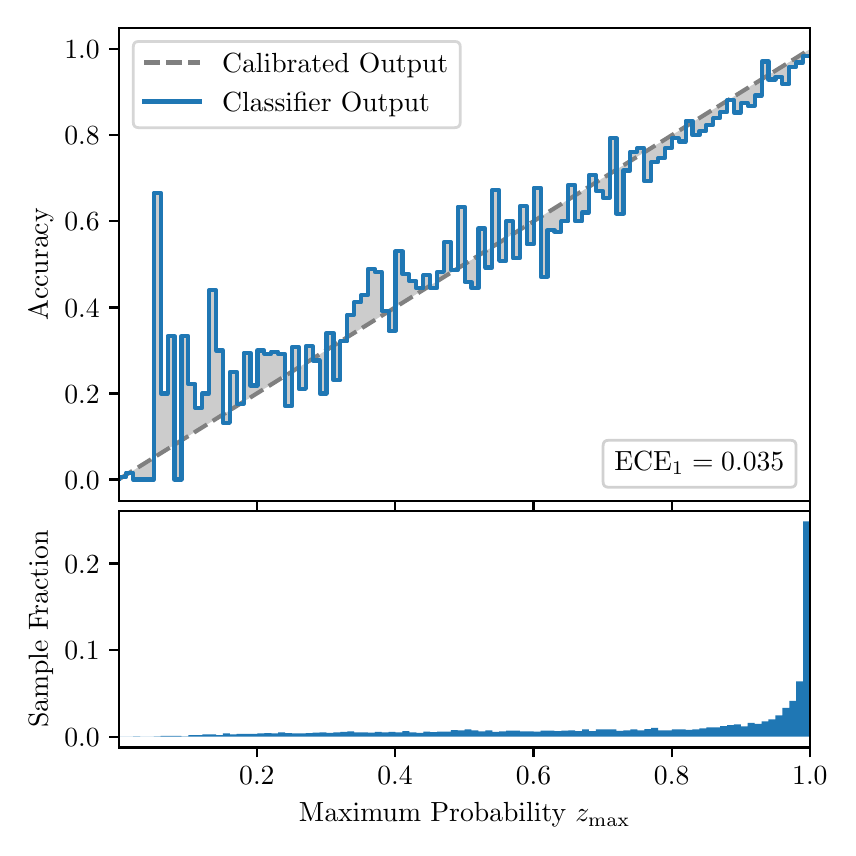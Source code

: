 \begingroup%
\makeatletter%
\begin{pgfpicture}%
\pgfpathrectangle{\pgfpointorigin}{\pgfqpoint{4.0in}{4.0in}}%
\pgfusepath{use as bounding box, clip}%
\begin{pgfscope}%
\pgfsetbuttcap%
\pgfsetmiterjoin%
\definecolor{currentfill}{rgb}{1.0,1.0,1.0}%
\pgfsetfillcolor{currentfill}%
\pgfsetlinewidth{0.0pt}%
\definecolor{currentstroke}{rgb}{1.0,1.0,1.0}%
\pgfsetstrokecolor{currentstroke}%
\pgfsetdash{}{0pt}%
\pgfpathmoveto{\pgfqpoint{0.0in}{0.0in}}%
\pgfpathlineto{\pgfqpoint{4.0in}{0.0in}}%
\pgfpathlineto{\pgfqpoint{4.0in}{4.0in}}%
\pgfpathlineto{\pgfqpoint{0.0in}{4.0in}}%
\pgfpathclose%
\pgfusepath{fill}%
\end{pgfscope}%
\begin{pgfscope}%
\pgfsetbuttcap%
\pgfsetmiterjoin%
\definecolor{currentfill}{rgb}{1.0,1.0,1.0}%
\pgfsetfillcolor{currentfill}%
\pgfsetlinewidth{0.0pt}%
\definecolor{currentstroke}{rgb}{0.0,0.0,0.0}%
\pgfsetstrokecolor{currentstroke}%
\pgfsetstrokeopacity{0.0}%
\pgfsetdash{}{0pt}%
\pgfpathmoveto{\pgfqpoint{0.458in}{1.633in}}%
\pgfpathlineto{\pgfqpoint{3.911in}{1.633in}}%
\pgfpathlineto{\pgfqpoint{3.911in}{4.0in}}%
\pgfpathlineto{\pgfqpoint{0.458in}{4.0in}}%
\pgfpathclose%
\pgfusepath{fill}%
\end{pgfscope}%
\begin{pgfscope}%
\pgfpathrectangle{\pgfqpoint{0.458in}{1.633in}}{\pgfqpoint{3.453in}{2.367in}}%
\pgfusepath{clip}%
\pgfsetbuttcap%
\pgfsetroundjoin%
\definecolor{currentfill}{rgb}{0.0,0.0,0.0}%
\pgfsetfillcolor{currentfill}%
\pgfsetfillopacity{0.2}%
\pgfsetlinewidth{0.0pt}%
\definecolor{currentstroke}{rgb}{0.0,0.0,0.0}%
\pgfsetstrokecolor{currentstroke}%
\pgfsetdash{}{0pt}%
\pgfpathmoveto{\pgfqpoint{0.462in}{1.754in}}%
\pgfpathlineto{\pgfqpoint{0.462in}{1.745in}}%
\pgfpathlineto{\pgfqpoint{0.465in}{1.747in}}%
\pgfpathlineto{\pgfqpoint{0.469in}{1.749in}}%
\pgfpathlineto{\pgfqpoint{0.472in}{1.751in}}%
\pgfpathlineto{\pgfqpoint{0.475in}{1.754in}}%
\pgfpathlineto{\pgfqpoint{0.479in}{1.756in}}%
\pgfpathlineto{\pgfqpoint{0.482in}{1.758in}}%
\pgfpathlineto{\pgfqpoint{0.486in}{1.76in}}%
\pgfpathlineto{\pgfqpoint{0.489in}{1.762in}}%
\pgfpathlineto{\pgfqpoint{0.493in}{1.764in}}%
\pgfpathlineto{\pgfqpoint{0.496in}{1.766in}}%
\pgfpathlineto{\pgfqpoint{0.5in}{1.769in}}%
\pgfpathlineto{\pgfqpoint{0.503in}{1.771in}}%
\pgfpathlineto{\pgfqpoint{0.507in}{1.773in}}%
\pgfpathlineto{\pgfqpoint{0.51in}{1.775in}}%
\pgfpathlineto{\pgfqpoint{0.513in}{1.777in}}%
\pgfpathlineto{\pgfqpoint{0.517in}{1.779in}}%
\pgfpathlineto{\pgfqpoint{0.52in}{1.782in}}%
\pgfpathlineto{\pgfqpoint{0.524in}{1.784in}}%
\pgfpathlineto{\pgfqpoint{0.527in}{1.786in}}%
\pgfpathlineto{\pgfqpoint{0.531in}{1.788in}}%
\pgfpathlineto{\pgfqpoint{0.534in}{1.79in}}%
\pgfpathlineto{\pgfqpoint{0.538in}{1.792in}}%
\pgfpathlineto{\pgfqpoint{0.541in}{1.794in}}%
\pgfpathlineto{\pgfqpoint{0.545in}{1.797in}}%
\pgfpathlineto{\pgfqpoint{0.548in}{1.799in}}%
\pgfpathlineto{\pgfqpoint{0.551in}{1.801in}}%
\pgfpathlineto{\pgfqpoint{0.555in}{1.803in}}%
\pgfpathlineto{\pgfqpoint{0.558in}{1.805in}}%
\pgfpathlineto{\pgfqpoint{0.562in}{1.807in}}%
\pgfpathlineto{\pgfqpoint{0.565in}{1.81in}}%
\pgfpathlineto{\pgfqpoint{0.569in}{1.812in}}%
\pgfpathlineto{\pgfqpoint{0.572in}{1.814in}}%
\pgfpathlineto{\pgfqpoint{0.576in}{1.816in}}%
\pgfpathlineto{\pgfqpoint{0.579in}{1.818in}}%
\pgfpathlineto{\pgfqpoint{0.583in}{1.82in}}%
\pgfpathlineto{\pgfqpoint{0.586in}{1.822in}}%
\pgfpathlineto{\pgfqpoint{0.59in}{1.825in}}%
\pgfpathlineto{\pgfqpoint{0.593in}{1.827in}}%
\pgfpathlineto{\pgfqpoint{0.596in}{1.829in}}%
\pgfpathlineto{\pgfqpoint{0.6in}{1.831in}}%
\pgfpathlineto{\pgfqpoint{0.603in}{1.833in}}%
\pgfpathlineto{\pgfqpoint{0.607in}{1.835in}}%
\pgfpathlineto{\pgfqpoint{0.61in}{1.837in}}%
\pgfpathlineto{\pgfqpoint{0.614in}{1.84in}}%
\pgfpathlineto{\pgfqpoint{0.617in}{1.842in}}%
\pgfpathlineto{\pgfqpoint{0.621in}{1.844in}}%
\pgfpathlineto{\pgfqpoint{0.624in}{1.846in}}%
\pgfpathlineto{\pgfqpoint{0.628in}{1.848in}}%
\pgfpathlineto{\pgfqpoint{0.631in}{1.85in}}%
\pgfpathlineto{\pgfqpoint{0.634in}{1.853in}}%
\pgfpathlineto{\pgfqpoint{0.638in}{1.855in}}%
\pgfpathlineto{\pgfqpoint{0.641in}{1.857in}}%
\pgfpathlineto{\pgfqpoint{0.645in}{1.859in}}%
\pgfpathlineto{\pgfqpoint{0.648in}{1.861in}}%
\pgfpathlineto{\pgfqpoint{0.652in}{1.863in}}%
\pgfpathlineto{\pgfqpoint{0.655in}{1.865in}}%
\pgfpathlineto{\pgfqpoint{0.659in}{1.868in}}%
\pgfpathlineto{\pgfqpoint{0.662in}{1.87in}}%
\pgfpathlineto{\pgfqpoint{0.666in}{1.872in}}%
\pgfpathlineto{\pgfqpoint{0.669in}{1.874in}}%
\pgfpathlineto{\pgfqpoint{0.672in}{1.876in}}%
\pgfpathlineto{\pgfqpoint{0.676in}{1.878in}}%
\pgfpathlineto{\pgfqpoint{0.679in}{1.881in}}%
\pgfpathlineto{\pgfqpoint{0.683in}{1.883in}}%
\pgfpathlineto{\pgfqpoint{0.686in}{1.885in}}%
\pgfpathlineto{\pgfqpoint{0.69in}{1.887in}}%
\pgfpathlineto{\pgfqpoint{0.693in}{1.889in}}%
\pgfpathlineto{\pgfqpoint{0.697in}{1.891in}}%
\pgfpathlineto{\pgfqpoint{0.7in}{1.893in}}%
\pgfpathlineto{\pgfqpoint{0.704in}{1.896in}}%
\pgfpathlineto{\pgfqpoint{0.707in}{1.898in}}%
\pgfpathlineto{\pgfqpoint{0.71in}{1.9in}}%
\pgfpathlineto{\pgfqpoint{0.714in}{1.902in}}%
\pgfpathlineto{\pgfqpoint{0.717in}{1.904in}}%
\pgfpathlineto{\pgfqpoint{0.721in}{1.906in}}%
\pgfpathlineto{\pgfqpoint{0.724in}{1.908in}}%
\pgfpathlineto{\pgfqpoint{0.728in}{1.911in}}%
\pgfpathlineto{\pgfqpoint{0.731in}{1.913in}}%
\pgfpathlineto{\pgfqpoint{0.735in}{1.915in}}%
\pgfpathlineto{\pgfqpoint{0.738in}{1.917in}}%
\pgfpathlineto{\pgfqpoint{0.742in}{1.919in}}%
\pgfpathlineto{\pgfqpoint{0.745in}{1.921in}}%
\pgfpathlineto{\pgfqpoint{0.749in}{1.924in}}%
\pgfpathlineto{\pgfqpoint{0.752in}{1.926in}}%
\pgfpathlineto{\pgfqpoint{0.755in}{1.928in}}%
\pgfpathlineto{\pgfqpoint{0.759in}{1.93in}}%
\pgfpathlineto{\pgfqpoint{0.762in}{1.932in}}%
\pgfpathlineto{\pgfqpoint{0.766in}{1.934in}}%
\pgfpathlineto{\pgfqpoint{0.769in}{1.936in}}%
\pgfpathlineto{\pgfqpoint{0.773in}{1.939in}}%
\pgfpathlineto{\pgfqpoint{0.776in}{1.941in}}%
\pgfpathlineto{\pgfqpoint{0.78in}{1.943in}}%
\pgfpathlineto{\pgfqpoint{0.783in}{1.945in}}%
\pgfpathlineto{\pgfqpoint{0.787in}{1.947in}}%
\pgfpathlineto{\pgfqpoint{0.79in}{1.949in}}%
\pgfpathlineto{\pgfqpoint{0.793in}{1.952in}}%
\pgfpathlineto{\pgfqpoint{0.797in}{1.954in}}%
\pgfpathlineto{\pgfqpoint{0.8in}{1.956in}}%
\pgfpathlineto{\pgfqpoint{0.804in}{1.958in}}%
\pgfpathlineto{\pgfqpoint{0.807in}{1.96in}}%
\pgfpathlineto{\pgfqpoint{0.811in}{1.962in}}%
\pgfpathlineto{\pgfqpoint{0.814in}{1.964in}}%
\pgfpathlineto{\pgfqpoint{0.818in}{1.967in}}%
\pgfpathlineto{\pgfqpoint{0.821in}{1.969in}}%
\pgfpathlineto{\pgfqpoint{0.825in}{1.971in}}%
\pgfpathlineto{\pgfqpoint{0.828in}{1.973in}}%
\pgfpathlineto{\pgfqpoint{0.831in}{1.975in}}%
\pgfpathlineto{\pgfqpoint{0.835in}{1.977in}}%
\pgfpathlineto{\pgfqpoint{0.838in}{1.979in}}%
\pgfpathlineto{\pgfqpoint{0.842in}{1.982in}}%
\pgfpathlineto{\pgfqpoint{0.845in}{1.984in}}%
\pgfpathlineto{\pgfqpoint{0.849in}{1.986in}}%
\pgfpathlineto{\pgfqpoint{0.852in}{1.988in}}%
\pgfpathlineto{\pgfqpoint{0.856in}{1.99in}}%
\pgfpathlineto{\pgfqpoint{0.859in}{1.992in}}%
\pgfpathlineto{\pgfqpoint{0.863in}{1.995in}}%
\pgfpathlineto{\pgfqpoint{0.866in}{1.997in}}%
\pgfpathlineto{\pgfqpoint{0.869in}{1.999in}}%
\pgfpathlineto{\pgfqpoint{0.873in}{2.001in}}%
\pgfpathlineto{\pgfqpoint{0.876in}{2.003in}}%
\pgfpathlineto{\pgfqpoint{0.88in}{2.005in}}%
\pgfpathlineto{\pgfqpoint{0.883in}{2.007in}}%
\pgfpathlineto{\pgfqpoint{0.887in}{2.01in}}%
\pgfpathlineto{\pgfqpoint{0.89in}{2.012in}}%
\pgfpathlineto{\pgfqpoint{0.894in}{2.014in}}%
\pgfpathlineto{\pgfqpoint{0.897in}{2.016in}}%
\pgfpathlineto{\pgfqpoint{0.901in}{2.018in}}%
\pgfpathlineto{\pgfqpoint{0.904in}{2.02in}}%
\pgfpathlineto{\pgfqpoint{0.908in}{2.023in}}%
\pgfpathlineto{\pgfqpoint{0.911in}{2.025in}}%
\pgfpathlineto{\pgfqpoint{0.914in}{2.027in}}%
\pgfpathlineto{\pgfqpoint{0.918in}{2.029in}}%
\pgfpathlineto{\pgfqpoint{0.921in}{2.031in}}%
\pgfpathlineto{\pgfqpoint{0.925in}{2.033in}}%
\pgfpathlineto{\pgfqpoint{0.928in}{2.035in}}%
\pgfpathlineto{\pgfqpoint{0.932in}{2.038in}}%
\pgfpathlineto{\pgfqpoint{0.935in}{2.04in}}%
\pgfpathlineto{\pgfqpoint{0.939in}{2.042in}}%
\pgfpathlineto{\pgfqpoint{0.942in}{2.044in}}%
\pgfpathlineto{\pgfqpoint{0.946in}{2.046in}}%
\pgfpathlineto{\pgfqpoint{0.949in}{2.048in}}%
\pgfpathlineto{\pgfqpoint{0.952in}{2.05in}}%
\pgfpathlineto{\pgfqpoint{0.956in}{2.053in}}%
\pgfpathlineto{\pgfqpoint{0.959in}{2.055in}}%
\pgfpathlineto{\pgfqpoint{0.963in}{2.057in}}%
\pgfpathlineto{\pgfqpoint{0.966in}{2.059in}}%
\pgfpathlineto{\pgfqpoint{0.97in}{2.061in}}%
\pgfpathlineto{\pgfqpoint{0.973in}{2.063in}}%
\pgfpathlineto{\pgfqpoint{0.977in}{2.066in}}%
\pgfpathlineto{\pgfqpoint{0.98in}{2.068in}}%
\pgfpathlineto{\pgfqpoint{0.984in}{2.07in}}%
\pgfpathlineto{\pgfqpoint{0.987in}{2.072in}}%
\pgfpathlineto{\pgfqpoint{0.99in}{2.074in}}%
\pgfpathlineto{\pgfqpoint{0.994in}{2.076in}}%
\pgfpathlineto{\pgfqpoint{0.997in}{2.078in}}%
\pgfpathlineto{\pgfqpoint{1.001in}{2.081in}}%
\pgfpathlineto{\pgfqpoint{1.004in}{2.083in}}%
\pgfpathlineto{\pgfqpoint{1.008in}{2.085in}}%
\pgfpathlineto{\pgfqpoint{1.011in}{2.087in}}%
\pgfpathlineto{\pgfqpoint{1.015in}{2.089in}}%
\pgfpathlineto{\pgfqpoint{1.018in}{2.091in}}%
\pgfpathlineto{\pgfqpoint{1.022in}{2.094in}}%
\pgfpathlineto{\pgfqpoint{1.025in}{2.096in}}%
\pgfpathlineto{\pgfqpoint{1.028in}{2.098in}}%
\pgfpathlineto{\pgfqpoint{1.032in}{2.1in}}%
\pgfpathlineto{\pgfqpoint{1.035in}{2.102in}}%
\pgfpathlineto{\pgfqpoint{1.039in}{2.104in}}%
\pgfpathlineto{\pgfqpoint{1.042in}{2.106in}}%
\pgfpathlineto{\pgfqpoint{1.046in}{2.109in}}%
\pgfpathlineto{\pgfqpoint{1.049in}{2.111in}}%
\pgfpathlineto{\pgfqpoint{1.053in}{2.113in}}%
\pgfpathlineto{\pgfqpoint{1.056in}{2.115in}}%
\pgfpathlineto{\pgfqpoint{1.06in}{2.117in}}%
\pgfpathlineto{\pgfqpoint{1.063in}{2.119in}}%
\pgfpathlineto{\pgfqpoint{1.067in}{2.122in}}%
\pgfpathlineto{\pgfqpoint{1.07in}{2.124in}}%
\pgfpathlineto{\pgfqpoint{1.073in}{2.126in}}%
\pgfpathlineto{\pgfqpoint{1.077in}{2.128in}}%
\pgfpathlineto{\pgfqpoint{1.08in}{2.13in}}%
\pgfpathlineto{\pgfqpoint{1.084in}{2.132in}}%
\pgfpathlineto{\pgfqpoint{1.087in}{2.134in}}%
\pgfpathlineto{\pgfqpoint{1.091in}{2.137in}}%
\pgfpathlineto{\pgfqpoint{1.094in}{2.139in}}%
\pgfpathlineto{\pgfqpoint{1.098in}{2.141in}}%
\pgfpathlineto{\pgfqpoint{1.101in}{2.143in}}%
\pgfpathlineto{\pgfqpoint{1.105in}{2.145in}}%
\pgfpathlineto{\pgfqpoint{1.108in}{2.147in}}%
\pgfpathlineto{\pgfqpoint{1.111in}{2.149in}}%
\pgfpathlineto{\pgfqpoint{1.115in}{2.152in}}%
\pgfpathlineto{\pgfqpoint{1.118in}{2.154in}}%
\pgfpathlineto{\pgfqpoint{1.122in}{2.156in}}%
\pgfpathlineto{\pgfqpoint{1.125in}{2.158in}}%
\pgfpathlineto{\pgfqpoint{1.129in}{2.16in}}%
\pgfpathlineto{\pgfqpoint{1.132in}{2.162in}}%
\pgfpathlineto{\pgfqpoint{1.136in}{2.165in}}%
\pgfpathlineto{\pgfqpoint{1.139in}{2.167in}}%
\pgfpathlineto{\pgfqpoint{1.143in}{2.169in}}%
\pgfpathlineto{\pgfqpoint{1.146in}{2.171in}}%
\pgfpathlineto{\pgfqpoint{1.149in}{2.173in}}%
\pgfpathlineto{\pgfqpoint{1.153in}{2.175in}}%
\pgfpathlineto{\pgfqpoint{1.156in}{2.177in}}%
\pgfpathlineto{\pgfqpoint{1.16in}{2.18in}}%
\pgfpathlineto{\pgfqpoint{1.163in}{2.182in}}%
\pgfpathlineto{\pgfqpoint{1.167in}{2.184in}}%
\pgfpathlineto{\pgfqpoint{1.17in}{2.186in}}%
\pgfpathlineto{\pgfqpoint{1.174in}{2.188in}}%
\pgfpathlineto{\pgfqpoint{1.177in}{2.19in}}%
\pgfpathlineto{\pgfqpoint{1.181in}{2.193in}}%
\pgfpathlineto{\pgfqpoint{1.184in}{2.195in}}%
\pgfpathlineto{\pgfqpoint{1.187in}{2.197in}}%
\pgfpathlineto{\pgfqpoint{1.191in}{2.199in}}%
\pgfpathlineto{\pgfqpoint{1.194in}{2.201in}}%
\pgfpathlineto{\pgfqpoint{1.198in}{2.203in}}%
\pgfpathlineto{\pgfqpoint{1.201in}{2.205in}}%
\pgfpathlineto{\pgfqpoint{1.205in}{2.208in}}%
\pgfpathlineto{\pgfqpoint{1.208in}{2.21in}}%
\pgfpathlineto{\pgfqpoint{1.212in}{2.212in}}%
\pgfpathlineto{\pgfqpoint{1.215in}{2.214in}}%
\pgfpathlineto{\pgfqpoint{1.219in}{2.216in}}%
\pgfpathlineto{\pgfqpoint{1.222in}{2.218in}}%
\pgfpathlineto{\pgfqpoint{1.226in}{2.22in}}%
\pgfpathlineto{\pgfqpoint{1.229in}{2.223in}}%
\pgfpathlineto{\pgfqpoint{1.232in}{2.225in}}%
\pgfpathlineto{\pgfqpoint{1.236in}{2.227in}}%
\pgfpathlineto{\pgfqpoint{1.239in}{2.229in}}%
\pgfpathlineto{\pgfqpoint{1.243in}{2.231in}}%
\pgfpathlineto{\pgfqpoint{1.246in}{2.233in}}%
\pgfpathlineto{\pgfqpoint{1.25in}{2.236in}}%
\pgfpathlineto{\pgfqpoint{1.253in}{2.238in}}%
\pgfpathlineto{\pgfqpoint{1.257in}{2.24in}}%
\pgfpathlineto{\pgfqpoint{1.26in}{2.242in}}%
\pgfpathlineto{\pgfqpoint{1.264in}{2.244in}}%
\pgfpathlineto{\pgfqpoint{1.267in}{2.246in}}%
\pgfpathlineto{\pgfqpoint{1.27in}{2.248in}}%
\pgfpathlineto{\pgfqpoint{1.274in}{2.251in}}%
\pgfpathlineto{\pgfqpoint{1.277in}{2.253in}}%
\pgfpathlineto{\pgfqpoint{1.281in}{2.255in}}%
\pgfpathlineto{\pgfqpoint{1.284in}{2.257in}}%
\pgfpathlineto{\pgfqpoint{1.288in}{2.259in}}%
\pgfpathlineto{\pgfqpoint{1.291in}{2.261in}}%
\pgfpathlineto{\pgfqpoint{1.295in}{2.264in}}%
\pgfpathlineto{\pgfqpoint{1.298in}{2.266in}}%
\pgfpathlineto{\pgfqpoint{1.302in}{2.268in}}%
\pgfpathlineto{\pgfqpoint{1.305in}{2.27in}}%
\pgfpathlineto{\pgfqpoint{1.308in}{2.272in}}%
\pgfpathlineto{\pgfqpoint{1.312in}{2.274in}}%
\pgfpathlineto{\pgfqpoint{1.315in}{2.276in}}%
\pgfpathlineto{\pgfqpoint{1.319in}{2.279in}}%
\pgfpathlineto{\pgfqpoint{1.322in}{2.281in}}%
\pgfpathlineto{\pgfqpoint{1.326in}{2.283in}}%
\pgfpathlineto{\pgfqpoint{1.329in}{2.285in}}%
\pgfpathlineto{\pgfqpoint{1.333in}{2.287in}}%
\pgfpathlineto{\pgfqpoint{1.336in}{2.289in}}%
\pgfpathlineto{\pgfqpoint{1.34in}{2.291in}}%
\pgfpathlineto{\pgfqpoint{1.343in}{2.294in}}%
\pgfpathlineto{\pgfqpoint{1.346in}{2.296in}}%
\pgfpathlineto{\pgfqpoint{1.35in}{2.298in}}%
\pgfpathlineto{\pgfqpoint{1.353in}{2.3in}}%
\pgfpathlineto{\pgfqpoint{1.357in}{2.302in}}%
\pgfpathlineto{\pgfqpoint{1.36in}{2.304in}}%
\pgfpathlineto{\pgfqpoint{1.364in}{2.307in}}%
\pgfpathlineto{\pgfqpoint{1.367in}{2.309in}}%
\pgfpathlineto{\pgfqpoint{1.371in}{2.311in}}%
\pgfpathlineto{\pgfqpoint{1.374in}{2.313in}}%
\pgfpathlineto{\pgfqpoint{1.378in}{2.315in}}%
\pgfpathlineto{\pgfqpoint{1.381in}{2.317in}}%
\pgfpathlineto{\pgfqpoint{1.385in}{2.319in}}%
\pgfpathlineto{\pgfqpoint{1.388in}{2.322in}}%
\pgfpathlineto{\pgfqpoint{1.391in}{2.324in}}%
\pgfpathlineto{\pgfqpoint{1.395in}{2.326in}}%
\pgfpathlineto{\pgfqpoint{1.398in}{2.328in}}%
\pgfpathlineto{\pgfqpoint{1.402in}{2.33in}}%
\pgfpathlineto{\pgfqpoint{1.405in}{2.332in}}%
\pgfpathlineto{\pgfqpoint{1.409in}{2.335in}}%
\pgfpathlineto{\pgfqpoint{1.412in}{2.337in}}%
\pgfpathlineto{\pgfqpoint{1.416in}{2.339in}}%
\pgfpathlineto{\pgfqpoint{1.419in}{2.341in}}%
\pgfpathlineto{\pgfqpoint{1.423in}{2.343in}}%
\pgfpathlineto{\pgfqpoint{1.426in}{2.345in}}%
\pgfpathlineto{\pgfqpoint{1.429in}{2.347in}}%
\pgfpathlineto{\pgfqpoint{1.433in}{2.35in}}%
\pgfpathlineto{\pgfqpoint{1.436in}{2.352in}}%
\pgfpathlineto{\pgfqpoint{1.44in}{2.354in}}%
\pgfpathlineto{\pgfqpoint{1.443in}{2.356in}}%
\pgfpathlineto{\pgfqpoint{1.447in}{2.358in}}%
\pgfpathlineto{\pgfqpoint{1.45in}{2.36in}}%
\pgfpathlineto{\pgfqpoint{1.454in}{2.363in}}%
\pgfpathlineto{\pgfqpoint{1.457in}{2.365in}}%
\pgfpathlineto{\pgfqpoint{1.461in}{2.367in}}%
\pgfpathlineto{\pgfqpoint{1.464in}{2.369in}}%
\pgfpathlineto{\pgfqpoint{1.467in}{2.371in}}%
\pgfpathlineto{\pgfqpoint{1.471in}{2.373in}}%
\pgfpathlineto{\pgfqpoint{1.474in}{2.375in}}%
\pgfpathlineto{\pgfqpoint{1.478in}{2.378in}}%
\pgfpathlineto{\pgfqpoint{1.481in}{2.38in}}%
\pgfpathlineto{\pgfqpoint{1.485in}{2.382in}}%
\pgfpathlineto{\pgfqpoint{1.488in}{2.384in}}%
\pgfpathlineto{\pgfqpoint{1.492in}{2.386in}}%
\pgfpathlineto{\pgfqpoint{1.495in}{2.388in}}%
\pgfpathlineto{\pgfqpoint{1.499in}{2.39in}}%
\pgfpathlineto{\pgfqpoint{1.502in}{2.393in}}%
\pgfpathlineto{\pgfqpoint{1.506in}{2.395in}}%
\pgfpathlineto{\pgfqpoint{1.509in}{2.397in}}%
\pgfpathlineto{\pgfqpoint{1.512in}{2.399in}}%
\pgfpathlineto{\pgfqpoint{1.516in}{2.401in}}%
\pgfpathlineto{\pgfqpoint{1.519in}{2.403in}}%
\pgfpathlineto{\pgfqpoint{1.523in}{2.406in}}%
\pgfpathlineto{\pgfqpoint{1.526in}{2.408in}}%
\pgfpathlineto{\pgfqpoint{1.53in}{2.41in}}%
\pgfpathlineto{\pgfqpoint{1.533in}{2.412in}}%
\pgfpathlineto{\pgfqpoint{1.537in}{2.414in}}%
\pgfpathlineto{\pgfqpoint{1.54in}{2.416in}}%
\pgfpathlineto{\pgfqpoint{1.544in}{2.418in}}%
\pgfpathlineto{\pgfqpoint{1.547in}{2.421in}}%
\pgfpathlineto{\pgfqpoint{1.55in}{2.423in}}%
\pgfpathlineto{\pgfqpoint{1.554in}{2.425in}}%
\pgfpathlineto{\pgfqpoint{1.557in}{2.427in}}%
\pgfpathlineto{\pgfqpoint{1.561in}{2.429in}}%
\pgfpathlineto{\pgfqpoint{1.564in}{2.431in}}%
\pgfpathlineto{\pgfqpoint{1.568in}{2.434in}}%
\pgfpathlineto{\pgfqpoint{1.571in}{2.436in}}%
\pgfpathlineto{\pgfqpoint{1.575in}{2.438in}}%
\pgfpathlineto{\pgfqpoint{1.578in}{2.44in}}%
\pgfpathlineto{\pgfqpoint{1.582in}{2.442in}}%
\pgfpathlineto{\pgfqpoint{1.585in}{2.444in}}%
\pgfpathlineto{\pgfqpoint{1.588in}{2.446in}}%
\pgfpathlineto{\pgfqpoint{1.592in}{2.449in}}%
\pgfpathlineto{\pgfqpoint{1.595in}{2.451in}}%
\pgfpathlineto{\pgfqpoint{1.599in}{2.453in}}%
\pgfpathlineto{\pgfqpoint{1.602in}{2.455in}}%
\pgfpathlineto{\pgfqpoint{1.606in}{2.457in}}%
\pgfpathlineto{\pgfqpoint{1.609in}{2.459in}}%
\pgfpathlineto{\pgfqpoint{1.613in}{2.461in}}%
\pgfpathlineto{\pgfqpoint{1.616in}{2.464in}}%
\pgfpathlineto{\pgfqpoint{1.62in}{2.466in}}%
\pgfpathlineto{\pgfqpoint{1.623in}{2.468in}}%
\pgfpathlineto{\pgfqpoint{1.626in}{2.47in}}%
\pgfpathlineto{\pgfqpoint{1.63in}{2.472in}}%
\pgfpathlineto{\pgfqpoint{1.633in}{2.474in}}%
\pgfpathlineto{\pgfqpoint{1.637in}{2.477in}}%
\pgfpathlineto{\pgfqpoint{1.64in}{2.479in}}%
\pgfpathlineto{\pgfqpoint{1.644in}{2.481in}}%
\pgfpathlineto{\pgfqpoint{1.647in}{2.483in}}%
\pgfpathlineto{\pgfqpoint{1.651in}{2.485in}}%
\pgfpathlineto{\pgfqpoint{1.654in}{2.487in}}%
\pgfpathlineto{\pgfqpoint{1.658in}{2.489in}}%
\pgfpathlineto{\pgfqpoint{1.661in}{2.492in}}%
\pgfpathlineto{\pgfqpoint{1.665in}{2.494in}}%
\pgfpathlineto{\pgfqpoint{1.668in}{2.496in}}%
\pgfpathlineto{\pgfqpoint{1.671in}{2.498in}}%
\pgfpathlineto{\pgfqpoint{1.675in}{2.5in}}%
\pgfpathlineto{\pgfqpoint{1.678in}{2.502in}}%
\pgfpathlineto{\pgfqpoint{1.682in}{2.505in}}%
\pgfpathlineto{\pgfqpoint{1.685in}{2.507in}}%
\pgfpathlineto{\pgfqpoint{1.689in}{2.509in}}%
\pgfpathlineto{\pgfqpoint{1.692in}{2.511in}}%
\pgfpathlineto{\pgfqpoint{1.696in}{2.513in}}%
\pgfpathlineto{\pgfqpoint{1.699in}{2.515in}}%
\pgfpathlineto{\pgfqpoint{1.703in}{2.517in}}%
\pgfpathlineto{\pgfqpoint{1.706in}{2.52in}}%
\pgfpathlineto{\pgfqpoint{1.709in}{2.522in}}%
\pgfpathlineto{\pgfqpoint{1.713in}{2.524in}}%
\pgfpathlineto{\pgfqpoint{1.716in}{2.526in}}%
\pgfpathlineto{\pgfqpoint{1.72in}{2.528in}}%
\pgfpathlineto{\pgfqpoint{1.723in}{2.53in}}%
\pgfpathlineto{\pgfqpoint{1.727in}{2.532in}}%
\pgfpathlineto{\pgfqpoint{1.73in}{2.535in}}%
\pgfpathlineto{\pgfqpoint{1.734in}{2.537in}}%
\pgfpathlineto{\pgfqpoint{1.737in}{2.539in}}%
\pgfpathlineto{\pgfqpoint{1.741in}{2.541in}}%
\pgfpathlineto{\pgfqpoint{1.744in}{2.543in}}%
\pgfpathlineto{\pgfqpoint{1.747in}{2.545in}}%
\pgfpathlineto{\pgfqpoint{1.751in}{2.548in}}%
\pgfpathlineto{\pgfqpoint{1.754in}{2.55in}}%
\pgfpathlineto{\pgfqpoint{1.758in}{2.552in}}%
\pgfpathlineto{\pgfqpoint{1.761in}{2.554in}}%
\pgfpathlineto{\pgfqpoint{1.765in}{2.556in}}%
\pgfpathlineto{\pgfqpoint{1.768in}{2.558in}}%
\pgfpathlineto{\pgfqpoint{1.772in}{2.56in}}%
\pgfpathlineto{\pgfqpoint{1.775in}{2.563in}}%
\pgfpathlineto{\pgfqpoint{1.779in}{2.565in}}%
\pgfpathlineto{\pgfqpoint{1.782in}{2.567in}}%
\pgfpathlineto{\pgfqpoint{1.785in}{2.569in}}%
\pgfpathlineto{\pgfqpoint{1.789in}{2.571in}}%
\pgfpathlineto{\pgfqpoint{1.792in}{2.573in}}%
\pgfpathlineto{\pgfqpoint{1.796in}{2.576in}}%
\pgfpathlineto{\pgfqpoint{1.799in}{2.578in}}%
\pgfpathlineto{\pgfqpoint{1.803in}{2.58in}}%
\pgfpathlineto{\pgfqpoint{1.806in}{2.582in}}%
\pgfpathlineto{\pgfqpoint{1.81in}{2.584in}}%
\pgfpathlineto{\pgfqpoint{1.813in}{2.586in}}%
\pgfpathlineto{\pgfqpoint{1.817in}{2.588in}}%
\pgfpathlineto{\pgfqpoint{1.82in}{2.591in}}%
\pgfpathlineto{\pgfqpoint{1.824in}{2.593in}}%
\pgfpathlineto{\pgfqpoint{1.827in}{2.595in}}%
\pgfpathlineto{\pgfqpoint{1.83in}{2.597in}}%
\pgfpathlineto{\pgfqpoint{1.834in}{2.599in}}%
\pgfpathlineto{\pgfqpoint{1.837in}{2.601in}}%
\pgfpathlineto{\pgfqpoint{1.841in}{2.604in}}%
\pgfpathlineto{\pgfqpoint{1.844in}{2.606in}}%
\pgfpathlineto{\pgfqpoint{1.848in}{2.608in}}%
\pgfpathlineto{\pgfqpoint{1.851in}{2.61in}}%
\pgfpathlineto{\pgfqpoint{1.855in}{2.612in}}%
\pgfpathlineto{\pgfqpoint{1.858in}{2.614in}}%
\pgfpathlineto{\pgfqpoint{1.862in}{2.616in}}%
\pgfpathlineto{\pgfqpoint{1.865in}{2.619in}}%
\pgfpathlineto{\pgfqpoint{1.868in}{2.621in}}%
\pgfpathlineto{\pgfqpoint{1.872in}{2.623in}}%
\pgfpathlineto{\pgfqpoint{1.875in}{2.625in}}%
\pgfpathlineto{\pgfqpoint{1.879in}{2.627in}}%
\pgfpathlineto{\pgfqpoint{1.882in}{2.629in}}%
\pgfpathlineto{\pgfqpoint{1.886in}{2.631in}}%
\pgfpathlineto{\pgfqpoint{1.889in}{2.634in}}%
\pgfpathlineto{\pgfqpoint{1.893in}{2.636in}}%
\pgfpathlineto{\pgfqpoint{1.896in}{2.638in}}%
\pgfpathlineto{\pgfqpoint{1.9in}{2.64in}}%
\pgfpathlineto{\pgfqpoint{1.903in}{2.642in}}%
\pgfpathlineto{\pgfqpoint{1.906in}{2.644in}}%
\pgfpathlineto{\pgfqpoint{1.91in}{2.647in}}%
\pgfpathlineto{\pgfqpoint{1.913in}{2.649in}}%
\pgfpathlineto{\pgfqpoint{1.917in}{2.651in}}%
\pgfpathlineto{\pgfqpoint{1.92in}{2.653in}}%
\pgfpathlineto{\pgfqpoint{1.924in}{2.655in}}%
\pgfpathlineto{\pgfqpoint{1.927in}{2.657in}}%
\pgfpathlineto{\pgfqpoint{1.931in}{2.659in}}%
\pgfpathlineto{\pgfqpoint{1.934in}{2.662in}}%
\pgfpathlineto{\pgfqpoint{1.938in}{2.664in}}%
\pgfpathlineto{\pgfqpoint{1.941in}{2.666in}}%
\pgfpathlineto{\pgfqpoint{1.944in}{2.668in}}%
\pgfpathlineto{\pgfqpoint{1.948in}{2.67in}}%
\pgfpathlineto{\pgfqpoint{1.951in}{2.672in}}%
\pgfpathlineto{\pgfqpoint{1.955in}{2.675in}}%
\pgfpathlineto{\pgfqpoint{1.958in}{2.677in}}%
\pgfpathlineto{\pgfqpoint{1.962in}{2.679in}}%
\pgfpathlineto{\pgfqpoint{1.965in}{2.681in}}%
\pgfpathlineto{\pgfqpoint{1.969in}{2.683in}}%
\pgfpathlineto{\pgfqpoint{1.972in}{2.685in}}%
\pgfpathlineto{\pgfqpoint{1.976in}{2.687in}}%
\pgfpathlineto{\pgfqpoint{1.979in}{2.69in}}%
\pgfpathlineto{\pgfqpoint{1.983in}{2.692in}}%
\pgfpathlineto{\pgfqpoint{1.986in}{2.694in}}%
\pgfpathlineto{\pgfqpoint{1.989in}{2.696in}}%
\pgfpathlineto{\pgfqpoint{1.993in}{2.698in}}%
\pgfpathlineto{\pgfqpoint{1.996in}{2.7in}}%
\pgfpathlineto{\pgfqpoint{2.0in}{2.702in}}%
\pgfpathlineto{\pgfqpoint{2.003in}{2.705in}}%
\pgfpathlineto{\pgfqpoint{2.007in}{2.707in}}%
\pgfpathlineto{\pgfqpoint{2.01in}{2.709in}}%
\pgfpathlineto{\pgfqpoint{2.014in}{2.711in}}%
\pgfpathlineto{\pgfqpoint{2.017in}{2.713in}}%
\pgfpathlineto{\pgfqpoint{2.021in}{2.715in}}%
\pgfpathlineto{\pgfqpoint{2.024in}{2.718in}}%
\pgfpathlineto{\pgfqpoint{2.027in}{2.72in}}%
\pgfpathlineto{\pgfqpoint{2.031in}{2.722in}}%
\pgfpathlineto{\pgfqpoint{2.034in}{2.724in}}%
\pgfpathlineto{\pgfqpoint{2.038in}{2.726in}}%
\pgfpathlineto{\pgfqpoint{2.041in}{2.728in}}%
\pgfpathlineto{\pgfqpoint{2.045in}{2.73in}}%
\pgfpathlineto{\pgfqpoint{2.048in}{2.733in}}%
\pgfpathlineto{\pgfqpoint{2.052in}{2.735in}}%
\pgfpathlineto{\pgfqpoint{2.055in}{2.737in}}%
\pgfpathlineto{\pgfqpoint{2.059in}{2.739in}}%
\pgfpathlineto{\pgfqpoint{2.062in}{2.741in}}%
\pgfpathlineto{\pgfqpoint{2.065in}{2.743in}}%
\pgfpathlineto{\pgfqpoint{2.069in}{2.746in}}%
\pgfpathlineto{\pgfqpoint{2.072in}{2.748in}}%
\pgfpathlineto{\pgfqpoint{2.076in}{2.75in}}%
\pgfpathlineto{\pgfqpoint{2.079in}{2.752in}}%
\pgfpathlineto{\pgfqpoint{2.083in}{2.754in}}%
\pgfpathlineto{\pgfqpoint{2.086in}{2.756in}}%
\pgfpathlineto{\pgfqpoint{2.09in}{2.758in}}%
\pgfpathlineto{\pgfqpoint{2.093in}{2.761in}}%
\pgfpathlineto{\pgfqpoint{2.097in}{2.763in}}%
\pgfpathlineto{\pgfqpoint{2.1in}{2.765in}}%
\pgfpathlineto{\pgfqpoint{2.103in}{2.767in}}%
\pgfpathlineto{\pgfqpoint{2.107in}{2.769in}}%
\pgfpathlineto{\pgfqpoint{2.11in}{2.771in}}%
\pgfpathlineto{\pgfqpoint{2.114in}{2.773in}}%
\pgfpathlineto{\pgfqpoint{2.117in}{2.776in}}%
\pgfpathlineto{\pgfqpoint{2.121in}{2.778in}}%
\pgfpathlineto{\pgfqpoint{2.124in}{2.78in}}%
\pgfpathlineto{\pgfqpoint{2.128in}{2.782in}}%
\pgfpathlineto{\pgfqpoint{2.131in}{2.784in}}%
\pgfpathlineto{\pgfqpoint{2.135in}{2.786in}}%
\pgfpathlineto{\pgfqpoint{2.138in}{2.789in}}%
\pgfpathlineto{\pgfqpoint{2.142in}{2.791in}}%
\pgfpathlineto{\pgfqpoint{2.145in}{2.793in}}%
\pgfpathlineto{\pgfqpoint{2.148in}{2.795in}}%
\pgfpathlineto{\pgfqpoint{2.152in}{2.797in}}%
\pgfpathlineto{\pgfqpoint{2.155in}{2.799in}}%
\pgfpathlineto{\pgfqpoint{2.159in}{2.801in}}%
\pgfpathlineto{\pgfqpoint{2.162in}{2.804in}}%
\pgfpathlineto{\pgfqpoint{2.166in}{2.806in}}%
\pgfpathlineto{\pgfqpoint{2.169in}{2.808in}}%
\pgfpathlineto{\pgfqpoint{2.173in}{2.81in}}%
\pgfpathlineto{\pgfqpoint{2.176in}{2.812in}}%
\pgfpathlineto{\pgfqpoint{2.18in}{2.814in}}%
\pgfpathlineto{\pgfqpoint{2.183in}{2.817in}}%
\pgfpathlineto{\pgfqpoint{2.186in}{2.819in}}%
\pgfpathlineto{\pgfqpoint{2.19in}{2.821in}}%
\pgfpathlineto{\pgfqpoint{2.193in}{2.823in}}%
\pgfpathlineto{\pgfqpoint{2.197in}{2.825in}}%
\pgfpathlineto{\pgfqpoint{2.2in}{2.827in}}%
\pgfpathlineto{\pgfqpoint{2.204in}{2.829in}}%
\pgfpathlineto{\pgfqpoint{2.207in}{2.832in}}%
\pgfpathlineto{\pgfqpoint{2.211in}{2.834in}}%
\pgfpathlineto{\pgfqpoint{2.214in}{2.836in}}%
\pgfpathlineto{\pgfqpoint{2.218in}{2.838in}}%
\pgfpathlineto{\pgfqpoint{2.221in}{2.84in}}%
\pgfpathlineto{\pgfqpoint{2.224in}{2.842in}}%
\pgfpathlineto{\pgfqpoint{2.228in}{2.845in}}%
\pgfpathlineto{\pgfqpoint{2.231in}{2.847in}}%
\pgfpathlineto{\pgfqpoint{2.235in}{2.849in}}%
\pgfpathlineto{\pgfqpoint{2.238in}{2.851in}}%
\pgfpathlineto{\pgfqpoint{2.242in}{2.853in}}%
\pgfpathlineto{\pgfqpoint{2.245in}{2.855in}}%
\pgfpathlineto{\pgfqpoint{2.249in}{2.857in}}%
\pgfpathlineto{\pgfqpoint{2.252in}{2.86in}}%
\pgfpathlineto{\pgfqpoint{2.256in}{2.862in}}%
\pgfpathlineto{\pgfqpoint{2.259in}{2.864in}}%
\pgfpathlineto{\pgfqpoint{2.262in}{2.866in}}%
\pgfpathlineto{\pgfqpoint{2.266in}{2.868in}}%
\pgfpathlineto{\pgfqpoint{2.269in}{2.87in}}%
\pgfpathlineto{\pgfqpoint{2.273in}{2.872in}}%
\pgfpathlineto{\pgfqpoint{2.276in}{2.875in}}%
\pgfpathlineto{\pgfqpoint{2.28in}{2.877in}}%
\pgfpathlineto{\pgfqpoint{2.283in}{2.879in}}%
\pgfpathlineto{\pgfqpoint{2.287in}{2.881in}}%
\pgfpathlineto{\pgfqpoint{2.29in}{2.883in}}%
\pgfpathlineto{\pgfqpoint{2.294in}{2.885in}}%
\pgfpathlineto{\pgfqpoint{2.297in}{2.888in}}%
\pgfpathlineto{\pgfqpoint{2.301in}{2.89in}}%
\pgfpathlineto{\pgfqpoint{2.304in}{2.892in}}%
\pgfpathlineto{\pgfqpoint{2.307in}{2.894in}}%
\pgfpathlineto{\pgfqpoint{2.311in}{2.896in}}%
\pgfpathlineto{\pgfqpoint{2.314in}{2.898in}}%
\pgfpathlineto{\pgfqpoint{2.318in}{2.9in}}%
\pgfpathlineto{\pgfqpoint{2.321in}{2.903in}}%
\pgfpathlineto{\pgfqpoint{2.325in}{2.905in}}%
\pgfpathlineto{\pgfqpoint{2.328in}{2.907in}}%
\pgfpathlineto{\pgfqpoint{2.332in}{2.909in}}%
\pgfpathlineto{\pgfqpoint{2.335in}{2.911in}}%
\pgfpathlineto{\pgfqpoint{2.339in}{2.913in}}%
\pgfpathlineto{\pgfqpoint{2.342in}{2.916in}}%
\pgfpathlineto{\pgfqpoint{2.345in}{2.918in}}%
\pgfpathlineto{\pgfqpoint{2.349in}{2.92in}}%
\pgfpathlineto{\pgfqpoint{2.352in}{2.922in}}%
\pgfpathlineto{\pgfqpoint{2.356in}{2.924in}}%
\pgfpathlineto{\pgfqpoint{2.359in}{2.926in}}%
\pgfpathlineto{\pgfqpoint{2.363in}{2.928in}}%
\pgfpathlineto{\pgfqpoint{2.366in}{2.931in}}%
\pgfpathlineto{\pgfqpoint{2.37in}{2.933in}}%
\pgfpathlineto{\pgfqpoint{2.373in}{2.935in}}%
\pgfpathlineto{\pgfqpoint{2.377in}{2.937in}}%
\pgfpathlineto{\pgfqpoint{2.38in}{2.939in}}%
\pgfpathlineto{\pgfqpoint{2.383in}{2.941in}}%
\pgfpathlineto{\pgfqpoint{2.387in}{2.943in}}%
\pgfpathlineto{\pgfqpoint{2.39in}{2.946in}}%
\pgfpathlineto{\pgfqpoint{2.394in}{2.948in}}%
\pgfpathlineto{\pgfqpoint{2.397in}{2.95in}}%
\pgfpathlineto{\pgfqpoint{2.401in}{2.952in}}%
\pgfpathlineto{\pgfqpoint{2.404in}{2.954in}}%
\pgfpathlineto{\pgfqpoint{2.408in}{2.956in}}%
\pgfpathlineto{\pgfqpoint{2.411in}{2.959in}}%
\pgfpathlineto{\pgfqpoint{2.415in}{2.961in}}%
\pgfpathlineto{\pgfqpoint{2.418in}{2.963in}}%
\pgfpathlineto{\pgfqpoint{2.421in}{2.965in}}%
\pgfpathlineto{\pgfqpoint{2.425in}{2.967in}}%
\pgfpathlineto{\pgfqpoint{2.428in}{2.969in}}%
\pgfpathlineto{\pgfqpoint{2.432in}{2.971in}}%
\pgfpathlineto{\pgfqpoint{2.435in}{2.974in}}%
\pgfpathlineto{\pgfqpoint{2.439in}{2.976in}}%
\pgfpathlineto{\pgfqpoint{2.442in}{2.978in}}%
\pgfpathlineto{\pgfqpoint{2.446in}{2.98in}}%
\pgfpathlineto{\pgfqpoint{2.449in}{2.982in}}%
\pgfpathlineto{\pgfqpoint{2.453in}{2.984in}}%
\pgfpathlineto{\pgfqpoint{2.456in}{2.987in}}%
\pgfpathlineto{\pgfqpoint{2.46in}{2.989in}}%
\pgfpathlineto{\pgfqpoint{2.463in}{2.991in}}%
\pgfpathlineto{\pgfqpoint{2.466in}{2.993in}}%
\pgfpathlineto{\pgfqpoint{2.47in}{2.995in}}%
\pgfpathlineto{\pgfqpoint{2.473in}{2.997in}}%
\pgfpathlineto{\pgfqpoint{2.477in}{2.999in}}%
\pgfpathlineto{\pgfqpoint{2.48in}{3.002in}}%
\pgfpathlineto{\pgfqpoint{2.484in}{3.004in}}%
\pgfpathlineto{\pgfqpoint{2.487in}{3.006in}}%
\pgfpathlineto{\pgfqpoint{2.491in}{3.008in}}%
\pgfpathlineto{\pgfqpoint{2.494in}{3.01in}}%
\pgfpathlineto{\pgfqpoint{2.498in}{3.012in}}%
\pgfpathlineto{\pgfqpoint{2.501in}{3.014in}}%
\pgfpathlineto{\pgfqpoint{2.504in}{3.017in}}%
\pgfpathlineto{\pgfqpoint{2.508in}{3.019in}}%
\pgfpathlineto{\pgfqpoint{2.511in}{3.021in}}%
\pgfpathlineto{\pgfqpoint{2.515in}{3.023in}}%
\pgfpathlineto{\pgfqpoint{2.518in}{3.025in}}%
\pgfpathlineto{\pgfqpoint{2.522in}{3.027in}}%
\pgfpathlineto{\pgfqpoint{2.525in}{3.03in}}%
\pgfpathlineto{\pgfqpoint{2.529in}{3.032in}}%
\pgfpathlineto{\pgfqpoint{2.532in}{3.034in}}%
\pgfpathlineto{\pgfqpoint{2.536in}{3.036in}}%
\pgfpathlineto{\pgfqpoint{2.539in}{3.038in}}%
\pgfpathlineto{\pgfqpoint{2.542in}{3.04in}}%
\pgfpathlineto{\pgfqpoint{2.546in}{3.042in}}%
\pgfpathlineto{\pgfqpoint{2.549in}{3.045in}}%
\pgfpathlineto{\pgfqpoint{2.553in}{3.047in}}%
\pgfpathlineto{\pgfqpoint{2.556in}{3.049in}}%
\pgfpathlineto{\pgfqpoint{2.56in}{3.051in}}%
\pgfpathlineto{\pgfqpoint{2.563in}{3.053in}}%
\pgfpathlineto{\pgfqpoint{2.567in}{3.055in}}%
\pgfpathlineto{\pgfqpoint{2.57in}{3.058in}}%
\pgfpathlineto{\pgfqpoint{2.574in}{3.06in}}%
\pgfpathlineto{\pgfqpoint{2.577in}{3.062in}}%
\pgfpathlineto{\pgfqpoint{2.58in}{3.064in}}%
\pgfpathlineto{\pgfqpoint{2.584in}{3.066in}}%
\pgfpathlineto{\pgfqpoint{2.587in}{3.068in}}%
\pgfpathlineto{\pgfqpoint{2.591in}{3.07in}}%
\pgfpathlineto{\pgfqpoint{2.594in}{3.073in}}%
\pgfpathlineto{\pgfqpoint{2.598in}{3.075in}}%
\pgfpathlineto{\pgfqpoint{2.601in}{3.077in}}%
\pgfpathlineto{\pgfqpoint{2.605in}{3.079in}}%
\pgfpathlineto{\pgfqpoint{2.608in}{3.081in}}%
\pgfpathlineto{\pgfqpoint{2.612in}{3.083in}}%
\pgfpathlineto{\pgfqpoint{2.615in}{3.085in}}%
\pgfpathlineto{\pgfqpoint{2.619in}{3.088in}}%
\pgfpathlineto{\pgfqpoint{2.622in}{3.09in}}%
\pgfpathlineto{\pgfqpoint{2.625in}{3.092in}}%
\pgfpathlineto{\pgfqpoint{2.629in}{3.094in}}%
\pgfpathlineto{\pgfqpoint{2.632in}{3.096in}}%
\pgfpathlineto{\pgfqpoint{2.636in}{3.098in}}%
\pgfpathlineto{\pgfqpoint{2.639in}{3.101in}}%
\pgfpathlineto{\pgfqpoint{2.643in}{3.103in}}%
\pgfpathlineto{\pgfqpoint{2.646in}{3.105in}}%
\pgfpathlineto{\pgfqpoint{2.65in}{3.107in}}%
\pgfpathlineto{\pgfqpoint{2.653in}{3.109in}}%
\pgfpathlineto{\pgfqpoint{2.657in}{3.111in}}%
\pgfpathlineto{\pgfqpoint{2.66in}{3.113in}}%
\pgfpathlineto{\pgfqpoint{2.663in}{3.116in}}%
\pgfpathlineto{\pgfqpoint{2.667in}{3.118in}}%
\pgfpathlineto{\pgfqpoint{2.67in}{3.12in}}%
\pgfpathlineto{\pgfqpoint{2.674in}{3.122in}}%
\pgfpathlineto{\pgfqpoint{2.677in}{3.124in}}%
\pgfpathlineto{\pgfqpoint{2.681in}{3.126in}}%
\pgfpathlineto{\pgfqpoint{2.684in}{3.129in}}%
\pgfpathlineto{\pgfqpoint{2.688in}{3.131in}}%
\pgfpathlineto{\pgfqpoint{2.691in}{3.133in}}%
\pgfpathlineto{\pgfqpoint{2.695in}{3.135in}}%
\pgfpathlineto{\pgfqpoint{2.698in}{3.137in}}%
\pgfpathlineto{\pgfqpoint{2.701in}{3.139in}}%
\pgfpathlineto{\pgfqpoint{2.705in}{3.141in}}%
\pgfpathlineto{\pgfqpoint{2.708in}{3.144in}}%
\pgfpathlineto{\pgfqpoint{2.712in}{3.146in}}%
\pgfpathlineto{\pgfqpoint{2.715in}{3.148in}}%
\pgfpathlineto{\pgfqpoint{2.719in}{3.15in}}%
\pgfpathlineto{\pgfqpoint{2.722in}{3.152in}}%
\pgfpathlineto{\pgfqpoint{2.726in}{3.154in}}%
\pgfpathlineto{\pgfqpoint{2.729in}{3.157in}}%
\pgfpathlineto{\pgfqpoint{2.733in}{3.159in}}%
\pgfpathlineto{\pgfqpoint{2.736in}{3.161in}}%
\pgfpathlineto{\pgfqpoint{2.739in}{3.163in}}%
\pgfpathlineto{\pgfqpoint{2.743in}{3.165in}}%
\pgfpathlineto{\pgfqpoint{2.746in}{3.167in}}%
\pgfpathlineto{\pgfqpoint{2.75in}{3.169in}}%
\pgfpathlineto{\pgfqpoint{2.753in}{3.172in}}%
\pgfpathlineto{\pgfqpoint{2.757in}{3.174in}}%
\pgfpathlineto{\pgfqpoint{2.76in}{3.176in}}%
\pgfpathlineto{\pgfqpoint{2.764in}{3.178in}}%
\pgfpathlineto{\pgfqpoint{2.767in}{3.18in}}%
\pgfpathlineto{\pgfqpoint{2.771in}{3.182in}}%
\pgfpathlineto{\pgfqpoint{2.774in}{3.184in}}%
\pgfpathlineto{\pgfqpoint{2.778in}{3.187in}}%
\pgfpathlineto{\pgfqpoint{2.781in}{3.189in}}%
\pgfpathlineto{\pgfqpoint{2.784in}{3.191in}}%
\pgfpathlineto{\pgfqpoint{2.788in}{3.193in}}%
\pgfpathlineto{\pgfqpoint{2.791in}{3.195in}}%
\pgfpathlineto{\pgfqpoint{2.795in}{3.197in}}%
\pgfpathlineto{\pgfqpoint{2.798in}{3.2in}}%
\pgfpathlineto{\pgfqpoint{2.802in}{3.202in}}%
\pgfpathlineto{\pgfqpoint{2.805in}{3.204in}}%
\pgfpathlineto{\pgfqpoint{2.809in}{3.206in}}%
\pgfpathlineto{\pgfqpoint{2.812in}{3.208in}}%
\pgfpathlineto{\pgfqpoint{2.816in}{3.21in}}%
\pgfpathlineto{\pgfqpoint{2.819in}{3.212in}}%
\pgfpathlineto{\pgfqpoint{2.822in}{3.215in}}%
\pgfpathlineto{\pgfqpoint{2.826in}{3.217in}}%
\pgfpathlineto{\pgfqpoint{2.829in}{3.219in}}%
\pgfpathlineto{\pgfqpoint{2.833in}{3.221in}}%
\pgfpathlineto{\pgfqpoint{2.836in}{3.223in}}%
\pgfpathlineto{\pgfqpoint{2.84in}{3.225in}}%
\pgfpathlineto{\pgfqpoint{2.843in}{3.228in}}%
\pgfpathlineto{\pgfqpoint{2.847in}{3.23in}}%
\pgfpathlineto{\pgfqpoint{2.85in}{3.232in}}%
\pgfpathlineto{\pgfqpoint{2.854in}{3.234in}}%
\pgfpathlineto{\pgfqpoint{2.857in}{3.236in}}%
\pgfpathlineto{\pgfqpoint{2.86in}{3.238in}}%
\pgfpathlineto{\pgfqpoint{2.864in}{3.24in}}%
\pgfpathlineto{\pgfqpoint{2.867in}{3.243in}}%
\pgfpathlineto{\pgfqpoint{2.871in}{3.245in}}%
\pgfpathlineto{\pgfqpoint{2.874in}{3.247in}}%
\pgfpathlineto{\pgfqpoint{2.878in}{3.249in}}%
\pgfpathlineto{\pgfqpoint{2.881in}{3.251in}}%
\pgfpathlineto{\pgfqpoint{2.885in}{3.253in}}%
\pgfpathlineto{\pgfqpoint{2.888in}{3.255in}}%
\pgfpathlineto{\pgfqpoint{2.892in}{3.258in}}%
\pgfpathlineto{\pgfqpoint{2.895in}{3.26in}}%
\pgfpathlineto{\pgfqpoint{2.898in}{3.262in}}%
\pgfpathlineto{\pgfqpoint{2.902in}{3.264in}}%
\pgfpathlineto{\pgfqpoint{2.905in}{3.266in}}%
\pgfpathlineto{\pgfqpoint{2.909in}{3.268in}}%
\pgfpathlineto{\pgfqpoint{2.912in}{3.271in}}%
\pgfpathlineto{\pgfqpoint{2.916in}{3.273in}}%
\pgfpathlineto{\pgfqpoint{2.919in}{3.275in}}%
\pgfpathlineto{\pgfqpoint{2.923in}{3.277in}}%
\pgfpathlineto{\pgfqpoint{2.926in}{3.279in}}%
\pgfpathlineto{\pgfqpoint{2.93in}{3.281in}}%
\pgfpathlineto{\pgfqpoint{2.933in}{3.283in}}%
\pgfpathlineto{\pgfqpoint{2.937in}{3.286in}}%
\pgfpathlineto{\pgfqpoint{2.94in}{3.288in}}%
\pgfpathlineto{\pgfqpoint{2.943in}{3.29in}}%
\pgfpathlineto{\pgfqpoint{2.947in}{3.292in}}%
\pgfpathlineto{\pgfqpoint{2.95in}{3.294in}}%
\pgfpathlineto{\pgfqpoint{2.954in}{3.296in}}%
\pgfpathlineto{\pgfqpoint{2.957in}{3.299in}}%
\pgfpathlineto{\pgfqpoint{2.961in}{3.301in}}%
\pgfpathlineto{\pgfqpoint{2.964in}{3.303in}}%
\pgfpathlineto{\pgfqpoint{2.968in}{3.305in}}%
\pgfpathlineto{\pgfqpoint{2.971in}{3.307in}}%
\pgfpathlineto{\pgfqpoint{2.975in}{3.309in}}%
\pgfpathlineto{\pgfqpoint{2.978in}{3.311in}}%
\pgfpathlineto{\pgfqpoint{2.981in}{3.314in}}%
\pgfpathlineto{\pgfqpoint{2.985in}{3.316in}}%
\pgfpathlineto{\pgfqpoint{2.988in}{3.318in}}%
\pgfpathlineto{\pgfqpoint{2.992in}{3.32in}}%
\pgfpathlineto{\pgfqpoint{2.995in}{3.322in}}%
\pgfpathlineto{\pgfqpoint{2.999in}{3.324in}}%
\pgfpathlineto{\pgfqpoint{3.002in}{3.326in}}%
\pgfpathlineto{\pgfqpoint{3.006in}{3.329in}}%
\pgfpathlineto{\pgfqpoint{3.009in}{3.331in}}%
\pgfpathlineto{\pgfqpoint{3.013in}{3.333in}}%
\pgfpathlineto{\pgfqpoint{3.016in}{3.335in}}%
\pgfpathlineto{\pgfqpoint{3.019in}{3.337in}}%
\pgfpathlineto{\pgfqpoint{3.023in}{3.339in}}%
\pgfpathlineto{\pgfqpoint{3.026in}{3.342in}}%
\pgfpathlineto{\pgfqpoint{3.03in}{3.344in}}%
\pgfpathlineto{\pgfqpoint{3.033in}{3.346in}}%
\pgfpathlineto{\pgfqpoint{3.037in}{3.348in}}%
\pgfpathlineto{\pgfqpoint{3.04in}{3.35in}}%
\pgfpathlineto{\pgfqpoint{3.044in}{3.352in}}%
\pgfpathlineto{\pgfqpoint{3.047in}{3.354in}}%
\pgfpathlineto{\pgfqpoint{3.051in}{3.357in}}%
\pgfpathlineto{\pgfqpoint{3.054in}{3.359in}}%
\pgfpathlineto{\pgfqpoint{3.057in}{3.361in}}%
\pgfpathlineto{\pgfqpoint{3.061in}{3.363in}}%
\pgfpathlineto{\pgfqpoint{3.064in}{3.365in}}%
\pgfpathlineto{\pgfqpoint{3.068in}{3.367in}}%
\pgfpathlineto{\pgfqpoint{3.071in}{3.37in}}%
\pgfpathlineto{\pgfqpoint{3.075in}{3.372in}}%
\pgfpathlineto{\pgfqpoint{3.078in}{3.374in}}%
\pgfpathlineto{\pgfqpoint{3.082in}{3.376in}}%
\pgfpathlineto{\pgfqpoint{3.085in}{3.378in}}%
\pgfpathlineto{\pgfqpoint{3.089in}{3.38in}}%
\pgfpathlineto{\pgfqpoint{3.092in}{3.382in}}%
\pgfpathlineto{\pgfqpoint{3.096in}{3.385in}}%
\pgfpathlineto{\pgfqpoint{3.099in}{3.387in}}%
\pgfpathlineto{\pgfqpoint{3.102in}{3.389in}}%
\pgfpathlineto{\pgfqpoint{3.106in}{3.391in}}%
\pgfpathlineto{\pgfqpoint{3.109in}{3.393in}}%
\pgfpathlineto{\pgfqpoint{3.113in}{3.395in}}%
\pgfpathlineto{\pgfqpoint{3.116in}{3.398in}}%
\pgfpathlineto{\pgfqpoint{3.12in}{3.4in}}%
\pgfpathlineto{\pgfqpoint{3.123in}{3.402in}}%
\pgfpathlineto{\pgfqpoint{3.127in}{3.404in}}%
\pgfpathlineto{\pgfqpoint{3.13in}{3.406in}}%
\pgfpathlineto{\pgfqpoint{3.134in}{3.408in}}%
\pgfpathlineto{\pgfqpoint{3.137in}{3.41in}}%
\pgfpathlineto{\pgfqpoint{3.14in}{3.413in}}%
\pgfpathlineto{\pgfqpoint{3.144in}{3.415in}}%
\pgfpathlineto{\pgfqpoint{3.147in}{3.417in}}%
\pgfpathlineto{\pgfqpoint{3.151in}{3.419in}}%
\pgfpathlineto{\pgfqpoint{3.154in}{3.421in}}%
\pgfpathlineto{\pgfqpoint{3.158in}{3.423in}}%
\pgfpathlineto{\pgfqpoint{3.161in}{3.425in}}%
\pgfpathlineto{\pgfqpoint{3.165in}{3.428in}}%
\pgfpathlineto{\pgfqpoint{3.168in}{3.43in}}%
\pgfpathlineto{\pgfqpoint{3.172in}{3.432in}}%
\pgfpathlineto{\pgfqpoint{3.175in}{3.434in}}%
\pgfpathlineto{\pgfqpoint{3.178in}{3.436in}}%
\pgfpathlineto{\pgfqpoint{3.182in}{3.438in}}%
\pgfpathlineto{\pgfqpoint{3.185in}{3.441in}}%
\pgfpathlineto{\pgfqpoint{3.189in}{3.443in}}%
\pgfpathlineto{\pgfqpoint{3.192in}{3.445in}}%
\pgfpathlineto{\pgfqpoint{3.196in}{3.447in}}%
\pgfpathlineto{\pgfqpoint{3.199in}{3.449in}}%
\pgfpathlineto{\pgfqpoint{3.203in}{3.451in}}%
\pgfpathlineto{\pgfqpoint{3.206in}{3.453in}}%
\pgfpathlineto{\pgfqpoint{3.21in}{3.456in}}%
\pgfpathlineto{\pgfqpoint{3.213in}{3.458in}}%
\pgfpathlineto{\pgfqpoint{3.216in}{3.46in}}%
\pgfpathlineto{\pgfqpoint{3.22in}{3.462in}}%
\pgfpathlineto{\pgfqpoint{3.223in}{3.464in}}%
\pgfpathlineto{\pgfqpoint{3.227in}{3.466in}}%
\pgfpathlineto{\pgfqpoint{3.23in}{3.469in}}%
\pgfpathlineto{\pgfqpoint{3.234in}{3.471in}}%
\pgfpathlineto{\pgfqpoint{3.237in}{3.473in}}%
\pgfpathlineto{\pgfqpoint{3.241in}{3.475in}}%
\pgfpathlineto{\pgfqpoint{3.244in}{3.477in}}%
\pgfpathlineto{\pgfqpoint{3.248in}{3.479in}}%
\pgfpathlineto{\pgfqpoint{3.251in}{3.481in}}%
\pgfpathlineto{\pgfqpoint{3.255in}{3.484in}}%
\pgfpathlineto{\pgfqpoint{3.258in}{3.486in}}%
\pgfpathlineto{\pgfqpoint{3.261in}{3.488in}}%
\pgfpathlineto{\pgfqpoint{3.265in}{3.49in}}%
\pgfpathlineto{\pgfqpoint{3.268in}{3.492in}}%
\pgfpathlineto{\pgfqpoint{3.272in}{3.494in}}%
\pgfpathlineto{\pgfqpoint{3.275in}{3.496in}}%
\pgfpathlineto{\pgfqpoint{3.279in}{3.499in}}%
\pgfpathlineto{\pgfqpoint{3.282in}{3.501in}}%
\pgfpathlineto{\pgfqpoint{3.286in}{3.503in}}%
\pgfpathlineto{\pgfqpoint{3.289in}{3.505in}}%
\pgfpathlineto{\pgfqpoint{3.293in}{3.507in}}%
\pgfpathlineto{\pgfqpoint{3.296in}{3.509in}}%
\pgfpathlineto{\pgfqpoint{3.299in}{3.512in}}%
\pgfpathlineto{\pgfqpoint{3.303in}{3.514in}}%
\pgfpathlineto{\pgfqpoint{3.306in}{3.516in}}%
\pgfpathlineto{\pgfqpoint{3.31in}{3.518in}}%
\pgfpathlineto{\pgfqpoint{3.313in}{3.52in}}%
\pgfpathlineto{\pgfqpoint{3.317in}{3.522in}}%
\pgfpathlineto{\pgfqpoint{3.32in}{3.524in}}%
\pgfpathlineto{\pgfqpoint{3.324in}{3.527in}}%
\pgfpathlineto{\pgfqpoint{3.327in}{3.529in}}%
\pgfpathlineto{\pgfqpoint{3.331in}{3.531in}}%
\pgfpathlineto{\pgfqpoint{3.334in}{3.533in}}%
\pgfpathlineto{\pgfqpoint{3.337in}{3.535in}}%
\pgfpathlineto{\pgfqpoint{3.341in}{3.537in}}%
\pgfpathlineto{\pgfqpoint{3.344in}{3.54in}}%
\pgfpathlineto{\pgfqpoint{3.348in}{3.542in}}%
\pgfpathlineto{\pgfqpoint{3.351in}{3.544in}}%
\pgfpathlineto{\pgfqpoint{3.355in}{3.546in}}%
\pgfpathlineto{\pgfqpoint{3.358in}{3.548in}}%
\pgfpathlineto{\pgfqpoint{3.362in}{3.55in}}%
\pgfpathlineto{\pgfqpoint{3.365in}{3.552in}}%
\pgfpathlineto{\pgfqpoint{3.369in}{3.555in}}%
\pgfpathlineto{\pgfqpoint{3.372in}{3.557in}}%
\pgfpathlineto{\pgfqpoint{3.375in}{3.559in}}%
\pgfpathlineto{\pgfqpoint{3.379in}{3.561in}}%
\pgfpathlineto{\pgfqpoint{3.382in}{3.563in}}%
\pgfpathlineto{\pgfqpoint{3.386in}{3.565in}}%
\pgfpathlineto{\pgfqpoint{3.389in}{3.567in}}%
\pgfpathlineto{\pgfqpoint{3.393in}{3.57in}}%
\pgfpathlineto{\pgfqpoint{3.396in}{3.572in}}%
\pgfpathlineto{\pgfqpoint{3.4in}{3.574in}}%
\pgfpathlineto{\pgfqpoint{3.403in}{3.576in}}%
\pgfpathlineto{\pgfqpoint{3.407in}{3.578in}}%
\pgfpathlineto{\pgfqpoint{3.41in}{3.58in}}%
\pgfpathlineto{\pgfqpoint{3.414in}{3.583in}}%
\pgfpathlineto{\pgfqpoint{3.417in}{3.585in}}%
\pgfpathlineto{\pgfqpoint{3.42in}{3.587in}}%
\pgfpathlineto{\pgfqpoint{3.424in}{3.589in}}%
\pgfpathlineto{\pgfqpoint{3.427in}{3.591in}}%
\pgfpathlineto{\pgfqpoint{3.431in}{3.593in}}%
\pgfpathlineto{\pgfqpoint{3.434in}{3.595in}}%
\pgfpathlineto{\pgfqpoint{3.438in}{3.598in}}%
\pgfpathlineto{\pgfqpoint{3.441in}{3.6in}}%
\pgfpathlineto{\pgfqpoint{3.445in}{3.602in}}%
\pgfpathlineto{\pgfqpoint{3.448in}{3.604in}}%
\pgfpathlineto{\pgfqpoint{3.452in}{3.606in}}%
\pgfpathlineto{\pgfqpoint{3.455in}{3.608in}}%
\pgfpathlineto{\pgfqpoint{3.458in}{3.611in}}%
\pgfpathlineto{\pgfqpoint{3.462in}{3.613in}}%
\pgfpathlineto{\pgfqpoint{3.465in}{3.615in}}%
\pgfpathlineto{\pgfqpoint{3.469in}{3.617in}}%
\pgfpathlineto{\pgfqpoint{3.472in}{3.619in}}%
\pgfpathlineto{\pgfqpoint{3.476in}{3.621in}}%
\pgfpathlineto{\pgfqpoint{3.479in}{3.623in}}%
\pgfpathlineto{\pgfqpoint{3.483in}{3.626in}}%
\pgfpathlineto{\pgfqpoint{3.486in}{3.628in}}%
\pgfpathlineto{\pgfqpoint{3.49in}{3.63in}}%
\pgfpathlineto{\pgfqpoint{3.493in}{3.632in}}%
\pgfpathlineto{\pgfqpoint{3.496in}{3.634in}}%
\pgfpathlineto{\pgfqpoint{3.5in}{3.636in}}%
\pgfpathlineto{\pgfqpoint{3.503in}{3.639in}}%
\pgfpathlineto{\pgfqpoint{3.507in}{3.641in}}%
\pgfpathlineto{\pgfqpoint{3.51in}{3.643in}}%
\pgfpathlineto{\pgfqpoint{3.514in}{3.645in}}%
\pgfpathlineto{\pgfqpoint{3.517in}{3.647in}}%
\pgfpathlineto{\pgfqpoint{3.521in}{3.649in}}%
\pgfpathlineto{\pgfqpoint{3.524in}{3.651in}}%
\pgfpathlineto{\pgfqpoint{3.528in}{3.654in}}%
\pgfpathlineto{\pgfqpoint{3.531in}{3.656in}}%
\pgfpathlineto{\pgfqpoint{3.534in}{3.658in}}%
\pgfpathlineto{\pgfqpoint{3.538in}{3.66in}}%
\pgfpathlineto{\pgfqpoint{3.541in}{3.662in}}%
\pgfpathlineto{\pgfqpoint{3.545in}{3.664in}}%
\pgfpathlineto{\pgfqpoint{3.548in}{3.666in}}%
\pgfpathlineto{\pgfqpoint{3.552in}{3.669in}}%
\pgfpathlineto{\pgfqpoint{3.555in}{3.671in}}%
\pgfpathlineto{\pgfqpoint{3.559in}{3.673in}}%
\pgfpathlineto{\pgfqpoint{3.562in}{3.675in}}%
\pgfpathlineto{\pgfqpoint{3.566in}{3.677in}}%
\pgfpathlineto{\pgfqpoint{3.569in}{3.679in}}%
\pgfpathlineto{\pgfqpoint{3.573in}{3.682in}}%
\pgfpathlineto{\pgfqpoint{3.576in}{3.684in}}%
\pgfpathlineto{\pgfqpoint{3.579in}{3.686in}}%
\pgfpathlineto{\pgfqpoint{3.583in}{3.688in}}%
\pgfpathlineto{\pgfqpoint{3.586in}{3.69in}}%
\pgfpathlineto{\pgfqpoint{3.59in}{3.692in}}%
\pgfpathlineto{\pgfqpoint{3.593in}{3.694in}}%
\pgfpathlineto{\pgfqpoint{3.597in}{3.697in}}%
\pgfpathlineto{\pgfqpoint{3.6in}{3.699in}}%
\pgfpathlineto{\pgfqpoint{3.604in}{3.701in}}%
\pgfpathlineto{\pgfqpoint{3.607in}{3.703in}}%
\pgfpathlineto{\pgfqpoint{3.611in}{3.705in}}%
\pgfpathlineto{\pgfqpoint{3.614in}{3.707in}}%
\pgfpathlineto{\pgfqpoint{3.617in}{3.71in}}%
\pgfpathlineto{\pgfqpoint{3.621in}{3.712in}}%
\pgfpathlineto{\pgfqpoint{3.624in}{3.714in}}%
\pgfpathlineto{\pgfqpoint{3.628in}{3.716in}}%
\pgfpathlineto{\pgfqpoint{3.631in}{3.718in}}%
\pgfpathlineto{\pgfqpoint{3.635in}{3.72in}}%
\pgfpathlineto{\pgfqpoint{3.638in}{3.722in}}%
\pgfpathlineto{\pgfqpoint{3.642in}{3.725in}}%
\pgfpathlineto{\pgfqpoint{3.645in}{3.727in}}%
\pgfpathlineto{\pgfqpoint{3.649in}{3.729in}}%
\pgfpathlineto{\pgfqpoint{3.652in}{3.731in}}%
\pgfpathlineto{\pgfqpoint{3.655in}{3.733in}}%
\pgfpathlineto{\pgfqpoint{3.659in}{3.735in}}%
\pgfpathlineto{\pgfqpoint{3.662in}{3.737in}}%
\pgfpathlineto{\pgfqpoint{3.666in}{3.74in}}%
\pgfpathlineto{\pgfqpoint{3.669in}{3.742in}}%
\pgfpathlineto{\pgfqpoint{3.673in}{3.744in}}%
\pgfpathlineto{\pgfqpoint{3.676in}{3.746in}}%
\pgfpathlineto{\pgfqpoint{3.68in}{3.748in}}%
\pgfpathlineto{\pgfqpoint{3.683in}{3.75in}}%
\pgfpathlineto{\pgfqpoint{3.687in}{3.753in}}%
\pgfpathlineto{\pgfqpoint{3.69in}{3.755in}}%
\pgfpathlineto{\pgfqpoint{3.694in}{3.757in}}%
\pgfpathlineto{\pgfqpoint{3.697in}{3.759in}}%
\pgfpathlineto{\pgfqpoint{3.7in}{3.761in}}%
\pgfpathlineto{\pgfqpoint{3.704in}{3.763in}}%
\pgfpathlineto{\pgfqpoint{3.707in}{3.765in}}%
\pgfpathlineto{\pgfqpoint{3.711in}{3.768in}}%
\pgfpathlineto{\pgfqpoint{3.714in}{3.77in}}%
\pgfpathlineto{\pgfqpoint{3.718in}{3.772in}}%
\pgfpathlineto{\pgfqpoint{3.721in}{3.774in}}%
\pgfpathlineto{\pgfqpoint{3.725in}{3.776in}}%
\pgfpathlineto{\pgfqpoint{3.728in}{3.778in}}%
\pgfpathlineto{\pgfqpoint{3.732in}{3.781in}}%
\pgfpathlineto{\pgfqpoint{3.735in}{3.783in}}%
\pgfpathlineto{\pgfqpoint{3.738in}{3.785in}}%
\pgfpathlineto{\pgfqpoint{3.742in}{3.787in}}%
\pgfpathlineto{\pgfqpoint{3.745in}{3.789in}}%
\pgfpathlineto{\pgfqpoint{3.749in}{3.791in}}%
\pgfpathlineto{\pgfqpoint{3.752in}{3.793in}}%
\pgfpathlineto{\pgfqpoint{3.756in}{3.796in}}%
\pgfpathlineto{\pgfqpoint{3.759in}{3.798in}}%
\pgfpathlineto{\pgfqpoint{3.763in}{3.8in}}%
\pgfpathlineto{\pgfqpoint{3.766in}{3.802in}}%
\pgfpathlineto{\pgfqpoint{3.77in}{3.804in}}%
\pgfpathlineto{\pgfqpoint{3.773in}{3.806in}}%
\pgfpathlineto{\pgfqpoint{3.776in}{3.808in}}%
\pgfpathlineto{\pgfqpoint{3.78in}{3.811in}}%
\pgfpathlineto{\pgfqpoint{3.783in}{3.813in}}%
\pgfpathlineto{\pgfqpoint{3.787in}{3.815in}}%
\pgfpathlineto{\pgfqpoint{3.79in}{3.817in}}%
\pgfpathlineto{\pgfqpoint{3.794in}{3.819in}}%
\pgfpathlineto{\pgfqpoint{3.797in}{3.821in}}%
\pgfpathlineto{\pgfqpoint{3.801in}{3.824in}}%
\pgfpathlineto{\pgfqpoint{3.804in}{3.826in}}%
\pgfpathlineto{\pgfqpoint{3.808in}{3.828in}}%
\pgfpathlineto{\pgfqpoint{3.811in}{3.83in}}%
\pgfpathlineto{\pgfqpoint{3.814in}{3.832in}}%
\pgfpathlineto{\pgfqpoint{3.818in}{3.834in}}%
\pgfpathlineto{\pgfqpoint{3.821in}{3.836in}}%
\pgfpathlineto{\pgfqpoint{3.825in}{3.839in}}%
\pgfpathlineto{\pgfqpoint{3.828in}{3.841in}}%
\pgfpathlineto{\pgfqpoint{3.832in}{3.843in}}%
\pgfpathlineto{\pgfqpoint{3.835in}{3.845in}}%
\pgfpathlineto{\pgfqpoint{3.839in}{3.847in}}%
\pgfpathlineto{\pgfqpoint{3.842in}{3.849in}}%
\pgfpathlineto{\pgfqpoint{3.846in}{3.852in}}%
\pgfpathlineto{\pgfqpoint{3.849in}{3.854in}}%
\pgfpathlineto{\pgfqpoint{3.853in}{3.856in}}%
\pgfpathlineto{\pgfqpoint{3.856in}{3.858in}}%
\pgfpathlineto{\pgfqpoint{3.859in}{3.86in}}%
\pgfpathlineto{\pgfqpoint{3.863in}{3.862in}}%
\pgfpathlineto{\pgfqpoint{3.866in}{3.864in}}%
\pgfpathlineto{\pgfqpoint{3.87in}{3.867in}}%
\pgfpathlineto{\pgfqpoint{3.873in}{3.869in}}%
\pgfpathlineto{\pgfqpoint{3.877in}{3.871in}}%
\pgfpathlineto{\pgfqpoint{3.88in}{3.873in}}%
\pgfpathlineto{\pgfqpoint{3.884in}{3.875in}}%
\pgfpathlineto{\pgfqpoint{3.887in}{3.877in}}%
\pgfpathlineto{\pgfqpoint{3.891in}{3.88in}}%
\pgfpathlineto{\pgfqpoint{3.894in}{3.882in}}%
\pgfpathlineto{\pgfqpoint{3.897in}{3.884in}}%
\pgfpathlineto{\pgfqpoint{3.901in}{3.886in}}%
\pgfpathlineto{\pgfqpoint{3.904in}{3.888in}}%
\pgfpathlineto{\pgfqpoint{3.908in}{3.89in}}%
\pgfpathlineto{\pgfqpoint{3.908in}{3.859in}}%
\pgfpathlineto{\pgfqpoint{3.908in}{3.859in}}%
\pgfpathlineto{\pgfqpoint{3.904in}{3.859in}}%
\pgfpathlineto{\pgfqpoint{3.901in}{3.859in}}%
\pgfpathlineto{\pgfqpoint{3.897in}{3.859in}}%
\pgfpathlineto{\pgfqpoint{3.894in}{3.859in}}%
\pgfpathlineto{\pgfqpoint{3.891in}{3.859in}}%
\pgfpathlineto{\pgfqpoint{3.887in}{3.859in}}%
\pgfpathlineto{\pgfqpoint{3.884in}{3.859in}}%
\pgfpathlineto{\pgfqpoint{3.88in}{3.859in}}%
\pgfpathlineto{\pgfqpoint{3.877in}{3.826in}}%
\pgfpathlineto{\pgfqpoint{3.873in}{3.826in}}%
\pgfpathlineto{\pgfqpoint{3.87in}{3.826in}}%
\pgfpathlineto{\pgfqpoint{3.866in}{3.826in}}%
\pgfpathlineto{\pgfqpoint{3.863in}{3.826in}}%
\pgfpathlineto{\pgfqpoint{3.859in}{3.826in}}%
\pgfpathlineto{\pgfqpoint{3.856in}{3.826in}}%
\pgfpathlineto{\pgfqpoint{3.853in}{3.826in}}%
\pgfpathlineto{\pgfqpoint{3.849in}{3.826in}}%
\pgfpathlineto{\pgfqpoint{3.846in}{3.826in}}%
\pgfpathlineto{\pgfqpoint{3.842in}{3.804in}}%
\pgfpathlineto{\pgfqpoint{3.839in}{3.804in}}%
\pgfpathlineto{\pgfqpoint{3.835in}{3.804in}}%
\pgfpathlineto{\pgfqpoint{3.832in}{3.804in}}%
\pgfpathlineto{\pgfqpoint{3.828in}{3.804in}}%
\pgfpathlineto{\pgfqpoint{3.825in}{3.804in}}%
\pgfpathlineto{\pgfqpoint{3.821in}{3.804in}}%
\pgfpathlineto{\pgfqpoint{3.818in}{3.804in}}%
\pgfpathlineto{\pgfqpoint{3.814in}{3.804in}}%
\pgfpathlineto{\pgfqpoint{3.811in}{3.804in}}%
\pgfpathlineto{\pgfqpoint{3.808in}{3.718in}}%
\pgfpathlineto{\pgfqpoint{3.804in}{3.718in}}%
\pgfpathlineto{\pgfqpoint{3.801in}{3.718in}}%
\pgfpathlineto{\pgfqpoint{3.797in}{3.718in}}%
\pgfpathlineto{\pgfqpoint{3.794in}{3.718in}}%
\pgfpathlineto{\pgfqpoint{3.79in}{3.718in}}%
\pgfpathlineto{\pgfqpoint{3.787in}{3.718in}}%
\pgfpathlineto{\pgfqpoint{3.783in}{3.718in}}%
\pgfpathlineto{\pgfqpoint{3.78in}{3.718in}}%
\pgfpathlineto{\pgfqpoint{3.776in}{3.718in}}%
\pgfpathlineto{\pgfqpoint{3.773in}{3.754in}}%
\pgfpathlineto{\pgfqpoint{3.77in}{3.754in}}%
\pgfpathlineto{\pgfqpoint{3.766in}{3.754in}}%
\pgfpathlineto{\pgfqpoint{3.763in}{3.754in}}%
\pgfpathlineto{\pgfqpoint{3.759in}{3.754in}}%
\pgfpathlineto{\pgfqpoint{3.756in}{3.754in}}%
\pgfpathlineto{\pgfqpoint{3.752in}{3.754in}}%
\pgfpathlineto{\pgfqpoint{3.749in}{3.754in}}%
\pgfpathlineto{\pgfqpoint{3.745in}{3.754in}}%
\pgfpathlineto{\pgfqpoint{3.742in}{3.754in}}%
\pgfpathlineto{\pgfqpoint{3.738in}{3.741in}}%
\pgfpathlineto{\pgfqpoint{3.735in}{3.741in}}%
\pgfpathlineto{\pgfqpoint{3.732in}{3.741in}}%
\pgfpathlineto{\pgfqpoint{3.728in}{3.741in}}%
\pgfpathlineto{\pgfqpoint{3.725in}{3.741in}}%
\pgfpathlineto{\pgfqpoint{3.721in}{3.741in}}%
\pgfpathlineto{\pgfqpoint{3.718in}{3.741in}}%
\pgfpathlineto{\pgfqpoint{3.714in}{3.741in}}%
\pgfpathlineto{\pgfqpoint{3.711in}{3.741in}}%
\pgfpathlineto{\pgfqpoint{3.707in}{3.741in}}%
\pgfpathlineto{\pgfqpoint{3.704in}{3.831in}}%
\pgfpathlineto{\pgfqpoint{3.7in}{3.831in}}%
\pgfpathlineto{\pgfqpoint{3.697in}{3.831in}}%
\pgfpathlineto{\pgfqpoint{3.694in}{3.831in}}%
\pgfpathlineto{\pgfqpoint{3.69in}{3.831in}}%
\pgfpathlineto{\pgfqpoint{3.687in}{3.831in}}%
\pgfpathlineto{\pgfqpoint{3.683in}{3.831in}}%
\pgfpathlineto{\pgfqpoint{3.68in}{3.831in}}%
\pgfpathlineto{\pgfqpoint{3.676in}{3.831in}}%
\pgfpathlineto{\pgfqpoint{3.673in}{3.831in}}%
\pgfpathlineto{\pgfqpoint{3.669in}{3.661in}}%
\pgfpathlineto{\pgfqpoint{3.666in}{3.661in}}%
\pgfpathlineto{\pgfqpoint{3.662in}{3.661in}}%
\pgfpathlineto{\pgfqpoint{3.659in}{3.661in}}%
\pgfpathlineto{\pgfqpoint{3.655in}{3.661in}}%
\pgfpathlineto{\pgfqpoint{3.652in}{3.661in}}%
\pgfpathlineto{\pgfqpoint{3.649in}{3.661in}}%
\pgfpathlineto{\pgfqpoint{3.645in}{3.661in}}%
\pgfpathlineto{\pgfqpoint{3.642in}{3.661in}}%
\pgfpathlineto{\pgfqpoint{3.638in}{3.661in}}%
\pgfpathlineto{\pgfqpoint{3.635in}{3.61in}}%
\pgfpathlineto{\pgfqpoint{3.631in}{3.61in}}%
\pgfpathlineto{\pgfqpoint{3.628in}{3.61in}}%
\pgfpathlineto{\pgfqpoint{3.624in}{3.61in}}%
\pgfpathlineto{\pgfqpoint{3.621in}{3.61in}}%
\pgfpathlineto{\pgfqpoint{3.617in}{3.61in}}%
\pgfpathlineto{\pgfqpoint{3.614in}{3.61in}}%
\pgfpathlineto{\pgfqpoint{3.611in}{3.61in}}%
\pgfpathlineto{\pgfqpoint{3.607in}{3.61in}}%
\pgfpathlineto{\pgfqpoint{3.604in}{3.61in}}%
\pgfpathlineto{\pgfqpoint{3.6in}{3.623in}}%
\pgfpathlineto{\pgfqpoint{3.597in}{3.623in}}%
\pgfpathlineto{\pgfqpoint{3.593in}{3.623in}}%
\pgfpathlineto{\pgfqpoint{3.59in}{3.623in}}%
\pgfpathlineto{\pgfqpoint{3.586in}{3.623in}}%
\pgfpathlineto{\pgfqpoint{3.583in}{3.623in}}%
\pgfpathlineto{\pgfqpoint{3.579in}{3.623in}}%
\pgfpathlineto{\pgfqpoint{3.576in}{3.623in}}%
\pgfpathlineto{\pgfqpoint{3.573in}{3.623in}}%
\pgfpathlineto{\pgfqpoint{3.569in}{3.623in}}%
\pgfpathlineto{\pgfqpoint{3.566in}{3.576in}}%
\pgfpathlineto{\pgfqpoint{3.562in}{3.576in}}%
\pgfpathlineto{\pgfqpoint{3.559in}{3.576in}}%
\pgfpathlineto{\pgfqpoint{3.555in}{3.576in}}%
\pgfpathlineto{\pgfqpoint{3.552in}{3.576in}}%
\pgfpathlineto{\pgfqpoint{3.548in}{3.576in}}%
\pgfpathlineto{\pgfqpoint{3.545in}{3.576in}}%
\pgfpathlineto{\pgfqpoint{3.541in}{3.576in}}%
\pgfpathlineto{\pgfqpoint{3.538in}{3.576in}}%
\pgfpathlineto{\pgfqpoint{3.534in}{3.576in}}%
\pgfpathlineto{\pgfqpoint{3.531in}{3.637in}}%
\pgfpathlineto{\pgfqpoint{3.528in}{3.637in}}%
\pgfpathlineto{\pgfqpoint{3.524in}{3.637in}}%
\pgfpathlineto{\pgfqpoint{3.521in}{3.637in}}%
\pgfpathlineto{\pgfqpoint{3.517in}{3.637in}}%
\pgfpathlineto{\pgfqpoint{3.514in}{3.637in}}%
\pgfpathlineto{\pgfqpoint{3.51in}{3.637in}}%
\pgfpathlineto{\pgfqpoint{3.507in}{3.637in}}%
\pgfpathlineto{\pgfqpoint{3.503in}{3.637in}}%
\pgfpathlineto{\pgfqpoint{3.5in}{3.637in}}%
\pgfpathlineto{\pgfqpoint{3.496in}{3.578in}}%
\pgfpathlineto{\pgfqpoint{3.493in}{3.578in}}%
\pgfpathlineto{\pgfqpoint{3.49in}{3.578in}}%
\pgfpathlineto{\pgfqpoint{3.486in}{3.578in}}%
\pgfpathlineto{\pgfqpoint{3.483in}{3.578in}}%
\pgfpathlineto{\pgfqpoint{3.479in}{3.578in}}%
\pgfpathlineto{\pgfqpoint{3.476in}{3.578in}}%
\pgfpathlineto{\pgfqpoint{3.472in}{3.578in}}%
\pgfpathlineto{\pgfqpoint{3.469in}{3.578in}}%
\pgfpathlineto{\pgfqpoint{3.465in}{3.578in}}%
\pgfpathlineto{\pgfqpoint{3.462in}{3.547in}}%
\pgfpathlineto{\pgfqpoint{3.458in}{3.547in}}%
\pgfpathlineto{\pgfqpoint{3.455in}{3.547in}}%
\pgfpathlineto{\pgfqpoint{3.452in}{3.547in}}%
\pgfpathlineto{\pgfqpoint{3.448in}{3.547in}}%
\pgfpathlineto{\pgfqpoint{3.445in}{3.547in}}%
\pgfpathlineto{\pgfqpoint{3.441in}{3.547in}}%
\pgfpathlineto{\pgfqpoint{3.438in}{3.547in}}%
\pgfpathlineto{\pgfqpoint{3.434in}{3.547in}}%
\pgfpathlineto{\pgfqpoint{3.431in}{3.547in}}%
\pgfpathlineto{\pgfqpoint{3.427in}{3.514in}}%
\pgfpathlineto{\pgfqpoint{3.424in}{3.514in}}%
\pgfpathlineto{\pgfqpoint{3.42in}{3.514in}}%
\pgfpathlineto{\pgfqpoint{3.417in}{3.514in}}%
\pgfpathlineto{\pgfqpoint{3.414in}{3.514in}}%
\pgfpathlineto{\pgfqpoint{3.41in}{3.514in}}%
\pgfpathlineto{\pgfqpoint{3.407in}{3.514in}}%
\pgfpathlineto{\pgfqpoint{3.403in}{3.514in}}%
\pgfpathlineto{\pgfqpoint{3.4in}{3.514in}}%
\pgfpathlineto{\pgfqpoint{3.396in}{3.514in}}%
\pgfpathlineto{\pgfqpoint{3.393in}{3.485in}}%
\pgfpathlineto{\pgfqpoint{3.389in}{3.485in}}%
\pgfpathlineto{\pgfqpoint{3.386in}{3.485in}}%
\pgfpathlineto{\pgfqpoint{3.382in}{3.485in}}%
\pgfpathlineto{\pgfqpoint{3.379in}{3.485in}}%
\pgfpathlineto{\pgfqpoint{3.375in}{3.485in}}%
\pgfpathlineto{\pgfqpoint{3.372in}{3.485in}}%
\pgfpathlineto{\pgfqpoint{3.369in}{3.485in}}%
\pgfpathlineto{\pgfqpoint{3.365in}{3.485in}}%
\pgfpathlineto{\pgfqpoint{3.362in}{3.485in}}%
\pgfpathlineto{\pgfqpoint{3.358in}{3.462in}}%
\pgfpathlineto{\pgfqpoint{3.355in}{3.462in}}%
\pgfpathlineto{\pgfqpoint{3.351in}{3.462in}}%
\pgfpathlineto{\pgfqpoint{3.348in}{3.462in}}%
\pgfpathlineto{\pgfqpoint{3.344in}{3.462in}}%
\pgfpathlineto{\pgfqpoint{3.341in}{3.462in}}%
\pgfpathlineto{\pgfqpoint{3.337in}{3.462in}}%
\pgfpathlineto{\pgfqpoint{3.334in}{3.462in}}%
\pgfpathlineto{\pgfqpoint{3.331in}{3.462in}}%
\pgfpathlineto{\pgfqpoint{3.327in}{3.462in}}%
\pgfpathlineto{\pgfqpoint{3.324in}{3.534in}}%
\pgfpathlineto{\pgfqpoint{3.32in}{3.534in}}%
\pgfpathlineto{\pgfqpoint{3.317in}{3.534in}}%
\pgfpathlineto{\pgfqpoint{3.313in}{3.534in}}%
\pgfpathlineto{\pgfqpoint{3.31in}{3.534in}}%
\pgfpathlineto{\pgfqpoint{3.306in}{3.534in}}%
\pgfpathlineto{\pgfqpoint{3.303in}{3.534in}}%
\pgfpathlineto{\pgfqpoint{3.299in}{3.534in}}%
\pgfpathlineto{\pgfqpoint{3.296in}{3.534in}}%
\pgfpathlineto{\pgfqpoint{3.293in}{3.534in}}%
\pgfpathlineto{\pgfqpoint{3.289in}{3.431in}}%
\pgfpathlineto{\pgfqpoint{3.286in}{3.431in}}%
\pgfpathlineto{\pgfqpoint{3.282in}{3.431in}}%
\pgfpathlineto{\pgfqpoint{3.279in}{3.431in}}%
\pgfpathlineto{\pgfqpoint{3.275in}{3.431in}}%
\pgfpathlineto{\pgfqpoint{3.272in}{3.431in}}%
\pgfpathlineto{\pgfqpoint{3.268in}{3.431in}}%
\pgfpathlineto{\pgfqpoint{3.265in}{3.431in}}%
\pgfpathlineto{\pgfqpoint{3.261in}{3.431in}}%
\pgfpathlineto{\pgfqpoint{3.258in}{3.431in}}%
\pgfpathlineto{\pgfqpoint{3.255in}{3.447in}}%
\pgfpathlineto{\pgfqpoint{3.251in}{3.447in}}%
\pgfpathlineto{\pgfqpoint{3.248in}{3.447in}}%
\pgfpathlineto{\pgfqpoint{3.244in}{3.447in}}%
\pgfpathlineto{\pgfqpoint{3.241in}{3.447in}}%
\pgfpathlineto{\pgfqpoint{3.237in}{3.447in}}%
\pgfpathlineto{\pgfqpoint{3.234in}{3.447in}}%
\pgfpathlineto{\pgfqpoint{3.23in}{3.447in}}%
\pgfpathlineto{\pgfqpoint{3.227in}{3.447in}}%
\pgfpathlineto{\pgfqpoint{3.223in}{3.447in}}%
\pgfpathlineto{\pgfqpoint{3.22in}{3.398in}}%
\pgfpathlineto{\pgfqpoint{3.216in}{3.398in}}%
\pgfpathlineto{\pgfqpoint{3.213in}{3.398in}}%
\pgfpathlineto{\pgfqpoint{3.21in}{3.398in}}%
\pgfpathlineto{\pgfqpoint{3.206in}{3.398in}}%
\pgfpathlineto{\pgfqpoint{3.203in}{3.398in}}%
\pgfpathlineto{\pgfqpoint{3.199in}{3.398in}}%
\pgfpathlineto{\pgfqpoint{3.196in}{3.398in}}%
\pgfpathlineto{\pgfqpoint{3.192in}{3.398in}}%
\pgfpathlineto{\pgfqpoint{3.189in}{3.398in}}%
\pgfpathlineto{\pgfqpoint{3.185in}{3.347in}}%
\pgfpathlineto{\pgfqpoint{3.182in}{3.347in}}%
\pgfpathlineto{\pgfqpoint{3.178in}{3.347in}}%
\pgfpathlineto{\pgfqpoint{3.175in}{3.347in}}%
\pgfpathlineto{\pgfqpoint{3.172in}{3.347in}}%
\pgfpathlineto{\pgfqpoint{3.168in}{3.347in}}%
\pgfpathlineto{\pgfqpoint{3.165in}{3.347in}}%
\pgfpathlineto{\pgfqpoint{3.161in}{3.347in}}%
\pgfpathlineto{\pgfqpoint{3.158in}{3.347in}}%
\pgfpathlineto{\pgfqpoint{3.154in}{3.347in}}%
\pgfpathlineto{\pgfqpoint{3.151in}{3.328in}}%
\pgfpathlineto{\pgfqpoint{3.147in}{3.328in}}%
\pgfpathlineto{\pgfqpoint{3.144in}{3.328in}}%
\pgfpathlineto{\pgfqpoint{3.14in}{3.328in}}%
\pgfpathlineto{\pgfqpoint{3.137in}{3.328in}}%
\pgfpathlineto{\pgfqpoint{3.134in}{3.328in}}%
\pgfpathlineto{\pgfqpoint{3.13in}{3.328in}}%
\pgfpathlineto{\pgfqpoint{3.127in}{3.328in}}%
\pgfpathlineto{\pgfqpoint{3.123in}{3.328in}}%
\pgfpathlineto{\pgfqpoint{3.12in}{3.328in}}%
\pgfpathlineto{\pgfqpoint{3.116in}{3.232in}}%
\pgfpathlineto{\pgfqpoint{3.113in}{3.232in}}%
\pgfpathlineto{\pgfqpoint{3.109in}{3.232in}}%
\pgfpathlineto{\pgfqpoint{3.106in}{3.232in}}%
\pgfpathlineto{\pgfqpoint{3.102in}{3.232in}}%
\pgfpathlineto{\pgfqpoint{3.099in}{3.232in}}%
\pgfpathlineto{\pgfqpoint{3.096in}{3.232in}}%
\pgfpathlineto{\pgfqpoint{3.092in}{3.232in}}%
\pgfpathlineto{\pgfqpoint{3.089in}{3.232in}}%
\pgfpathlineto{\pgfqpoint{3.085in}{3.232in}}%
\pgfpathlineto{\pgfqpoint{3.082in}{3.398in}}%
\pgfpathlineto{\pgfqpoint{3.078in}{3.398in}}%
\pgfpathlineto{\pgfqpoint{3.075in}{3.398in}}%
\pgfpathlineto{\pgfqpoint{3.071in}{3.398in}}%
\pgfpathlineto{\pgfqpoint{3.068in}{3.398in}}%
\pgfpathlineto{\pgfqpoint{3.064in}{3.398in}}%
\pgfpathlineto{\pgfqpoint{3.061in}{3.398in}}%
\pgfpathlineto{\pgfqpoint{3.057in}{3.398in}}%
\pgfpathlineto{\pgfqpoint{3.054in}{3.398in}}%
\pgfpathlineto{\pgfqpoint{3.051in}{3.398in}}%
\pgfpathlineto{\pgfqpoint{3.047in}{3.38in}}%
\pgfpathlineto{\pgfqpoint{3.044in}{3.38in}}%
\pgfpathlineto{\pgfqpoint{3.04in}{3.38in}}%
\pgfpathlineto{\pgfqpoint{3.037in}{3.38in}}%
\pgfpathlineto{\pgfqpoint{3.033in}{3.38in}}%
\pgfpathlineto{\pgfqpoint{3.03in}{3.38in}}%
\pgfpathlineto{\pgfqpoint{3.026in}{3.38in}}%
\pgfpathlineto{\pgfqpoint{3.023in}{3.38in}}%
\pgfpathlineto{\pgfqpoint{3.019in}{3.38in}}%
\pgfpathlineto{\pgfqpoint{3.016in}{3.38in}}%
\pgfpathlineto{\pgfqpoint{3.013in}{3.286in}}%
\pgfpathlineto{\pgfqpoint{3.009in}{3.286in}}%
\pgfpathlineto{\pgfqpoint{3.006in}{3.286in}}%
\pgfpathlineto{\pgfqpoint{3.002in}{3.286in}}%
\pgfpathlineto{\pgfqpoint{2.999in}{3.286in}}%
\pgfpathlineto{\pgfqpoint{2.995in}{3.286in}}%
\pgfpathlineto{\pgfqpoint{2.992in}{3.286in}}%
\pgfpathlineto{\pgfqpoint{2.988in}{3.286in}}%
\pgfpathlineto{\pgfqpoint{2.985in}{3.286in}}%
\pgfpathlineto{\pgfqpoint{2.981in}{3.286in}}%
\pgfpathlineto{\pgfqpoint{2.978in}{3.07in}}%
\pgfpathlineto{\pgfqpoint{2.975in}{3.07in}}%
\pgfpathlineto{\pgfqpoint{2.971in}{3.07in}}%
\pgfpathlineto{\pgfqpoint{2.968in}{3.07in}}%
\pgfpathlineto{\pgfqpoint{2.964in}{3.07in}}%
\pgfpathlineto{\pgfqpoint{2.961in}{3.07in}}%
\pgfpathlineto{\pgfqpoint{2.957in}{3.07in}}%
\pgfpathlineto{\pgfqpoint{2.954in}{3.07in}}%
\pgfpathlineto{\pgfqpoint{2.95in}{3.07in}}%
\pgfpathlineto{\pgfqpoint{2.947in}{3.07in}}%
\pgfpathlineto{\pgfqpoint{2.943in}{3.447in}}%
\pgfpathlineto{\pgfqpoint{2.94in}{3.447in}}%
\pgfpathlineto{\pgfqpoint{2.937in}{3.447in}}%
\pgfpathlineto{\pgfqpoint{2.933in}{3.447in}}%
\pgfpathlineto{\pgfqpoint{2.93in}{3.447in}}%
\pgfpathlineto{\pgfqpoint{2.926in}{3.447in}}%
\pgfpathlineto{\pgfqpoint{2.923in}{3.447in}}%
\pgfpathlineto{\pgfqpoint{2.919in}{3.447in}}%
\pgfpathlineto{\pgfqpoint{2.916in}{3.447in}}%
\pgfpathlineto{\pgfqpoint{2.912in}{3.447in}}%
\pgfpathlineto{\pgfqpoint{2.909in}{3.15in}}%
\pgfpathlineto{\pgfqpoint{2.905in}{3.15in}}%
\pgfpathlineto{\pgfqpoint{2.902in}{3.15in}}%
\pgfpathlineto{\pgfqpoint{2.898in}{3.15in}}%
\pgfpathlineto{\pgfqpoint{2.895in}{3.15in}}%
\pgfpathlineto{\pgfqpoint{2.892in}{3.15in}}%
\pgfpathlineto{\pgfqpoint{2.888in}{3.15in}}%
\pgfpathlineto{\pgfqpoint{2.885in}{3.15in}}%
\pgfpathlineto{\pgfqpoint{2.881in}{3.15in}}%
\pgfpathlineto{\pgfqpoint{2.878in}{3.15in}}%
\pgfpathlineto{\pgfqpoint{2.874in}{3.184in}}%
\pgfpathlineto{\pgfqpoint{2.871in}{3.184in}}%
\pgfpathlineto{\pgfqpoint{2.867in}{3.184in}}%
\pgfpathlineto{\pgfqpoint{2.864in}{3.184in}}%
\pgfpathlineto{\pgfqpoint{2.86in}{3.184in}}%
\pgfpathlineto{\pgfqpoint{2.857in}{3.184in}}%
\pgfpathlineto{\pgfqpoint{2.854in}{3.184in}}%
\pgfpathlineto{\pgfqpoint{2.85in}{3.184in}}%
\pgfpathlineto{\pgfqpoint{2.847in}{3.184in}}%
\pgfpathlineto{\pgfqpoint{2.843in}{3.184in}}%
\pgfpathlineto{\pgfqpoint{2.84in}{3.263in}}%
\pgfpathlineto{\pgfqpoint{2.836in}{3.263in}}%
\pgfpathlineto{\pgfqpoint{2.833in}{3.263in}}%
\pgfpathlineto{\pgfqpoint{2.829in}{3.263in}}%
\pgfpathlineto{\pgfqpoint{2.826in}{3.263in}}%
\pgfpathlineto{\pgfqpoint{2.822in}{3.263in}}%
\pgfpathlineto{\pgfqpoint{2.819in}{3.263in}}%
\pgfpathlineto{\pgfqpoint{2.816in}{3.263in}}%
\pgfpathlineto{\pgfqpoint{2.812in}{3.263in}}%
\pgfpathlineto{\pgfqpoint{2.809in}{3.263in}}%
\pgfpathlineto{\pgfqpoint{2.805in}{3.076in}}%
\pgfpathlineto{\pgfqpoint{2.802in}{3.076in}}%
\pgfpathlineto{\pgfqpoint{2.798in}{3.076in}}%
\pgfpathlineto{\pgfqpoint{2.795in}{3.076in}}%
\pgfpathlineto{\pgfqpoint{2.791in}{3.076in}}%
\pgfpathlineto{\pgfqpoint{2.788in}{3.076in}}%
\pgfpathlineto{\pgfqpoint{2.784in}{3.076in}}%
\pgfpathlineto{\pgfqpoint{2.781in}{3.076in}}%
\pgfpathlineto{\pgfqpoint{2.778in}{3.076in}}%
\pgfpathlineto{\pgfqpoint{2.774in}{3.076in}}%
\pgfpathlineto{\pgfqpoint{2.771in}{3.032in}}%
\pgfpathlineto{\pgfqpoint{2.767in}{3.032in}}%
\pgfpathlineto{\pgfqpoint{2.764in}{3.032in}}%
\pgfpathlineto{\pgfqpoint{2.76in}{3.032in}}%
\pgfpathlineto{\pgfqpoint{2.757in}{3.032in}}%
\pgfpathlineto{\pgfqpoint{2.753in}{3.032in}}%
\pgfpathlineto{\pgfqpoint{2.75in}{3.032in}}%
\pgfpathlineto{\pgfqpoint{2.746in}{3.032in}}%
\pgfpathlineto{\pgfqpoint{2.743in}{3.032in}}%
\pgfpathlineto{\pgfqpoint{2.739in}{3.032in}}%
\pgfpathlineto{\pgfqpoint{2.736in}{3.214in}}%
\pgfpathlineto{\pgfqpoint{2.733in}{3.214in}}%
\pgfpathlineto{\pgfqpoint{2.729in}{3.214in}}%
\pgfpathlineto{\pgfqpoint{2.726in}{3.214in}}%
\pgfpathlineto{\pgfqpoint{2.722in}{3.214in}}%
\pgfpathlineto{\pgfqpoint{2.719in}{3.214in}}%
\pgfpathlineto{\pgfqpoint{2.715in}{3.214in}}%
\pgfpathlineto{\pgfqpoint{2.712in}{3.214in}}%
\pgfpathlineto{\pgfqpoint{2.708in}{3.214in}}%
\pgfpathlineto{\pgfqpoint{2.705in}{3.214in}}%
\pgfpathlineto{\pgfqpoint{2.701in}{3.032in}}%
\pgfpathlineto{\pgfqpoint{2.698in}{3.032in}}%
\pgfpathlineto{\pgfqpoint{2.695in}{3.032in}}%
\pgfpathlineto{\pgfqpoint{2.691in}{3.032in}}%
\pgfpathlineto{\pgfqpoint{2.688in}{3.032in}}%
\pgfpathlineto{\pgfqpoint{2.684in}{3.032in}}%
\pgfpathlineto{\pgfqpoint{2.681in}{3.032in}}%
\pgfpathlineto{\pgfqpoint{2.677in}{3.032in}}%
\pgfpathlineto{\pgfqpoint{2.674in}{3.032in}}%
\pgfpathlineto{\pgfqpoint{2.67in}{3.032in}}%
\pgfpathlineto{\pgfqpoint{2.667in}{2.98in}}%
\pgfpathlineto{\pgfqpoint{2.663in}{2.98in}}%
\pgfpathlineto{\pgfqpoint{2.66in}{2.98in}}%
\pgfpathlineto{\pgfqpoint{2.657in}{2.98in}}%
\pgfpathlineto{\pgfqpoint{2.653in}{2.98in}}%
\pgfpathlineto{\pgfqpoint{2.65in}{2.98in}}%
\pgfpathlineto{\pgfqpoint{2.646in}{2.98in}}%
\pgfpathlineto{\pgfqpoint{2.643in}{2.98in}}%
\pgfpathlineto{\pgfqpoint{2.639in}{2.98in}}%
\pgfpathlineto{\pgfqpoint{2.636in}{2.98in}}%
\pgfpathlineto{\pgfqpoint{2.632in}{2.988in}}%
\pgfpathlineto{\pgfqpoint{2.629in}{2.988in}}%
\pgfpathlineto{\pgfqpoint{2.625in}{2.988in}}%
\pgfpathlineto{\pgfqpoint{2.622in}{2.988in}}%
\pgfpathlineto{\pgfqpoint{2.619in}{2.988in}}%
\pgfpathlineto{\pgfqpoint{2.615in}{2.988in}}%
\pgfpathlineto{\pgfqpoint{2.612in}{2.988in}}%
\pgfpathlineto{\pgfqpoint{2.608in}{2.988in}}%
\pgfpathlineto{\pgfqpoint{2.605in}{2.988in}}%
\pgfpathlineto{\pgfqpoint{2.601in}{2.988in}}%
\pgfpathlineto{\pgfqpoint{2.598in}{2.755in}}%
\pgfpathlineto{\pgfqpoint{2.594in}{2.755in}}%
\pgfpathlineto{\pgfqpoint{2.591in}{2.755in}}%
\pgfpathlineto{\pgfqpoint{2.587in}{2.755in}}%
\pgfpathlineto{\pgfqpoint{2.584in}{2.755in}}%
\pgfpathlineto{\pgfqpoint{2.58in}{2.755in}}%
\pgfpathlineto{\pgfqpoint{2.577in}{2.755in}}%
\pgfpathlineto{\pgfqpoint{2.574in}{2.755in}}%
\pgfpathlineto{\pgfqpoint{2.57in}{2.755in}}%
\pgfpathlineto{\pgfqpoint{2.567in}{2.755in}}%
\pgfpathlineto{\pgfqpoint{2.563in}{3.199in}}%
\pgfpathlineto{\pgfqpoint{2.56in}{3.199in}}%
\pgfpathlineto{\pgfqpoint{2.556in}{3.199in}}%
\pgfpathlineto{\pgfqpoint{2.553in}{3.199in}}%
\pgfpathlineto{\pgfqpoint{2.549in}{3.199in}}%
\pgfpathlineto{\pgfqpoint{2.546in}{3.199in}}%
\pgfpathlineto{\pgfqpoint{2.542in}{3.199in}}%
\pgfpathlineto{\pgfqpoint{2.539in}{3.199in}}%
\pgfpathlineto{\pgfqpoint{2.536in}{3.199in}}%
\pgfpathlineto{\pgfqpoint{2.532in}{3.199in}}%
\pgfpathlineto{\pgfqpoint{2.529in}{2.917in}}%
\pgfpathlineto{\pgfqpoint{2.525in}{2.917in}}%
\pgfpathlineto{\pgfqpoint{2.522in}{2.917in}}%
\pgfpathlineto{\pgfqpoint{2.518in}{2.917in}}%
\pgfpathlineto{\pgfqpoint{2.515in}{2.917in}}%
\pgfpathlineto{\pgfqpoint{2.511in}{2.917in}}%
\pgfpathlineto{\pgfqpoint{2.508in}{2.917in}}%
\pgfpathlineto{\pgfqpoint{2.504in}{2.917in}}%
\pgfpathlineto{\pgfqpoint{2.501in}{2.917in}}%
\pgfpathlineto{\pgfqpoint{2.498in}{2.917in}}%
\pgfpathlineto{\pgfqpoint{2.494in}{3.107in}}%
\pgfpathlineto{\pgfqpoint{2.491in}{3.107in}}%
\pgfpathlineto{\pgfqpoint{2.487in}{3.107in}}%
\pgfpathlineto{\pgfqpoint{2.484in}{3.107in}}%
\pgfpathlineto{\pgfqpoint{2.48in}{3.107in}}%
\pgfpathlineto{\pgfqpoint{2.477in}{3.107in}}%
\pgfpathlineto{\pgfqpoint{2.473in}{3.107in}}%
\pgfpathlineto{\pgfqpoint{2.47in}{3.107in}}%
\pgfpathlineto{\pgfqpoint{2.466in}{3.107in}}%
\pgfpathlineto{\pgfqpoint{2.463in}{3.107in}}%
\pgfpathlineto{\pgfqpoint{2.46in}{2.847in}}%
\pgfpathlineto{\pgfqpoint{2.456in}{2.847in}}%
\pgfpathlineto{\pgfqpoint{2.453in}{2.847in}}%
\pgfpathlineto{\pgfqpoint{2.449in}{2.847in}}%
\pgfpathlineto{\pgfqpoint{2.446in}{2.847in}}%
\pgfpathlineto{\pgfqpoint{2.442in}{2.847in}}%
\pgfpathlineto{\pgfqpoint{2.439in}{2.847in}}%
\pgfpathlineto{\pgfqpoint{2.435in}{2.847in}}%
\pgfpathlineto{\pgfqpoint{2.432in}{2.847in}}%
\pgfpathlineto{\pgfqpoint{2.428in}{2.847in}}%
\pgfpathlineto{\pgfqpoint{2.425in}{3.032in}}%
\pgfpathlineto{\pgfqpoint{2.421in}{3.032in}}%
\pgfpathlineto{\pgfqpoint{2.418in}{3.032in}}%
\pgfpathlineto{\pgfqpoint{2.415in}{3.032in}}%
\pgfpathlineto{\pgfqpoint{2.411in}{3.032in}}%
\pgfpathlineto{\pgfqpoint{2.408in}{3.032in}}%
\pgfpathlineto{\pgfqpoint{2.404in}{3.032in}}%
\pgfpathlineto{\pgfqpoint{2.401in}{3.032in}}%
\pgfpathlineto{\pgfqpoint{2.397in}{3.032in}}%
\pgfpathlineto{\pgfqpoint{2.394in}{3.032in}}%
\pgfpathlineto{\pgfqpoint{2.39in}{2.834in}}%
\pgfpathlineto{\pgfqpoint{2.387in}{2.834in}}%
\pgfpathlineto{\pgfqpoint{2.383in}{2.834in}}%
\pgfpathlineto{\pgfqpoint{2.38in}{2.834in}}%
\pgfpathlineto{\pgfqpoint{2.377in}{2.834in}}%
\pgfpathlineto{\pgfqpoint{2.373in}{2.834in}}%
\pgfpathlineto{\pgfqpoint{2.37in}{2.834in}}%
\pgfpathlineto{\pgfqpoint{2.366in}{2.834in}}%
\pgfpathlineto{\pgfqpoint{2.363in}{2.834in}}%
\pgfpathlineto{\pgfqpoint{2.359in}{2.834in}}%
\pgfpathlineto{\pgfqpoint{2.356in}{3.188in}}%
\pgfpathlineto{\pgfqpoint{2.352in}{3.188in}}%
\pgfpathlineto{\pgfqpoint{2.349in}{3.188in}}%
\pgfpathlineto{\pgfqpoint{2.345in}{3.188in}}%
\pgfpathlineto{\pgfqpoint{2.342in}{3.188in}}%
\pgfpathlineto{\pgfqpoint{2.339in}{3.188in}}%
\pgfpathlineto{\pgfqpoint{2.335in}{3.188in}}%
\pgfpathlineto{\pgfqpoint{2.332in}{3.188in}}%
\pgfpathlineto{\pgfqpoint{2.328in}{3.188in}}%
\pgfpathlineto{\pgfqpoint{2.325in}{3.188in}}%
\pgfpathlineto{\pgfqpoint{2.321in}{2.801in}}%
\pgfpathlineto{\pgfqpoint{2.318in}{2.801in}}%
\pgfpathlineto{\pgfqpoint{2.314in}{2.801in}}%
\pgfpathlineto{\pgfqpoint{2.311in}{2.801in}}%
\pgfpathlineto{\pgfqpoint{2.307in}{2.801in}}%
\pgfpathlineto{\pgfqpoint{2.304in}{2.801in}}%
\pgfpathlineto{\pgfqpoint{2.301in}{2.801in}}%
\pgfpathlineto{\pgfqpoint{2.297in}{2.801in}}%
\pgfpathlineto{\pgfqpoint{2.294in}{2.801in}}%
\pgfpathlineto{\pgfqpoint{2.29in}{2.801in}}%
\pgfpathlineto{\pgfqpoint{2.287in}{2.996in}}%
\pgfpathlineto{\pgfqpoint{2.283in}{2.996in}}%
\pgfpathlineto{\pgfqpoint{2.28in}{2.996in}}%
\pgfpathlineto{\pgfqpoint{2.276in}{2.996in}}%
\pgfpathlineto{\pgfqpoint{2.273in}{2.996in}}%
\pgfpathlineto{\pgfqpoint{2.269in}{2.996in}}%
\pgfpathlineto{\pgfqpoint{2.266in}{2.996in}}%
\pgfpathlineto{\pgfqpoint{2.262in}{2.996in}}%
\pgfpathlineto{\pgfqpoint{2.259in}{2.996in}}%
\pgfpathlineto{\pgfqpoint{2.256in}{2.996in}}%
\pgfpathlineto{\pgfqpoint{2.252in}{2.697in}}%
\pgfpathlineto{\pgfqpoint{2.249in}{2.697in}}%
\pgfpathlineto{\pgfqpoint{2.245in}{2.697in}}%
\pgfpathlineto{\pgfqpoint{2.242in}{2.697in}}%
\pgfpathlineto{\pgfqpoint{2.238in}{2.697in}}%
\pgfpathlineto{\pgfqpoint{2.235in}{2.697in}}%
\pgfpathlineto{\pgfqpoint{2.231in}{2.697in}}%
\pgfpathlineto{\pgfqpoint{2.228in}{2.697in}}%
\pgfpathlineto{\pgfqpoint{2.224in}{2.697in}}%
\pgfpathlineto{\pgfqpoint{2.221in}{2.697in}}%
\pgfpathlineto{\pgfqpoint{2.218in}{2.728in}}%
\pgfpathlineto{\pgfqpoint{2.214in}{2.728in}}%
\pgfpathlineto{\pgfqpoint{2.211in}{2.728in}}%
\pgfpathlineto{\pgfqpoint{2.207in}{2.728in}}%
\pgfpathlineto{\pgfqpoint{2.204in}{2.728in}}%
\pgfpathlineto{\pgfqpoint{2.2in}{2.728in}}%
\pgfpathlineto{\pgfqpoint{2.197in}{2.728in}}%
\pgfpathlineto{\pgfqpoint{2.193in}{2.728in}}%
\pgfpathlineto{\pgfqpoint{2.19in}{2.728in}}%
\pgfpathlineto{\pgfqpoint{2.186in}{2.728in}}%
\pgfpathlineto{\pgfqpoint{2.183in}{3.104in}}%
\pgfpathlineto{\pgfqpoint{2.18in}{3.104in}}%
\pgfpathlineto{\pgfqpoint{2.176in}{3.104in}}%
\pgfpathlineto{\pgfqpoint{2.173in}{3.104in}}%
\pgfpathlineto{\pgfqpoint{2.169in}{3.104in}}%
\pgfpathlineto{\pgfqpoint{2.166in}{3.104in}}%
\pgfpathlineto{\pgfqpoint{2.162in}{3.104in}}%
\pgfpathlineto{\pgfqpoint{2.159in}{3.104in}}%
\pgfpathlineto{\pgfqpoint{2.155in}{3.104in}}%
\pgfpathlineto{\pgfqpoint{2.152in}{3.104in}}%
\pgfpathlineto{\pgfqpoint{2.148in}{2.788in}}%
\pgfpathlineto{\pgfqpoint{2.145in}{2.788in}}%
\pgfpathlineto{\pgfqpoint{2.142in}{2.788in}}%
\pgfpathlineto{\pgfqpoint{2.138in}{2.788in}}%
\pgfpathlineto{\pgfqpoint{2.135in}{2.788in}}%
\pgfpathlineto{\pgfqpoint{2.131in}{2.788in}}%
\pgfpathlineto{\pgfqpoint{2.128in}{2.788in}}%
\pgfpathlineto{\pgfqpoint{2.124in}{2.788in}}%
\pgfpathlineto{\pgfqpoint{2.121in}{2.788in}}%
\pgfpathlineto{\pgfqpoint{2.117in}{2.788in}}%
\pgfpathlineto{\pgfqpoint{2.114in}{2.928in}}%
\pgfpathlineto{\pgfqpoint{2.11in}{2.928in}}%
\pgfpathlineto{\pgfqpoint{2.107in}{2.928in}}%
\pgfpathlineto{\pgfqpoint{2.103in}{2.928in}}%
\pgfpathlineto{\pgfqpoint{2.1in}{2.928in}}%
\pgfpathlineto{\pgfqpoint{2.097in}{2.928in}}%
\pgfpathlineto{\pgfqpoint{2.093in}{2.928in}}%
\pgfpathlineto{\pgfqpoint{2.09in}{2.928in}}%
\pgfpathlineto{\pgfqpoint{2.086in}{2.928in}}%
\pgfpathlineto{\pgfqpoint{2.083in}{2.928in}}%
\pgfpathlineto{\pgfqpoint{2.079in}{2.779in}}%
\pgfpathlineto{\pgfqpoint{2.076in}{2.779in}}%
\pgfpathlineto{\pgfqpoint{2.072in}{2.779in}}%
\pgfpathlineto{\pgfqpoint{2.069in}{2.779in}}%
\pgfpathlineto{\pgfqpoint{2.065in}{2.779in}}%
\pgfpathlineto{\pgfqpoint{2.062in}{2.779in}}%
\pgfpathlineto{\pgfqpoint{2.059in}{2.779in}}%
\pgfpathlineto{\pgfqpoint{2.055in}{2.779in}}%
\pgfpathlineto{\pgfqpoint{2.052in}{2.779in}}%
\pgfpathlineto{\pgfqpoint{2.048in}{2.779in}}%
\pgfpathlineto{\pgfqpoint{2.045in}{2.697in}}%
\pgfpathlineto{\pgfqpoint{2.041in}{2.697in}}%
\pgfpathlineto{\pgfqpoint{2.038in}{2.697in}}%
\pgfpathlineto{\pgfqpoint{2.034in}{2.697in}}%
\pgfpathlineto{\pgfqpoint{2.031in}{2.697in}}%
\pgfpathlineto{\pgfqpoint{2.027in}{2.697in}}%
\pgfpathlineto{\pgfqpoint{2.024in}{2.697in}}%
\pgfpathlineto{\pgfqpoint{2.021in}{2.697in}}%
\pgfpathlineto{\pgfqpoint{2.017in}{2.697in}}%
\pgfpathlineto{\pgfqpoint{2.014in}{2.697in}}%
\pgfpathlineto{\pgfqpoint{2.01in}{2.762in}}%
\pgfpathlineto{\pgfqpoint{2.007in}{2.762in}}%
\pgfpathlineto{\pgfqpoint{2.003in}{2.762in}}%
\pgfpathlineto{\pgfqpoint{2.0in}{2.762in}}%
\pgfpathlineto{\pgfqpoint{1.996in}{2.762in}}%
\pgfpathlineto{\pgfqpoint{1.993in}{2.762in}}%
\pgfpathlineto{\pgfqpoint{1.989in}{2.762in}}%
\pgfpathlineto{\pgfqpoint{1.986in}{2.762in}}%
\pgfpathlineto{\pgfqpoint{1.983in}{2.762in}}%
\pgfpathlineto{\pgfqpoint{1.979in}{2.762in}}%
\pgfpathlineto{\pgfqpoint{1.976in}{2.697in}}%
\pgfpathlineto{\pgfqpoint{1.972in}{2.697in}}%
\pgfpathlineto{\pgfqpoint{1.969in}{2.697in}}%
\pgfpathlineto{\pgfqpoint{1.965in}{2.697in}}%
\pgfpathlineto{\pgfqpoint{1.962in}{2.697in}}%
\pgfpathlineto{\pgfqpoint{1.958in}{2.697in}}%
\pgfpathlineto{\pgfqpoint{1.955in}{2.697in}}%
\pgfpathlineto{\pgfqpoint{1.951in}{2.697in}}%
\pgfpathlineto{\pgfqpoint{1.948in}{2.697in}}%
\pgfpathlineto{\pgfqpoint{1.944in}{2.697in}}%
\pgfpathlineto{\pgfqpoint{1.941in}{2.734in}}%
\pgfpathlineto{\pgfqpoint{1.938in}{2.734in}}%
\pgfpathlineto{\pgfqpoint{1.934in}{2.734in}}%
\pgfpathlineto{\pgfqpoint{1.931in}{2.734in}}%
\pgfpathlineto{\pgfqpoint{1.927in}{2.734in}}%
\pgfpathlineto{\pgfqpoint{1.924in}{2.734in}}%
\pgfpathlineto{\pgfqpoint{1.92in}{2.734in}}%
\pgfpathlineto{\pgfqpoint{1.917in}{2.734in}}%
\pgfpathlineto{\pgfqpoint{1.913in}{2.734in}}%
\pgfpathlineto{\pgfqpoint{1.91in}{2.734in}}%
\pgfpathlineto{\pgfqpoint{1.906in}{2.767in}}%
\pgfpathlineto{\pgfqpoint{1.903in}{2.767in}}%
\pgfpathlineto{\pgfqpoint{1.9in}{2.767in}}%
\pgfpathlineto{\pgfqpoint{1.896in}{2.767in}}%
\pgfpathlineto{\pgfqpoint{1.893in}{2.767in}}%
\pgfpathlineto{\pgfqpoint{1.889in}{2.767in}}%
\pgfpathlineto{\pgfqpoint{1.886in}{2.767in}}%
\pgfpathlineto{\pgfqpoint{1.882in}{2.767in}}%
\pgfpathlineto{\pgfqpoint{1.879in}{2.767in}}%
\pgfpathlineto{\pgfqpoint{1.875in}{2.767in}}%
\pgfpathlineto{\pgfqpoint{1.872in}{2.882in}}%
\pgfpathlineto{\pgfqpoint{1.868in}{2.882in}}%
\pgfpathlineto{\pgfqpoint{1.865in}{2.882in}}%
\pgfpathlineto{\pgfqpoint{1.862in}{2.882in}}%
\pgfpathlineto{\pgfqpoint{1.858in}{2.882in}}%
\pgfpathlineto{\pgfqpoint{1.855in}{2.882in}}%
\pgfpathlineto{\pgfqpoint{1.851in}{2.882in}}%
\pgfpathlineto{\pgfqpoint{1.848in}{2.882in}}%
\pgfpathlineto{\pgfqpoint{1.844in}{2.882in}}%
\pgfpathlineto{\pgfqpoint{1.841in}{2.882in}}%
\pgfpathlineto{\pgfqpoint{1.837in}{2.484in}}%
\pgfpathlineto{\pgfqpoint{1.834in}{2.484in}}%
\pgfpathlineto{\pgfqpoint{1.83in}{2.484in}}%
\pgfpathlineto{\pgfqpoint{1.827in}{2.484in}}%
\pgfpathlineto{\pgfqpoint{1.824in}{2.484in}}%
\pgfpathlineto{\pgfqpoint{1.82in}{2.484in}}%
\pgfpathlineto{\pgfqpoint{1.817in}{2.484in}}%
\pgfpathlineto{\pgfqpoint{1.813in}{2.484in}}%
\pgfpathlineto{\pgfqpoint{1.81in}{2.484in}}%
\pgfpathlineto{\pgfqpoint{1.806in}{2.484in}}%
\pgfpathlineto{\pgfqpoint{1.803in}{2.584in}}%
\pgfpathlineto{\pgfqpoint{1.799in}{2.584in}}%
\pgfpathlineto{\pgfqpoint{1.796in}{2.584in}}%
\pgfpathlineto{\pgfqpoint{1.792in}{2.584in}}%
\pgfpathlineto{\pgfqpoint{1.789in}{2.584in}}%
\pgfpathlineto{\pgfqpoint{1.785in}{2.584in}}%
\pgfpathlineto{\pgfqpoint{1.782in}{2.584in}}%
\pgfpathlineto{\pgfqpoint{1.779in}{2.584in}}%
\pgfpathlineto{\pgfqpoint{1.775in}{2.584in}}%
\pgfpathlineto{\pgfqpoint{1.772in}{2.584in}}%
\pgfpathlineto{\pgfqpoint{1.768in}{2.778in}}%
\pgfpathlineto{\pgfqpoint{1.765in}{2.778in}}%
\pgfpathlineto{\pgfqpoint{1.761in}{2.778in}}%
\pgfpathlineto{\pgfqpoint{1.758in}{2.778in}}%
\pgfpathlineto{\pgfqpoint{1.754in}{2.778in}}%
\pgfpathlineto{\pgfqpoint{1.751in}{2.778in}}%
\pgfpathlineto{\pgfqpoint{1.747in}{2.778in}}%
\pgfpathlineto{\pgfqpoint{1.744in}{2.778in}}%
\pgfpathlineto{\pgfqpoint{1.741in}{2.778in}}%
\pgfpathlineto{\pgfqpoint{1.737in}{2.778in}}%
\pgfpathlineto{\pgfqpoint{1.734in}{2.794in}}%
\pgfpathlineto{\pgfqpoint{1.73in}{2.794in}}%
\pgfpathlineto{\pgfqpoint{1.727in}{2.794in}}%
\pgfpathlineto{\pgfqpoint{1.723in}{2.794in}}%
\pgfpathlineto{\pgfqpoint{1.72in}{2.794in}}%
\pgfpathlineto{\pgfqpoint{1.716in}{2.794in}}%
\pgfpathlineto{\pgfqpoint{1.713in}{2.794in}}%
\pgfpathlineto{\pgfqpoint{1.709in}{2.794in}}%
\pgfpathlineto{\pgfqpoint{1.706in}{2.794in}}%
\pgfpathlineto{\pgfqpoint{1.703in}{2.794in}}%
\pgfpathlineto{\pgfqpoint{1.699in}{2.663in}}%
\pgfpathlineto{\pgfqpoint{1.696in}{2.663in}}%
\pgfpathlineto{\pgfqpoint{1.692in}{2.663in}}%
\pgfpathlineto{\pgfqpoint{1.689in}{2.663in}}%
\pgfpathlineto{\pgfqpoint{1.685in}{2.663in}}%
\pgfpathlineto{\pgfqpoint{1.682in}{2.663in}}%
\pgfpathlineto{\pgfqpoint{1.678in}{2.663in}}%
\pgfpathlineto{\pgfqpoint{1.675in}{2.663in}}%
\pgfpathlineto{\pgfqpoint{1.671in}{2.663in}}%
\pgfpathlineto{\pgfqpoint{1.668in}{2.663in}}%
\pgfpathlineto{\pgfqpoint{1.665in}{2.627in}}%
\pgfpathlineto{\pgfqpoint{1.661in}{2.627in}}%
\pgfpathlineto{\pgfqpoint{1.658in}{2.627in}}%
\pgfpathlineto{\pgfqpoint{1.654in}{2.627in}}%
\pgfpathlineto{\pgfqpoint{1.651in}{2.627in}}%
\pgfpathlineto{\pgfqpoint{1.647in}{2.627in}}%
\pgfpathlineto{\pgfqpoint{1.644in}{2.627in}}%
\pgfpathlineto{\pgfqpoint{1.64in}{2.627in}}%
\pgfpathlineto{\pgfqpoint{1.637in}{2.627in}}%
\pgfpathlineto{\pgfqpoint{1.633in}{2.627in}}%
\pgfpathlineto{\pgfqpoint{1.63in}{2.565in}}%
\pgfpathlineto{\pgfqpoint{1.626in}{2.565in}}%
\pgfpathlineto{\pgfqpoint{1.623in}{2.565in}}%
\pgfpathlineto{\pgfqpoint{1.62in}{2.565in}}%
\pgfpathlineto{\pgfqpoint{1.616in}{2.565in}}%
\pgfpathlineto{\pgfqpoint{1.613in}{2.565in}}%
\pgfpathlineto{\pgfqpoint{1.609in}{2.565in}}%
\pgfpathlineto{\pgfqpoint{1.606in}{2.565in}}%
\pgfpathlineto{\pgfqpoint{1.602in}{2.565in}}%
\pgfpathlineto{\pgfqpoint{1.599in}{2.565in}}%
\pgfpathlineto{\pgfqpoint{1.595in}{2.432in}}%
\pgfpathlineto{\pgfqpoint{1.592in}{2.432in}}%
\pgfpathlineto{\pgfqpoint{1.588in}{2.432in}}%
\pgfpathlineto{\pgfqpoint{1.585in}{2.432in}}%
\pgfpathlineto{\pgfqpoint{1.582in}{2.432in}}%
\pgfpathlineto{\pgfqpoint{1.578in}{2.432in}}%
\pgfpathlineto{\pgfqpoint{1.575in}{2.432in}}%
\pgfpathlineto{\pgfqpoint{1.571in}{2.432in}}%
\pgfpathlineto{\pgfqpoint{1.568in}{2.432in}}%
\pgfpathlineto{\pgfqpoint{1.564in}{2.432in}}%
\pgfpathlineto{\pgfqpoint{1.561in}{2.237in}}%
\pgfpathlineto{\pgfqpoint{1.557in}{2.237in}}%
\pgfpathlineto{\pgfqpoint{1.554in}{2.237in}}%
\pgfpathlineto{\pgfqpoint{1.55in}{2.237in}}%
\pgfpathlineto{\pgfqpoint{1.547in}{2.237in}}%
\pgfpathlineto{\pgfqpoint{1.544in}{2.237in}}%
\pgfpathlineto{\pgfqpoint{1.54in}{2.237in}}%
\pgfpathlineto{\pgfqpoint{1.537in}{2.237in}}%
\pgfpathlineto{\pgfqpoint{1.533in}{2.237in}}%
\pgfpathlineto{\pgfqpoint{1.53in}{2.237in}}%
\pgfpathlineto{\pgfqpoint{1.526in}{2.474in}}%
\pgfpathlineto{\pgfqpoint{1.523in}{2.474in}}%
\pgfpathlineto{\pgfqpoint{1.519in}{2.474in}}%
\pgfpathlineto{\pgfqpoint{1.516in}{2.474in}}%
\pgfpathlineto{\pgfqpoint{1.512in}{2.474in}}%
\pgfpathlineto{\pgfqpoint{1.509in}{2.474in}}%
\pgfpathlineto{\pgfqpoint{1.506in}{2.474in}}%
\pgfpathlineto{\pgfqpoint{1.502in}{2.474in}}%
\pgfpathlineto{\pgfqpoint{1.499in}{2.474in}}%
\pgfpathlineto{\pgfqpoint{1.495in}{2.474in}}%
\pgfpathlineto{\pgfqpoint{1.492in}{2.171in}}%
\pgfpathlineto{\pgfqpoint{1.488in}{2.171in}}%
\pgfpathlineto{\pgfqpoint{1.485in}{2.171in}}%
\pgfpathlineto{\pgfqpoint{1.481in}{2.171in}}%
\pgfpathlineto{\pgfqpoint{1.478in}{2.171in}}%
\pgfpathlineto{\pgfqpoint{1.474in}{2.171in}}%
\pgfpathlineto{\pgfqpoint{1.471in}{2.171in}}%
\pgfpathlineto{\pgfqpoint{1.467in}{2.171in}}%
\pgfpathlineto{\pgfqpoint{1.464in}{2.171in}}%
\pgfpathlineto{\pgfqpoint{1.461in}{2.171in}}%
\pgfpathlineto{\pgfqpoint{1.457in}{2.336in}}%
\pgfpathlineto{\pgfqpoint{1.454in}{2.336in}}%
\pgfpathlineto{\pgfqpoint{1.45in}{2.336in}}%
\pgfpathlineto{\pgfqpoint{1.447in}{2.336in}}%
\pgfpathlineto{\pgfqpoint{1.443in}{2.336in}}%
\pgfpathlineto{\pgfqpoint{1.44in}{2.336in}}%
\pgfpathlineto{\pgfqpoint{1.436in}{2.336in}}%
\pgfpathlineto{\pgfqpoint{1.433in}{2.336in}}%
\pgfpathlineto{\pgfqpoint{1.429in}{2.336in}}%
\pgfpathlineto{\pgfqpoint{1.426in}{2.336in}}%
\pgfpathlineto{\pgfqpoint{1.423in}{2.407in}}%
\pgfpathlineto{\pgfqpoint{1.419in}{2.407in}}%
\pgfpathlineto{\pgfqpoint{1.416in}{2.407in}}%
\pgfpathlineto{\pgfqpoint{1.412in}{2.407in}}%
\pgfpathlineto{\pgfqpoint{1.409in}{2.407in}}%
\pgfpathlineto{\pgfqpoint{1.405in}{2.407in}}%
\pgfpathlineto{\pgfqpoint{1.402in}{2.407in}}%
\pgfpathlineto{\pgfqpoint{1.398in}{2.407in}}%
\pgfpathlineto{\pgfqpoint{1.395in}{2.407in}}%
\pgfpathlineto{\pgfqpoint{1.391in}{2.407in}}%
\pgfpathlineto{\pgfqpoint{1.388in}{2.194in}}%
\pgfpathlineto{\pgfqpoint{1.385in}{2.194in}}%
\pgfpathlineto{\pgfqpoint{1.381in}{2.194in}}%
\pgfpathlineto{\pgfqpoint{1.378in}{2.194in}}%
\pgfpathlineto{\pgfqpoint{1.374in}{2.194in}}%
\pgfpathlineto{\pgfqpoint{1.371in}{2.194in}}%
\pgfpathlineto{\pgfqpoint{1.367in}{2.194in}}%
\pgfpathlineto{\pgfqpoint{1.364in}{2.194in}}%
\pgfpathlineto{\pgfqpoint{1.36in}{2.194in}}%
\pgfpathlineto{\pgfqpoint{1.357in}{2.194in}}%
\pgfpathlineto{\pgfqpoint{1.353in}{2.403in}}%
\pgfpathlineto{\pgfqpoint{1.35in}{2.403in}}%
\pgfpathlineto{\pgfqpoint{1.346in}{2.403in}}%
\pgfpathlineto{\pgfqpoint{1.343in}{2.403in}}%
\pgfpathlineto{\pgfqpoint{1.34in}{2.403in}}%
\pgfpathlineto{\pgfqpoint{1.336in}{2.403in}}%
\pgfpathlineto{\pgfqpoint{1.333in}{2.403in}}%
\pgfpathlineto{\pgfqpoint{1.329in}{2.403in}}%
\pgfpathlineto{\pgfqpoint{1.326in}{2.403in}}%
\pgfpathlineto{\pgfqpoint{1.322in}{2.403in}}%
\pgfpathlineto{\pgfqpoint{1.319in}{2.108in}}%
\pgfpathlineto{\pgfqpoint{1.315in}{2.108in}}%
\pgfpathlineto{\pgfqpoint{1.312in}{2.108in}}%
\pgfpathlineto{\pgfqpoint{1.308in}{2.108in}}%
\pgfpathlineto{\pgfqpoint{1.305in}{2.108in}}%
\pgfpathlineto{\pgfqpoint{1.302in}{2.108in}}%
\pgfpathlineto{\pgfqpoint{1.298in}{2.108in}}%
\pgfpathlineto{\pgfqpoint{1.295in}{2.108in}}%
\pgfpathlineto{\pgfqpoint{1.291in}{2.108in}}%
\pgfpathlineto{\pgfqpoint{1.288in}{2.108in}}%
\pgfpathlineto{\pgfqpoint{1.284in}{2.368in}}%
\pgfpathlineto{\pgfqpoint{1.281in}{2.368in}}%
\pgfpathlineto{\pgfqpoint{1.277in}{2.368in}}%
\pgfpathlineto{\pgfqpoint{1.274in}{2.368in}}%
\pgfpathlineto{\pgfqpoint{1.27in}{2.368in}}%
\pgfpathlineto{\pgfqpoint{1.267in}{2.368in}}%
\pgfpathlineto{\pgfqpoint{1.264in}{2.368in}}%
\pgfpathlineto{\pgfqpoint{1.26in}{2.368in}}%
\pgfpathlineto{\pgfqpoint{1.257in}{2.368in}}%
\pgfpathlineto{\pgfqpoint{1.253in}{2.368in}}%
\pgfpathlineto{\pgfqpoint{1.25in}{2.38in}}%
\pgfpathlineto{\pgfqpoint{1.246in}{2.38in}}%
\pgfpathlineto{\pgfqpoint{1.243in}{2.38in}}%
\pgfpathlineto{\pgfqpoint{1.239in}{2.38in}}%
\pgfpathlineto{\pgfqpoint{1.236in}{2.38in}}%
\pgfpathlineto{\pgfqpoint{1.232in}{2.38in}}%
\pgfpathlineto{\pgfqpoint{1.229in}{2.38in}}%
\pgfpathlineto{\pgfqpoint{1.226in}{2.38in}}%
\pgfpathlineto{\pgfqpoint{1.222in}{2.38in}}%
\pgfpathlineto{\pgfqpoint{1.219in}{2.38in}}%
\pgfpathlineto{\pgfqpoint{1.215in}{2.37in}}%
\pgfpathlineto{\pgfqpoint{1.212in}{2.37in}}%
\pgfpathlineto{\pgfqpoint{1.208in}{2.37in}}%
\pgfpathlineto{\pgfqpoint{1.205in}{2.37in}}%
\pgfpathlineto{\pgfqpoint{1.201in}{2.37in}}%
\pgfpathlineto{\pgfqpoint{1.198in}{2.37in}}%
\pgfpathlineto{\pgfqpoint{1.194in}{2.37in}}%
\pgfpathlineto{\pgfqpoint{1.191in}{2.37in}}%
\pgfpathlineto{\pgfqpoint{1.187in}{2.37in}}%
\pgfpathlineto{\pgfqpoint{1.184in}{2.37in}}%
\pgfpathlineto{\pgfqpoint{1.181in}{2.386in}}%
\pgfpathlineto{\pgfqpoint{1.177in}{2.386in}}%
\pgfpathlineto{\pgfqpoint{1.174in}{2.386in}}%
\pgfpathlineto{\pgfqpoint{1.17in}{2.386in}}%
\pgfpathlineto{\pgfqpoint{1.167in}{2.386in}}%
\pgfpathlineto{\pgfqpoint{1.163in}{2.386in}}%
\pgfpathlineto{\pgfqpoint{1.16in}{2.386in}}%
\pgfpathlineto{\pgfqpoint{1.156in}{2.386in}}%
\pgfpathlineto{\pgfqpoint{1.153in}{2.386in}}%
\pgfpathlineto{\pgfqpoint{1.149in}{2.386in}}%
\pgfpathlineto{\pgfqpoint{1.146in}{2.211in}}%
\pgfpathlineto{\pgfqpoint{1.143in}{2.211in}}%
\pgfpathlineto{\pgfqpoint{1.139in}{2.211in}}%
\pgfpathlineto{\pgfqpoint{1.136in}{2.211in}}%
\pgfpathlineto{\pgfqpoint{1.132in}{2.211in}}%
\pgfpathlineto{\pgfqpoint{1.129in}{2.211in}}%
\pgfpathlineto{\pgfqpoint{1.125in}{2.211in}}%
\pgfpathlineto{\pgfqpoint{1.122in}{2.211in}}%
\pgfpathlineto{\pgfqpoint{1.118in}{2.211in}}%
\pgfpathlineto{\pgfqpoint{1.115in}{2.211in}}%
\pgfpathlineto{\pgfqpoint{1.111in}{2.374in}}%
\pgfpathlineto{\pgfqpoint{1.108in}{2.374in}}%
\pgfpathlineto{\pgfqpoint{1.105in}{2.374in}}%
\pgfpathlineto{\pgfqpoint{1.101in}{2.374in}}%
\pgfpathlineto{\pgfqpoint{1.098in}{2.374in}}%
\pgfpathlineto{\pgfqpoint{1.094in}{2.374in}}%
\pgfpathlineto{\pgfqpoint{1.091in}{2.374in}}%
\pgfpathlineto{\pgfqpoint{1.087in}{2.374in}}%
\pgfpathlineto{\pgfqpoint{1.084in}{2.374in}}%
\pgfpathlineto{\pgfqpoint{1.08in}{2.374in}}%
\pgfpathlineto{\pgfqpoint{1.077in}{2.12in}}%
\pgfpathlineto{\pgfqpoint{1.073in}{2.12in}}%
\pgfpathlineto{\pgfqpoint{1.07in}{2.12in}}%
\pgfpathlineto{\pgfqpoint{1.067in}{2.12in}}%
\pgfpathlineto{\pgfqpoint{1.063in}{2.12in}}%
\pgfpathlineto{\pgfqpoint{1.06in}{2.12in}}%
\pgfpathlineto{\pgfqpoint{1.056in}{2.12in}}%
\pgfpathlineto{\pgfqpoint{1.053in}{2.12in}}%
\pgfpathlineto{\pgfqpoint{1.049in}{2.12in}}%
\pgfpathlineto{\pgfqpoint{1.046in}{2.12in}}%
\pgfpathlineto{\pgfqpoint{1.042in}{2.279in}}%
\pgfpathlineto{\pgfqpoint{1.039in}{2.279in}}%
\pgfpathlineto{\pgfqpoint{1.035in}{2.279in}}%
\pgfpathlineto{\pgfqpoint{1.032in}{2.279in}}%
\pgfpathlineto{\pgfqpoint{1.028in}{2.279in}}%
\pgfpathlineto{\pgfqpoint{1.025in}{2.279in}}%
\pgfpathlineto{\pgfqpoint{1.022in}{2.279in}}%
\pgfpathlineto{\pgfqpoint{1.018in}{2.279in}}%
\pgfpathlineto{\pgfqpoint{1.015in}{2.279in}}%
\pgfpathlineto{\pgfqpoint{1.011in}{2.279in}}%
\pgfpathlineto{\pgfqpoint{1.008in}{2.024in}}%
\pgfpathlineto{\pgfqpoint{1.004in}{2.024in}}%
\pgfpathlineto{\pgfqpoint{1.001in}{2.024in}}%
\pgfpathlineto{\pgfqpoint{0.997in}{2.024in}}%
\pgfpathlineto{\pgfqpoint{0.994in}{2.024in}}%
\pgfpathlineto{\pgfqpoint{0.99in}{2.024in}}%
\pgfpathlineto{\pgfqpoint{0.987in}{2.024in}}%
\pgfpathlineto{\pgfqpoint{0.984in}{2.024in}}%
\pgfpathlineto{\pgfqpoint{0.98in}{2.024in}}%
\pgfpathlineto{\pgfqpoint{0.977in}{2.024in}}%
\pgfpathlineto{\pgfqpoint{0.973in}{2.386in}}%
\pgfpathlineto{\pgfqpoint{0.97in}{2.386in}}%
\pgfpathlineto{\pgfqpoint{0.966in}{2.386in}}%
\pgfpathlineto{\pgfqpoint{0.963in}{2.386in}}%
\pgfpathlineto{\pgfqpoint{0.959in}{2.386in}}%
\pgfpathlineto{\pgfqpoint{0.956in}{2.386in}}%
\pgfpathlineto{\pgfqpoint{0.952in}{2.386in}}%
\pgfpathlineto{\pgfqpoint{0.949in}{2.386in}}%
\pgfpathlineto{\pgfqpoint{0.946in}{2.386in}}%
\pgfpathlineto{\pgfqpoint{0.942in}{2.386in}}%
\pgfpathlineto{\pgfqpoint{0.939in}{2.687in}}%
\pgfpathlineto{\pgfqpoint{0.935in}{2.687in}}%
\pgfpathlineto{\pgfqpoint{0.932in}{2.687in}}%
\pgfpathlineto{\pgfqpoint{0.928in}{2.687in}}%
\pgfpathlineto{\pgfqpoint{0.925in}{2.687in}}%
\pgfpathlineto{\pgfqpoint{0.921in}{2.687in}}%
\pgfpathlineto{\pgfqpoint{0.918in}{2.687in}}%
\pgfpathlineto{\pgfqpoint{0.914in}{2.687in}}%
\pgfpathlineto{\pgfqpoint{0.911in}{2.687in}}%
\pgfpathlineto{\pgfqpoint{0.908in}{2.687in}}%
\pgfpathlineto{\pgfqpoint{0.904in}{2.171in}}%
\pgfpathlineto{\pgfqpoint{0.901in}{2.171in}}%
\pgfpathlineto{\pgfqpoint{0.897in}{2.171in}}%
\pgfpathlineto{\pgfqpoint{0.894in}{2.171in}}%
\pgfpathlineto{\pgfqpoint{0.89in}{2.171in}}%
\pgfpathlineto{\pgfqpoint{0.887in}{2.171in}}%
\pgfpathlineto{\pgfqpoint{0.883in}{2.171in}}%
\pgfpathlineto{\pgfqpoint{0.88in}{2.171in}}%
\pgfpathlineto{\pgfqpoint{0.876in}{2.171in}}%
\pgfpathlineto{\pgfqpoint{0.873in}{2.171in}}%
\pgfpathlineto{\pgfqpoint{0.869in}{2.099in}}%
\pgfpathlineto{\pgfqpoint{0.866in}{2.099in}}%
\pgfpathlineto{\pgfqpoint{0.863in}{2.099in}}%
\pgfpathlineto{\pgfqpoint{0.859in}{2.099in}}%
\pgfpathlineto{\pgfqpoint{0.856in}{2.099in}}%
\pgfpathlineto{\pgfqpoint{0.852in}{2.099in}}%
\pgfpathlineto{\pgfqpoint{0.849in}{2.099in}}%
\pgfpathlineto{\pgfqpoint{0.845in}{2.099in}}%
\pgfpathlineto{\pgfqpoint{0.842in}{2.099in}}%
\pgfpathlineto{\pgfqpoint{0.838in}{2.099in}}%
\pgfpathlineto{\pgfqpoint{0.835in}{2.219in}}%
\pgfpathlineto{\pgfqpoint{0.831in}{2.219in}}%
\pgfpathlineto{\pgfqpoint{0.828in}{2.219in}}%
\pgfpathlineto{\pgfqpoint{0.825in}{2.219in}}%
\pgfpathlineto{\pgfqpoint{0.821in}{2.219in}}%
\pgfpathlineto{\pgfqpoint{0.818in}{2.219in}}%
\pgfpathlineto{\pgfqpoint{0.814in}{2.219in}}%
\pgfpathlineto{\pgfqpoint{0.811in}{2.219in}}%
\pgfpathlineto{\pgfqpoint{0.807in}{2.219in}}%
\pgfpathlineto{\pgfqpoint{0.804in}{2.219in}}%
\pgfpathlineto{\pgfqpoint{0.8in}{2.458in}}%
\pgfpathlineto{\pgfqpoint{0.797in}{2.458in}}%
\pgfpathlineto{\pgfqpoint{0.793in}{2.458in}}%
\pgfpathlineto{\pgfqpoint{0.79in}{2.458in}}%
\pgfpathlineto{\pgfqpoint{0.787in}{2.458in}}%
\pgfpathlineto{\pgfqpoint{0.783in}{2.458in}}%
\pgfpathlineto{\pgfqpoint{0.78in}{2.458in}}%
\pgfpathlineto{\pgfqpoint{0.776in}{2.458in}}%
\pgfpathlineto{\pgfqpoint{0.773in}{2.458in}}%
\pgfpathlineto{\pgfqpoint{0.769in}{2.458in}}%
\pgfpathlineto{\pgfqpoint{0.766in}{1.741in}}%
\pgfpathlineto{\pgfqpoint{0.762in}{1.741in}}%
\pgfpathlineto{\pgfqpoint{0.759in}{1.741in}}%
\pgfpathlineto{\pgfqpoint{0.755in}{1.741in}}%
\pgfpathlineto{\pgfqpoint{0.752in}{1.741in}}%
\pgfpathlineto{\pgfqpoint{0.749in}{1.741in}}%
\pgfpathlineto{\pgfqpoint{0.745in}{1.741in}}%
\pgfpathlineto{\pgfqpoint{0.742in}{1.741in}}%
\pgfpathlineto{\pgfqpoint{0.738in}{1.741in}}%
\pgfpathlineto{\pgfqpoint{0.735in}{1.741in}}%
\pgfpathlineto{\pgfqpoint{0.731in}{2.458in}}%
\pgfpathlineto{\pgfqpoint{0.728in}{2.458in}}%
\pgfpathlineto{\pgfqpoint{0.724in}{2.458in}}%
\pgfpathlineto{\pgfqpoint{0.721in}{2.458in}}%
\pgfpathlineto{\pgfqpoint{0.717in}{2.458in}}%
\pgfpathlineto{\pgfqpoint{0.714in}{2.458in}}%
\pgfpathlineto{\pgfqpoint{0.71in}{2.458in}}%
\pgfpathlineto{\pgfqpoint{0.707in}{2.458in}}%
\pgfpathlineto{\pgfqpoint{0.704in}{2.458in}}%
\pgfpathlineto{\pgfqpoint{0.7in}{2.458in}}%
\pgfpathlineto{\pgfqpoint{0.697in}{2.171in}}%
\pgfpathlineto{\pgfqpoint{0.693in}{2.171in}}%
\pgfpathlineto{\pgfqpoint{0.69in}{2.171in}}%
\pgfpathlineto{\pgfqpoint{0.686in}{2.171in}}%
\pgfpathlineto{\pgfqpoint{0.683in}{2.171in}}%
\pgfpathlineto{\pgfqpoint{0.679in}{2.171in}}%
\pgfpathlineto{\pgfqpoint{0.676in}{2.171in}}%
\pgfpathlineto{\pgfqpoint{0.672in}{2.171in}}%
\pgfpathlineto{\pgfqpoint{0.669in}{2.171in}}%
\pgfpathlineto{\pgfqpoint{0.666in}{2.171in}}%
\pgfpathlineto{\pgfqpoint{0.662in}{3.175in}}%
\pgfpathlineto{\pgfqpoint{0.659in}{3.175in}}%
\pgfpathlineto{\pgfqpoint{0.655in}{3.175in}}%
\pgfpathlineto{\pgfqpoint{0.652in}{3.175in}}%
\pgfpathlineto{\pgfqpoint{0.648in}{3.175in}}%
\pgfpathlineto{\pgfqpoint{0.645in}{3.175in}}%
\pgfpathlineto{\pgfqpoint{0.641in}{3.175in}}%
\pgfpathlineto{\pgfqpoint{0.638in}{3.175in}}%
\pgfpathlineto{\pgfqpoint{0.634in}{3.175in}}%
\pgfpathlineto{\pgfqpoint{0.631in}{3.175in}}%
\pgfpathlineto{\pgfqpoint{0.628in}{1.741in}}%
\pgfpathlineto{\pgfqpoint{0.624in}{1.741in}}%
\pgfpathlineto{\pgfqpoint{0.621in}{1.741in}}%
\pgfpathlineto{\pgfqpoint{0.617in}{1.741in}}%
\pgfpathlineto{\pgfqpoint{0.614in}{1.741in}}%
\pgfpathlineto{\pgfqpoint{0.61in}{1.741in}}%
\pgfpathlineto{\pgfqpoint{0.607in}{1.741in}}%
\pgfpathlineto{\pgfqpoint{0.603in}{1.741in}}%
\pgfpathlineto{\pgfqpoint{0.6in}{1.741in}}%
\pgfpathlineto{\pgfqpoint{0.596in}{1.741in}}%
\pgfpathlineto{\pgfqpoint{0.593in}{1.741in}}%
\pgfpathlineto{\pgfqpoint{0.59in}{1.741in}}%
\pgfpathlineto{\pgfqpoint{0.586in}{1.741in}}%
\pgfpathlineto{\pgfqpoint{0.583in}{1.741in}}%
\pgfpathlineto{\pgfqpoint{0.579in}{1.741in}}%
\pgfpathlineto{\pgfqpoint{0.576in}{1.741in}}%
\pgfpathlineto{\pgfqpoint{0.572in}{1.741in}}%
\pgfpathlineto{\pgfqpoint{0.569in}{1.741in}}%
\pgfpathlineto{\pgfqpoint{0.565in}{1.741in}}%
\pgfpathlineto{\pgfqpoint{0.562in}{1.741in}}%
\pgfpathlineto{\pgfqpoint{0.558in}{1.741in}}%
\pgfpathlineto{\pgfqpoint{0.555in}{1.741in}}%
\pgfpathlineto{\pgfqpoint{0.551in}{1.741in}}%
\pgfpathlineto{\pgfqpoint{0.548in}{1.741in}}%
\pgfpathlineto{\pgfqpoint{0.545in}{1.741in}}%
\pgfpathlineto{\pgfqpoint{0.541in}{1.741in}}%
\pgfpathlineto{\pgfqpoint{0.538in}{1.741in}}%
\pgfpathlineto{\pgfqpoint{0.534in}{1.741in}}%
\pgfpathlineto{\pgfqpoint{0.531in}{1.741in}}%
\pgfpathlineto{\pgfqpoint{0.527in}{1.741in}}%
\pgfpathlineto{\pgfqpoint{0.524in}{1.775in}}%
\pgfpathlineto{\pgfqpoint{0.52in}{1.775in}}%
\pgfpathlineto{\pgfqpoint{0.517in}{1.775in}}%
\pgfpathlineto{\pgfqpoint{0.513in}{1.775in}}%
\pgfpathlineto{\pgfqpoint{0.51in}{1.775in}}%
\pgfpathlineto{\pgfqpoint{0.507in}{1.775in}}%
\pgfpathlineto{\pgfqpoint{0.503in}{1.775in}}%
\pgfpathlineto{\pgfqpoint{0.5in}{1.775in}}%
\pgfpathlineto{\pgfqpoint{0.496in}{1.775in}}%
\pgfpathlineto{\pgfqpoint{0.493in}{1.775in}}%
\pgfpathlineto{\pgfqpoint{0.489in}{1.754in}}%
\pgfpathlineto{\pgfqpoint{0.486in}{1.754in}}%
\pgfpathlineto{\pgfqpoint{0.482in}{1.754in}}%
\pgfpathlineto{\pgfqpoint{0.479in}{1.754in}}%
\pgfpathlineto{\pgfqpoint{0.475in}{1.754in}}%
\pgfpathlineto{\pgfqpoint{0.472in}{1.754in}}%
\pgfpathlineto{\pgfqpoint{0.469in}{1.754in}}%
\pgfpathlineto{\pgfqpoint{0.465in}{1.754in}}%
\pgfpathlineto{\pgfqpoint{0.462in}{1.754in}}%
\pgfpathclose%
\pgfusepath{fill}%
\end{pgfscope}%
\begin{pgfscope}%
\pgfsetbuttcap%
\pgfsetroundjoin%
\definecolor{currentfill}{rgb}{0.0,0.0,0.0}%
\pgfsetfillcolor{currentfill}%
\pgfsetlinewidth{0.803pt}%
\definecolor{currentstroke}{rgb}{0.0,0.0,0.0}%
\pgfsetstrokecolor{currentstroke}%
\pgfsetdash{}{0pt}%
\pgfsys@defobject{currentmarker}{\pgfqpoint{0.0in}{-0.049in}}{\pgfqpoint{0.0in}{0.0in}}{%
\pgfpathmoveto{\pgfqpoint{0.0in}{0.0in}}%
\pgfpathlineto{\pgfqpoint{0.0in}{-0.049in}}%
\pgfusepath{stroke,fill}%
}%
\begin{pgfscope}%
\pgfsys@transformshift{1.146in}{1.633in}%
\pgfsys@useobject{currentmarker}{}%
\end{pgfscope}%
\end{pgfscope}%
\begin{pgfscope}%
\pgfsetbuttcap%
\pgfsetroundjoin%
\definecolor{currentfill}{rgb}{0.0,0.0,0.0}%
\pgfsetfillcolor{currentfill}%
\pgfsetlinewidth{0.803pt}%
\definecolor{currentstroke}{rgb}{0.0,0.0,0.0}%
\pgfsetstrokecolor{currentstroke}%
\pgfsetdash{}{0pt}%
\pgfsys@defobject{currentmarker}{\pgfqpoint{0.0in}{-0.049in}}{\pgfqpoint{0.0in}{0.0in}}{%
\pgfpathmoveto{\pgfqpoint{0.0in}{0.0in}}%
\pgfpathlineto{\pgfqpoint{0.0in}{-0.049in}}%
\pgfusepath{stroke,fill}%
}%
\begin{pgfscope}%
\pgfsys@transformshift{1.837in}{1.633in}%
\pgfsys@useobject{currentmarker}{}%
\end{pgfscope}%
\end{pgfscope}%
\begin{pgfscope}%
\pgfsetbuttcap%
\pgfsetroundjoin%
\definecolor{currentfill}{rgb}{0.0,0.0,0.0}%
\pgfsetfillcolor{currentfill}%
\pgfsetlinewidth{0.803pt}%
\definecolor{currentstroke}{rgb}{0.0,0.0,0.0}%
\pgfsetstrokecolor{currentstroke}%
\pgfsetdash{}{0pt}%
\pgfsys@defobject{currentmarker}{\pgfqpoint{0.0in}{-0.049in}}{\pgfqpoint{0.0in}{0.0in}}{%
\pgfpathmoveto{\pgfqpoint{0.0in}{0.0in}}%
\pgfpathlineto{\pgfqpoint{0.0in}{-0.049in}}%
\pgfusepath{stroke,fill}%
}%
\begin{pgfscope}%
\pgfsys@transformshift{2.529in}{1.633in}%
\pgfsys@useobject{currentmarker}{}%
\end{pgfscope}%
\end{pgfscope}%
\begin{pgfscope}%
\pgfsetbuttcap%
\pgfsetroundjoin%
\definecolor{currentfill}{rgb}{0.0,0.0,0.0}%
\pgfsetfillcolor{currentfill}%
\pgfsetlinewidth{0.803pt}%
\definecolor{currentstroke}{rgb}{0.0,0.0,0.0}%
\pgfsetstrokecolor{currentstroke}%
\pgfsetdash{}{0pt}%
\pgfsys@defobject{currentmarker}{\pgfqpoint{0.0in}{-0.049in}}{\pgfqpoint{0.0in}{0.0in}}{%
\pgfpathmoveto{\pgfqpoint{0.0in}{0.0in}}%
\pgfpathlineto{\pgfqpoint{0.0in}{-0.049in}}%
\pgfusepath{stroke,fill}%
}%
\begin{pgfscope}%
\pgfsys@transformshift{3.22in}{1.633in}%
\pgfsys@useobject{currentmarker}{}%
\end{pgfscope}%
\end{pgfscope}%
\begin{pgfscope}%
\pgfsetbuttcap%
\pgfsetroundjoin%
\definecolor{currentfill}{rgb}{0.0,0.0,0.0}%
\pgfsetfillcolor{currentfill}%
\pgfsetlinewidth{0.803pt}%
\definecolor{currentstroke}{rgb}{0.0,0.0,0.0}%
\pgfsetstrokecolor{currentstroke}%
\pgfsetdash{}{0pt}%
\pgfsys@defobject{currentmarker}{\pgfqpoint{0.0in}{-0.049in}}{\pgfqpoint{0.0in}{0.0in}}{%
\pgfpathmoveto{\pgfqpoint{0.0in}{0.0in}}%
\pgfpathlineto{\pgfqpoint{0.0in}{-0.049in}}%
\pgfusepath{stroke,fill}%
}%
\begin{pgfscope}%
\pgfsys@transformshift{3.911in}{1.633in}%
\pgfsys@useobject{currentmarker}{}%
\end{pgfscope}%
\end{pgfscope}%
\begin{pgfscope}%
\pgfsetbuttcap%
\pgfsetroundjoin%
\definecolor{currentfill}{rgb}{0.0,0.0,0.0}%
\pgfsetfillcolor{currentfill}%
\pgfsetlinewidth{0.803pt}%
\definecolor{currentstroke}{rgb}{0.0,0.0,0.0}%
\pgfsetstrokecolor{currentstroke}%
\pgfsetdash{}{0pt}%
\pgfsys@defobject{currentmarker}{\pgfqpoint{-0.049in}{0.0in}}{\pgfqpoint{0.0in}{0.0in}}{%
\pgfpathmoveto{\pgfqpoint{0.0in}{0.0in}}%
\pgfpathlineto{\pgfqpoint{-0.049in}{0.0in}}%
\pgfusepath{stroke,fill}%
}%
\begin{pgfscope}%
\pgfsys@transformshift{0.458in}{1.741in}%
\pgfsys@useobject{currentmarker}{}%
\end{pgfscope}%
\end{pgfscope}%
\begin{pgfscope}%
\definecolor{textcolor}{rgb}{0.0,0.0,0.0}%
\pgfsetstrokecolor{textcolor}%
\pgfsetfillcolor{textcolor}%
\pgftext[x=0.183in,y=1.692in,left,base]{\color{textcolor}\rmfamily\fontsize{10.0}{12.0}\selectfont \(\displaystyle 0.0\)}%
\end{pgfscope}%
\begin{pgfscope}%
\pgfsetbuttcap%
\pgfsetroundjoin%
\definecolor{currentfill}{rgb}{0.0,0.0,0.0}%
\pgfsetfillcolor{currentfill}%
\pgfsetlinewidth{0.803pt}%
\definecolor{currentstroke}{rgb}{0.0,0.0,0.0}%
\pgfsetstrokecolor{currentstroke}%
\pgfsetdash{}{0pt}%
\pgfsys@defobject{currentmarker}{\pgfqpoint{-0.049in}{0.0in}}{\pgfqpoint{0.0in}{0.0in}}{%
\pgfpathmoveto{\pgfqpoint{0.0in}{0.0in}}%
\pgfpathlineto{\pgfqpoint{-0.049in}{0.0in}}%
\pgfusepath{stroke,fill}%
}%
\begin{pgfscope}%
\pgfsys@transformshift{0.458in}{2.171in}%
\pgfsys@useobject{currentmarker}{}%
\end{pgfscope}%
\end{pgfscope}%
\begin{pgfscope}%
\definecolor{textcolor}{rgb}{0.0,0.0,0.0}%
\pgfsetstrokecolor{textcolor}%
\pgfsetfillcolor{textcolor}%
\pgftext[x=0.183in,y=2.123in,left,base]{\color{textcolor}\rmfamily\fontsize{10.0}{12.0}\selectfont \(\displaystyle 0.2\)}%
\end{pgfscope}%
\begin{pgfscope}%
\pgfsetbuttcap%
\pgfsetroundjoin%
\definecolor{currentfill}{rgb}{0.0,0.0,0.0}%
\pgfsetfillcolor{currentfill}%
\pgfsetlinewidth{0.803pt}%
\definecolor{currentstroke}{rgb}{0.0,0.0,0.0}%
\pgfsetstrokecolor{currentstroke}%
\pgfsetdash{}{0pt}%
\pgfsys@defobject{currentmarker}{\pgfqpoint{-0.049in}{0.0in}}{\pgfqpoint{0.0in}{0.0in}}{%
\pgfpathmoveto{\pgfqpoint{0.0in}{0.0in}}%
\pgfpathlineto{\pgfqpoint{-0.049in}{0.0in}}%
\pgfusepath{stroke,fill}%
}%
\begin{pgfscope}%
\pgfsys@transformshift{0.458in}{2.601in}%
\pgfsys@useobject{currentmarker}{}%
\end{pgfscope}%
\end{pgfscope}%
\begin{pgfscope}%
\definecolor{textcolor}{rgb}{0.0,0.0,0.0}%
\pgfsetstrokecolor{textcolor}%
\pgfsetfillcolor{textcolor}%
\pgftext[x=0.183in,y=2.553in,left,base]{\color{textcolor}\rmfamily\fontsize{10.0}{12.0}\selectfont \(\displaystyle 0.4\)}%
\end{pgfscope}%
\begin{pgfscope}%
\pgfsetbuttcap%
\pgfsetroundjoin%
\definecolor{currentfill}{rgb}{0.0,0.0,0.0}%
\pgfsetfillcolor{currentfill}%
\pgfsetlinewidth{0.803pt}%
\definecolor{currentstroke}{rgb}{0.0,0.0,0.0}%
\pgfsetstrokecolor{currentstroke}%
\pgfsetdash{}{0pt}%
\pgfsys@defobject{currentmarker}{\pgfqpoint{-0.049in}{0.0in}}{\pgfqpoint{0.0in}{0.0in}}{%
\pgfpathmoveto{\pgfqpoint{0.0in}{0.0in}}%
\pgfpathlineto{\pgfqpoint{-0.049in}{0.0in}}%
\pgfusepath{stroke,fill}%
}%
\begin{pgfscope}%
\pgfsys@transformshift{0.458in}{3.032in}%
\pgfsys@useobject{currentmarker}{}%
\end{pgfscope}%
\end{pgfscope}%
\begin{pgfscope}%
\definecolor{textcolor}{rgb}{0.0,0.0,0.0}%
\pgfsetstrokecolor{textcolor}%
\pgfsetfillcolor{textcolor}%
\pgftext[x=0.183in,y=2.984in,left,base]{\color{textcolor}\rmfamily\fontsize{10.0}{12.0}\selectfont \(\displaystyle 0.6\)}%
\end{pgfscope}%
\begin{pgfscope}%
\pgfsetbuttcap%
\pgfsetroundjoin%
\definecolor{currentfill}{rgb}{0.0,0.0,0.0}%
\pgfsetfillcolor{currentfill}%
\pgfsetlinewidth{0.803pt}%
\definecolor{currentstroke}{rgb}{0.0,0.0,0.0}%
\pgfsetstrokecolor{currentstroke}%
\pgfsetdash{}{0pt}%
\pgfsys@defobject{currentmarker}{\pgfqpoint{-0.049in}{0.0in}}{\pgfqpoint{0.0in}{0.0in}}{%
\pgfpathmoveto{\pgfqpoint{0.0in}{0.0in}}%
\pgfpathlineto{\pgfqpoint{-0.049in}{0.0in}}%
\pgfusepath{stroke,fill}%
}%
\begin{pgfscope}%
\pgfsys@transformshift{0.458in}{3.462in}%
\pgfsys@useobject{currentmarker}{}%
\end{pgfscope}%
\end{pgfscope}%
\begin{pgfscope}%
\definecolor{textcolor}{rgb}{0.0,0.0,0.0}%
\pgfsetstrokecolor{textcolor}%
\pgfsetfillcolor{textcolor}%
\pgftext[x=0.183in,y=3.414in,left,base]{\color{textcolor}\rmfamily\fontsize{10.0}{12.0}\selectfont \(\displaystyle 0.8\)}%
\end{pgfscope}%
\begin{pgfscope}%
\pgfsetbuttcap%
\pgfsetroundjoin%
\definecolor{currentfill}{rgb}{0.0,0.0,0.0}%
\pgfsetfillcolor{currentfill}%
\pgfsetlinewidth{0.803pt}%
\definecolor{currentstroke}{rgb}{0.0,0.0,0.0}%
\pgfsetstrokecolor{currentstroke}%
\pgfsetdash{}{0pt}%
\pgfsys@defobject{currentmarker}{\pgfqpoint{-0.049in}{0.0in}}{\pgfqpoint{0.0in}{0.0in}}{%
\pgfpathmoveto{\pgfqpoint{0.0in}{0.0in}}%
\pgfpathlineto{\pgfqpoint{-0.049in}{0.0in}}%
\pgfusepath{stroke,fill}%
}%
\begin{pgfscope}%
\pgfsys@transformshift{0.458in}{3.892in}%
\pgfsys@useobject{currentmarker}{}%
\end{pgfscope}%
\end{pgfscope}%
\begin{pgfscope}%
\definecolor{textcolor}{rgb}{0.0,0.0,0.0}%
\pgfsetstrokecolor{textcolor}%
\pgfsetfillcolor{textcolor}%
\pgftext[x=0.183in,y=3.844in,left,base]{\color{textcolor}\rmfamily\fontsize{10.0}{12.0}\selectfont \(\displaystyle 1.0\)}%
\end{pgfscope}%
\begin{pgfscope}%
\definecolor{textcolor}{rgb}{0.0,0.0,0.0}%
\pgfsetstrokecolor{textcolor}%
\pgfsetfillcolor{textcolor}%
\pgftext[x=0.128in,y=2.817in,,bottom,rotate=90.0]{\color{textcolor}\rmfamily\fontsize{10.0}{12.0}\selectfont Accuracy}%
\end{pgfscope}%
\begin{pgfscope}%
\pgfpathrectangle{\pgfqpoint{0.458in}{1.633in}}{\pgfqpoint{3.453in}{2.367in}}%
\pgfusepath{clip}%
\pgfsetbuttcap%
\pgfsetroundjoin%
\pgfsetlinewidth{1.506pt}%
\definecolor{currentstroke}{rgb}{0.502,0.502,0.502}%
\pgfsetstrokecolor{currentstroke}%
\pgfsetdash{{5.55pt}{2.4pt}}{0.0pt}%
\pgfpathmoveto{\pgfqpoint{0.458in}{1.743in}}%
\pgfpathlineto{\pgfqpoint{3.911in}{3.892in}}%
\pgfusepath{stroke}%
\end{pgfscope}%
\begin{pgfscope}%
\pgfpathrectangle{\pgfqpoint{0.458in}{1.633in}}{\pgfqpoint{3.453in}{2.367in}}%
\pgfusepath{clip}%
\pgfsetrectcap%
\pgfsetroundjoin%
\pgfsetlinewidth{1.506pt}%
\definecolor{currentstroke}{rgb}{0.122,0.467,0.706}%
\pgfsetstrokecolor{currentstroke}%
\pgfsetdash{}{0pt}%
\pgfpathmoveto{\pgfqpoint{0.458in}{1.743in}}%
\pgfpathlineto{\pgfqpoint{0.458in}{1.754in}}%
\pgfpathlineto{\pgfqpoint{0.493in}{1.754in}}%
\pgfpathlineto{\pgfqpoint{0.493in}{1.775in}}%
\pgfpathlineto{\pgfqpoint{0.527in}{1.775in}}%
\pgfpathlineto{\pgfqpoint{0.527in}{1.741in}}%
\pgfpathlineto{\pgfqpoint{0.631in}{1.741in}}%
\pgfpathlineto{\pgfqpoint{0.631in}{3.175in}}%
\pgfpathlineto{\pgfqpoint{0.665in}{3.175in}}%
\pgfpathlineto{\pgfqpoint{0.665in}{2.171in}}%
\pgfpathlineto{\pgfqpoint{0.7in}{2.171in}}%
\pgfpathlineto{\pgfqpoint{0.7in}{2.458in}}%
\pgfpathlineto{\pgfqpoint{0.734in}{2.458in}}%
\pgfpathlineto{\pgfqpoint{0.734in}{1.741in}}%
\pgfpathlineto{\pgfqpoint{0.769in}{1.741in}}%
\pgfpathlineto{\pgfqpoint{0.769in}{2.458in}}%
\pgfpathlineto{\pgfqpoint{0.803in}{2.458in}}%
\pgfpathlineto{\pgfqpoint{0.803in}{2.219in}}%
\pgfpathlineto{\pgfqpoint{0.838in}{2.219in}}%
\pgfpathlineto{\pgfqpoint{0.838in}{2.099in}}%
\pgfpathlineto{\pgfqpoint{0.873in}{2.099in}}%
\pgfpathlineto{\pgfqpoint{0.873in}{2.171in}}%
\pgfpathlineto{\pgfqpoint{0.907in}{2.171in}}%
\pgfpathlineto{\pgfqpoint{0.907in}{2.687in}}%
\pgfpathlineto{\pgfqpoint{0.942in}{2.687in}}%
\pgfpathlineto{\pgfqpoint{0.942in}{2.386in}}%
\pgfpathlineto{\pgfqpoint{0.976in}{2.386in}}%
\pgfpathlineto{\pgfqpoint{0.976in}{2.024in}}%
\pgfpathlineto{\pgfqpoint{1.011in}{2.024in}}%
\pgfpathlineto{\pgfqpoint{1.011in}{2.279in}}%
\pgfpathlineto{\pgfqpoint{1.045in}{2.279in}}%
\pgfpathlineto{\pgfqpoint{1.045in}{2.12in}}%
\pgfpathlineto{\pgfqpoint{1.08in}{2.12in}}%
\pgfpathlineto{\pgfqpoint{1.08in}{2.374in}}%
\pgfpathlineto{\pgfqpoint{1.114in}{2.374in}}%
\pgfpathlineto{\pgfqpoint{1.114in}{2.211in}}%
\pgfpathlineto{\pgfqpoint{1.149in}{2.211in}}%
\pgfpathlineto{\pgfqpoint{1.149in}{2.386in}}%
\pgfpathlineto{\pgfqpoint{1.183in}{2.386in}}%
\pgfpathlineto{\pgfqpoint{1.183in}{2.37in}}%
\pgfpathlineto{\pgfqpoint{1.218in}{2.37in}}%
\pgfpathlineto{\pgfqpoint{1.218in}{2.38in}}%
\pgfpathlineto{\pgfqpoint{1.252in}{2.38in}}%
\pgfpathlineto{\pgfqpoint{1.252in}{2.368in}}%
\pgfpathlineto{\pgfqpoint{1.287in}{2.368in}}%
\pgfpathlineto{\pgfqpoint{1.287in}{2.108in}}%
\pgfpathlineto{\pgfqpoint{1.321in}{2.108in}}%
\pgfpathlineto{\pgfqpoint{1.321in}{2.403in}}%
\pgfpathlineto{\pgfqpoint{1.356in}{2.403in}}%
\pgfpathlineto{\pgfqpoint{1.356in}{2.194in}}%
\pgfpathlineto{\pgfqpoint{1.391in}{2.194in}}%
\pgfpathlineto{\pgfqpoint{1.391in}{2.407in}}%
\pgfpathlineto{\pgfqpoint{1.425in}{2.407in}}%
\pgfpathlineto{\pgfqpoint{1.425in}{2.336in}}%
\pgfpathlineto{\pgfqpoint{1.46in}{2.336in}}%
\pgfpathlineto{\pgfqpoint{1.46in}{2.171in}}%
\pgfpathlineto{\pgfqpoint{1.494in}{2.171in}}%
\pgfpathlineto{\pgfqpoint{1.494in}{2.474in}}%
\pgfpathlineto{\pgfqpoint{1.529in}{2.474in}}%
\pgfpathlineto{\pgfqpoint{1.529in}{2.237in}}%
\pgfpathlineto{\pgfqpoint{1.563in}{2.237in}}%
\pgfpathlineto{\pgfqpoint{1.563in}{2.432in}}%
\pgfpathlineto{\pgfqpoint{1.598in}{2.432in}}%
\pgfpathlineto{\pgfqpoint{1.598in}{2.565in}}%
\pgfpathlineto{\pgfqpoint{1.632in}{2.565in}}%
\pgfpathlineto{\pgfqpoint{1.632in}{2.627in}}%
\pgfpathlineto{\pgfqpoint{1.667in}{2.627in}}%
\pgfpathlineto{\pgfqpoint{1.667in}{2.663in}}%
\pgfpathlineto{\pgfqpoint{1.701in}{2.663in}}%
\pgfpathlineto{\pgfqpoint{1.701in}{2.794in}}%
\pgfpathlineto{\pgfqpoint{1.736in}{2.794in}}%
\pgfpathlineto{\pgfqpoint{1.736in}{2.778in}}%
\pgfpathlineto{\pgfqpoint{1.77in}{2.778in}}%
\pgfpathlineto{\pgfqpoint{1.77in}{2.584in}}%
\pgfpathlineto{\pgfqpoint{1.805in}{2.584in}}%
\pgfpathlineto{\pgfqpoint{1.805in}{2.484in}}%
\pgfpathlineto{\pgfqpoint{1.839in}{2.484in}}%
\pgfpathlineto{\pgfqpoint{1.839in}{2.882in}}%
\pgfpathlineto{\pgfqpoint{1.874in}{2.882in}}%
\pgfpathlineto{\pgfqpoint{1.874in}{2.767in}}%
\pgfpathlineto{\pgfqpoint{1.908in}{2.767in}}%
\pgfpathlineto{\pgfqpoint{1.908in}{2.734in}}%
\pgfpathlineto{\pgfqpoint{1.943in}{2.734in}}%
\pgfpathlineto{\pgfqpoint{1.943in}{2.697in}}%
\pgfpathlineto{\pgfqpoint{1.978in}{2.697in}}%
\pgfpathlineto{\pgfqpoint{1.978in}{2.762in}}%
\pgfpathlineto{\pgfqpoint{2.012in}{2.762in}}%
\pgfpathlineto{\pgfqpoint{2.012in}{2.697in}}%
\pgfpathlineto{\pgfqpoint{2.047in}{2.697in}}%
\pgfpathlineto{\pgfqpoint{2.047in}{2.779in}}%
\pgfpathlineto{\pgfqpoint{2.081in}{2.779in}}%
\pgfpathlineto{\pgfqpoint{2.081in}{2.928in}}%
\pgfpathlineto{\pgfqpoint{2.116in}{2.928in}}%
\pgfpathlineto{\pgfqpoint{2.116in}{2.788in}}%
\pgfpathlineto{\pgfqpoint{2.15in}{2.788in}}%
\pgfpathlineto{\pgfqpoint{2.15in}{3.104in}}%
\pgfpathlineto{\pgfqpoint{2.185in}{3.104in}}%
\pgfpathlineto{\pgfqpoint{2.185in}{2.728in}}%
\pgfpathlineto{\pgfqpoint{2.219in}{2.728in}}%
\pgfpathlineto{\pgfqpoint{2.219in}{2.697in}}%
\pgfpathlineto{\pgfqpoint{2.254in}{2.697in}}%
\pgfpathlineto{\pgfqpoint{2.254in}{2.996in}}%
\pgfpathlineto{\pgfqpoint{2.288in}{2.996in}}%
\pgfpathlineto{\pgfqpoint{2.288in}{2.801in}}%
\pgfpathlineto{\pgfqpoint{2.323in}{2.801in}}%
\pgfpathlineto{\pgfqpoint{2.323in}{3.188in}}%
\pgfpathlineto{\pgfqpoint{2.357in}{3.188in}}%
\pgfpathlineto{\pgfqpoint{2.357in}{2.834in}}%
\pgfpathlineto{\pgfqpoint{2.392in}{2.834in}}%
\pgfpathlineto{\pgfqpoint{2.392in}{3.032in}}%
\pgfpathlineto{\pgfqpoint{2.426in}{3.032in}}%
\pgfpathlineto{\pgfqpoint{2.426in}{2.847in}}%
\pgfpathlineto{\pgfqpoint{2.461in}{2.847in}}%
\pgfpathlineto{\pgfqpoint{2.461in}{3.107in}}%
\pgfpathlineto{\pgfqpoint{2.495in}{3.107in}}%
\pgfpathlineto{\pgfqpoint{2.495in}{2.917in}}%
\pgfpathlineto{\pgfqpoint{2.53in}{2.917in}}%
\pgfpathlineto{\pgfqpoint{2.53in}{3.199in}}%
\pgfpathlineto{\pgfqpoint{2.565in}{3.199in}}%
\pgfpathlineto{\pgfqpoint{2.565in}{2.755in}}%
\pgfpathlineto{\pgfqpoint{2.599in}{2.755in}}%
\pgfpathlineto{\pgfqpoint{2.599in}{2.988in}}%
\pgfpathlineto{\pgfqpoint{2.634in}{2.988in}}%
\pgfpathlineto{\pgfqpoint{2.634in}{2.98in}}%
\pgfpathlineto{\pgfqpoint{2.668in}{2.98in}}%
\pgfpathlineto{\pgfqpoint{2.668in}{3.032in}}%
\pgfpathlineto{\pgfqpoint{2.703in}{3.032in}}%
\pgfpathlineto{\pgfqpoint{2.703in}{3.214in}}%
\pgfpathlineto{\pgfqpoint{2.737in}{3.214in}}%
\pgfpathlineto{\pgfqpoint{2.737in}{3.032in}}%
\pgfpathlineto{\pgfqpoint{2.772in}{3.032in}}%
\pgfpathlineto{\pgfqpoint{2.772in}{3.076in}}%
\pgfpathlineto{\pgfqpoint{2.806in}{3.076in}}%
\pgfpathlineto{\pgfqpoint{2.806in}{3.263in}}%
\pgfpathlineto{\pgfqpoint{2.841in}{3.263in}}%
\pgfpathlineto{\pgfqpoint{2.841in}{3.184in}}%
\pgfpathlineto{\pgfqpoint{2.875in}{3.184in}}%
\pgfpathlineto{\pgfqpoint{2.875in}{3.15in}}%
\pgfpathlineto{\pgfqpoint{2.91in}{3.15in}}%
\pgfpathlineto{\pgfqpoint{2.91in}{3.447in}}%
\pgfpathlineto{\pgfqpoint{2.944in}{3.447in}}%
\pgfpathlineto{\pgfqpoint{2.944in}{3.07in}}%
\pgfpathlineto{\pgfqpoint{2.979in}{3.07in}}%
\pgfpathlineto{\pgfqpoint{2.979in}{3.286in}}%
\pgfpathlineto{\pgfqpoint{3.013in}{3.286in}}%
\pgfpathlineto{\pgfqpoint{3.013in}{3.38in}}%
\pgfpathlineto{\pgfqpoint{3.048in}{3.38in}}%
\pgfpathlineto{\pgfqpoint{3.048in}{3.398in}}%
\pgfpathlineto{\pgfqpoint{3.083in}{3.398in}}%
\pgfpathlineto{\pgfqpoint{3.083in}{3.232in}}%
\pgfpathlineto{\pgfqpoint{3.117in}{3.232in}}%
\pgfpathlineto{\pgfqpoint{3.117in}{3.328in}}%
\pgfpathlineto{\pgfqpoint{3.152in}{3.328in}}%
\pgfpathlineto{\pgfqpoint{3.152in}{3.347in}}%
\pgfpathlineto{\pgfqpoint{3.186in}{3.347in}}%
\pgfpathlineto{\pgfqpoint{3.186in}{3.398in}}%
\pgfpathlineto{\pgfqpoint{3.221in}{3.398in}}%
\pgfpathlineto{\pgfqpoint{3.221in}{3.447in}}%
\pgfpathlineto{\pgfqpoint{3.255in}{3.447in}}%
\pgfpathlineto{\pgfqpoint{3.255in}{3.431in}}%
\pgfpathlineto{\pgfqpoint{3.29in}{3.431in}}%
\pgfpathlineto{\pgfqpoint{3.29in}{3.534in}}%
\pgfpathlineto{\pgfqpoint{3.324in}{3.534in}}%
\pgfpathlineto{\pgfqpoint{3.324in}{3.462in}}%
\pgfpathlineto{\pgfqpoint{3.359in}{3.462in}}%
\pgfpathlineto{\pgfqpoint{3.359in}{3.485in}}%
\pgfpathlineto{\pgfqpoint{3.393in}{3.485in}}%
\pgfpathlineto{\pgfqpoint{3.393in}{3.514in}}%
\pgfpathlineto{\pgfqpoint{3.428in}{3.514in}}%
\pgfpathlineto{\pgfqpoint{3.428in}{3.547in}}%
\pgfpathlineto{\pgfqpoint{3.462in}{3.547in}}%
\pgfpathlineto{\pgfqpoint{3.462in}{3.578in}}%
\pgfpathlineto{\pgfqpoint{3.497in}{3.578in}}%
\pgfpathlineto{\pgfqpoint{3.497in}{3.637in}}%
\pgfpathlineto{\pgfqpoint{3.531in}{3.637in}}%
\pgfpathlineto{\pgfqpoint{3.531in}{3.576in}}%
\pgfpathlineto{\pgfqpoint{3.566in}{3.576in}}%
\pgfpathlineto{\pgfqpoint{3.566in}{3.623in}}%
\pgfpathlineto{\pgfqpoint{3.6in}{3.623in}}%
\pgfpathlineto{\pgfqpoint{3.6in}{3.61in}}%
\pgfpathlineto{\pgfqpoint{3.635in}{3.61in}}%
\pgfpathlineto{\pgfqpoint{3.635in}{3.661in}}%
\pgfpathlineto{\pgfqpoint{3.67in}{3.661in}}%
\pgfpathlineto{\pgfqpoint{3.67in}{3.831in}}%
\pgfpathlineto{\pgfqpoint{3.704in}{3.831in}}%
\pgfpathlineto{\pgfqpoint{3.704in}{3.741in}}%
\pgfpathlineto{\pgfqpoint{3.739in}{3.741in}}%
\pgfpathlineto{\pgfqpoint{3.739in}{3.754in}}%
\pgfpathlineto{\pgfqpoint{3.773in}{3.754in}}%
\pgfpathlineto{\pgfqpoint{3.773in}{3.718in}}%
\pgfpathlineto{\pgfqpoint{3.808in}{3.718in}}%
\pgfpathlineto{\pgfqpoint{3.808in}{3.804in}}%
\pgfpathlineto{\pgfqpoint{3.842in}{3.804in}}%
\pgfpathlineto{\pgfqpoint{3.842in}{3.826in}}%
\pgfpathlineto{\pgfqpoint{3.877in}{3.826in}}%
\pgfpathlineto{\pgfqpoint{3.877in}{3.859in}}%
\pgfpathlineto{\pgfqpoint{3.911in}{3.859in}}%
\pgfpathlineto{\pgfqpoint{3.911in}{3.859in}}%
\pgfusepath{stroke}%
\end{pgfscope}%
\begin{pgfscope}%
\pgfsetrectcap%
\pgfsetmiterjoin%
\pgfsetlinewidth{0.803pt}%
\definecolor{currentstroke}{rgb}{0.0,0.0,0.0}%
\pgfsetstrokecolor{currentstroke}%
\pgfsetdash{}{0pt}%
\pgfpathmoveto{\pgfqpoint{0.458in}{1.633in}}%
\pgfpathlineto{\pgfqpoint{0.458in}{4.0in}}%
\pgfusepath{stroke}%
\end{pgfscope}%
\begin{pgfscope}%
\pgfsetrectcap%
\pgfsetmiterjoin%
\pgfsetlinewidth{0.803pt}%
\definecolor{currentstroke}{rgb}{0.0,0.0,0.0}%
\pgfsetstrokecolor{currentstroke}%
\pgfsetdash{}{0pt}%
\pgfpathmoveto{\pgfqpoint{3.911in}{1.633in}}%
\pgfpathlineto{\pgfqpoint{3.911in}{4.0in}}%
\pgfusepath{stroke}%
\end{pgfscope}%
\begin{pgfscope}%
\pgfsetrectcap%
\pgfsetmiterjoin%
\pgfsetlinewidth{0.803pt}%
\definecolor{currentstroke}{rgb}{0.0,0.0,0.0}%
\pgfsetstrokecolor{currentstroke}%
\pgfsetdash{}{0pt}%
\pgfpathmoveto{\pgfqpoint{0.458in}{1.633in}}%
\pgfpathlineto{\pgfqpoint{3.911in}{1.633in}}%
\pgfusepath{stroke}%
\end{pgfscope}%
\begin{pgfscope}%
\pgfsetrectcap%
\pgfsetmiterjoin%
\pgfsetlinewidth{0.803pt}%
\definecolor{currentstroke}{rgb}{0.0,0.0,0.0}%
\pgfsetstrokecolor{currentstroke}%
\pgfsetdash{}{0pt}%
\pgfpathmoveto{\pgfqpoint{0.458in}{4.0in}}%
\pgfpathlineto{\pgfqpoint{3.911in}{4.0in}}%
\pgfusepath{stroke}%
\end{pgfscope}%
\begin{pgfscope}%
\pgfsetbuttcap%
\pgfsetmiterjoin%
\definecolor{currentfill}{rgb}{1.0,1.0,1.0}%
\pgfsetfillcolor{currentfill}%
\pgfsetfillopacity{0.9}%
\pgfsetlinewidth{1.004pt}%
\definecolor{currentstroke}{rgb}{0.8,0.8,0.8}%
\pgfsetstrokecolor{currentstroke}%
\pgfsetstrokeopacity{0.9}%
\pgfsetdash{}{0pt}%
\pgfpathmoveto{\pgfqpoint{2.905in}{1.702in}}%
\pgfpathlineto{\pgfqpoint{3.814in}{1.702in}}%
\pgfpathquadraticcurveto{\pgfqpoint{3.842in}{1.702in}}{\pgfqpoint{3.842in}{1.73in}}%
\pgfpathlineto{\pgfqpoint{3.842in}{1.909in}}%
\pgfpathquadraticcurveto{\pgfqpoint{3.842in}{1.937in}}{\pgfqpoint{3.814in}{1.937in}}%
\pgfpathlineto{\pgfqpoint{2.905in}{1.937in}}%
\pgfpathquadraticcurveto{\pgfqpoint{2.877in}{1.937in}}{\pgfqpoint{2.877in}{1.909in}}%
\pgfpathlineto{\pgfqpoint{2.877in}{1.73in}}%
\pgfpathquadraticcurveto{\pgfqpoint{2.877in}{1.702in}}{\pgfqpoint{2.905in}{1.702in}}%
\pgfpathclose%
\pgfusepath{stroke,fill}%
\end{pgfscope}%
\begin{pgfscope}%
\definecolor{textcolor}{rgb}{0.0,0.0,0.0}%
\pgfsetstrokecolor{textcolor}%
\pgfsetfillcolor{textcolor}%
\pgftext[x=2.933in,y=1.785in,left,base]{\color{textcolor}\rmfamily\fontsize{10.0}{12.0}\selectfont \(\displaystyle \textup{ECE}_1 = 0.035\)}%
\end{pgfscope}%
\begin{pgfscope}%
\pgfsetbuttcap%
\pgfsetmiterjoin%
\definecolor{currentfill}{rgb}{1.0,1.0,1.0}%
\pgfsetfillcolor{currentfill}%
\pgfsetfillopacity{0.8}%
\pgfsetlinewidth{1.004pt}%
\definecolor{currentstroke}{rgb}{0.8,0.8,0.8}%
\pgfsetstrokecolor{currentstroke}%
\pgfsetstrokeopacity{0.8}%
\pgfsetdash{}{0pt}%
\pgfpathmoveto{\pgfqpoint{0.555in}{3.5in}}%
\pgfpathlineto{\pgfqpoint{2.135in}{3.5in}}%
\pgfpathquadraticcurveto{\pgfqpoint{2.163in}{3.5in}}{\pgfqpoint{2.163in}{3.528in}}%
\pgfpathlineto{\pgfqpoint{2.163in}{3.903in}}%
\pgfpathquadraticcurveto{\pgfqpoint{2.163in}{3.931in}}{\pgfqpoint{2.135in}{3.931in}}%
\pgfpathlineto{\pgfqpoint{0.555in}{3.931in}}%
\pgfpathquadraticcurveto{\pgfqpoint{0.528in}{3.931in}}{\pgfqpoint{0.528in}{3.903in}}%
\pgfpathlineto{\pgfqpoint{0.528in}{3.528in}}%
\pgfpathquadraticcurveto{\pgfqpoint{0.528in}{3.5in}}{\pgfqpoint{0.555in}{3.5in}}%
\pgfpathclose%
\pgfusepath{stroke,fill}%
\end{pgfscope}%
\begin{pgfscope}%
\pgfsetbuttcap%
\pgfsetroundjoin%
\pgfsetlinewidth{1.506pt}%
\definecolor{currentstroke}{rgb}{0.502,0.502,0.502}%
\pgfsetstrokecolor{currentstroke}%
\pgfsetdash{{5.55pt}{2.4pt}}{0.0pt}%
\pgfpathmoveto{\pgfqpoint{0.583in}{3.826in}}%
\pgfpathlineto{\pgfqpoint{0.861in}{3.826in}}%
\pgfusepath{stroke}%
\end{pgfscope}%
\begin{pgfscope}%
\definecolor{textcolor}{rgb}{0.0,0.0,0.0}%
\pgfsetstrokecolor{textcolor}%
\pgfsetfillcolor{textcolor}%
\pgftext[x=0.972in,y=3.777in,left,base]{\color{textcolor}\rmfamily\fontsize{10.0}{12.0}\selectfont Calibrated Output}%
\end{pgfscope}%
\begin{pgfscope}%
\pgfsetrectcap%
\pgfsetroundjoin%
\pgfsetlinewidth{1.506pt}%
\definecolor{currentstroke}{rgb}{0.122,0.467,0.706}%
\pgfsetstrokecolor{currentstroke}%
\pgfsetdash{}{0pt}%
\pgfpathmoveto{\pgfqpoint{0.583in}{3.631in}}%
\pgfpathlineto{\pgfqpoint{0.861in}{3.631in}}%
\pgfusepath{stroke}%
\end{pgfscope}%
\begin{pgfscope}%
\definecolor{textcolor}{rgb}{0.0,0.0,0.0}%
\pgfsetstrokecolor{textcolor}%
\pgfsetfillcolor{textcolor}%
\pgftext[x=0.972in,y=3.583in,left,base]{\color{textcolor}\rmfamily\fontsize{10.0}{12.0}\selectfont Classifier Output}%
\end{pgfscope}%
\begin{pgfscope}%
\pgfsetbuttcap%
\pgfsetmiterjoin%
\definecolor{currentfill}{rgb}{1.0,1.0,1.0}%
\pgfsetfillcolor{currentfill}%
\pgfsetlinewidth{0.0pt}%
\definecolor{currentstroke}{rgb}{0.0,0.0,0.0}%
\pgfsetstrokecolor{currentstroke}%
\pgfsetstrokeopacity{0.0}%
\pgfsetdash{}{0pt}%
\pgfpathmoveto{\pgfqpoint{0.458in}{0.401in}}%
\pgfpathlineto{\pgfqpoint{3.911in}{0.401in}}%
\pgfpathlineto{\pgfqpoint{3.911in}{1.584in}}%
\pgfpathlineto{\pgfqpoint{0.458in}{1.584in}}%
\pgfpathclose%
\pgfusepath{fill}%
\end{pgfscope}%
\begin{pgfscope}%
\pgfpathrectangle{\pgfqpoint{0.458in}{0.401in}}{\pgfqpoint{3.453in}{1.183in}}%
\pgfusepath{clip}%
\pgfsetbuttcap%
\pgfsetroundjoin%
\definecolor{currentfill}{rgb}{0.122,0.467,0.706}%
\pgfsetfillcolor{currentfill}%
\pgfsetlinewidth{0.0pt}%
\definecolor{currentstroke}{rgb}{0.0,0.0,0.0}%
\pgfsetstrokecolor{currentstroke}%
\pgfsetdash{}{0pt}%
\pgfpathmoveto{\pgfqpoint{0.458in}{0.455in}}%
\pgfpathlineto{\pgfqpoint{0.458in}{0.455in}}%
\pgfpathlineto{\pgfqpoint{0.458in}{0.455in}}%
\pgfpathlineto{\pgfqpoint{0.493in}{0.455in}}%
\pgfpathlineto{\pgfqpoint{0.493in}{0.455in}}%
\pgfpathlineto{\pgfqpoint{0.527in}{0.455in}}%
\pgfpathlineto{\pgfqpoint{0.527in}{0.456in}}%
\pgfpathlineto{\pgfqpoint{0.562in}{0.456in}}%
\pgfpathlineto{\pgfqpoint{0.562in}{0.455in}}%
\pgfpathlineto{\pgfqpoint{0.596in}{0.455in}}%
\pgfpathlineto{\pgfqpoint{0.596in}{0.455in}}%
\pgfpathlineto{\pgfqpoint{0.631in}{0.455in}}%
\pgfpathlineto{\pgfqpoint{0.631in}{0.456in}}%
\pgfpathlineto{\pgfqpoint{0.665in}{0.456in}}%
\pgfpathlineto{\pgfqpoint{0.665in}{0.459in}}%
\pgfpathlineto{\pgfqpoint{0.7in}{0.459in}}%
\pgfpathlineto{\pgfqpoint{0.7in}{0.459in}}%
\pgfpathlineto{\pgfqpoint{0.734in}{0.459in}}%
\pgfpathlineto{\pgfqpoint{0.734in}{0.459in}}%
\pgfpathlineto{\pgfqpoint{0.769in}{0.459in}}%
\pgfpathlineto{\pgfqpoint{0.769in}{0.457in}}%
\pgfpathlineto{\pgfqpoint{0.803in}{0.457in}}%
\pgfpathlineto{\pgfqpoint{0.803in}{0.463in}}%
\pgfpathlineto{\pgfqpoint{0.838in}{0.463in}}%
\pgfpathlineto{\pgfqpoint{0.838in}{0.463in}}%
\pgfpathlineto{\pgfqpoint{0.873in}{0.463in}}%
\pgfpathlineto{\pgfqpoint{0.873in}{0.466in}}%
\pgfpathlineto{\pgfqpoint{0.907in}{0.466in}}%
\pgfpathlineto{\pgfqpoint{0.907in}{0.466in}}%
\pgfpathlineto{\pgfqpoint{0.942in}{0.466in}}%
\pgfpathlineto{\pgfqpoint{0.942in}{0.463in}}%
\pgfpathlineto{\pgfqpoint{0.976in}{0.463in}}%
\pgfpathlineto{\pgfqpoint{0.976in}{0.471in}}%
\pgfpathlineto{\pgfqpoint{1.011in}{0.471in}}%
\pgfpathlineto{\pgfqpoint{1.011in}{0.467in}}%
\pgfpathlineto{\pgfqpoint{1.045in}{0.467in}}%
\pgfpathlineto{\pgfqpoint{1.045in}{0.469in}}%
\pgfpathlineto{\pgfqpoint{1.08in}{0.469in}}%
\pgfpathlineto{\pgfqpoint{1.08in}{0.469in}}%
\pgfpathlineto{\pgfqpoint{1.114in}{0.469in}}%
\pgfpathlineto{\pgfqpoint{1.114in}{0.469in}}%
\pgfpathlineto{\pgfqpoint{1.149in}{0.469in}}%
\pgfpathlineto{\pgfqpoint{1.149in}{0.472in}}%
\pgfpathlineto{\pgfqpoint{1.183in}{0.472in}}%
\pgfpathlineto{\pgfqpoint{1.183in}{0.473in}}%
\pgfpathlineto{\pgfqpoint{1.218in}{0.473in}}%
\pgfpathlineto{\pgfqpoint{1.218in}{0.471in}}%
\pgfpathlineto{\pgfqpoint{1.252in}{0.471in}}%
\pgfpathlineto{\pgfqpoint{1.252in}{0.476in}}%
\pgfpathlineto{\pgfqpoint{1.287in}{0.476in}}%
\pgfpathlineto{\pgfqpoint{1.287in}{0.473in}}%
\pgfpathlineto{\pgfqpoint{1.321in}{0.473in}}%
\pgfpathlineto{\pgfqpoint{1.321in}{0.472in}}%
\pgfpathlineto{\pgfqpoint{1.356in}{0.472in}}%
\pgfpathlineto{\pgfqpoint{1.356in}{0.471in}}%
\pgfpathlineto{\pgfqpoint{1.391in}{0.471in}}%
\pgfpathlineto{\pgfqpoint{1.391in}{0.473in}}%
\pgfpathlineto{\pgfqpoint{1.425in}{0.473in}}%
\pgfpathlineto{\pgfqpoint{1.425in}{0.475in}}%
\pgfpathlineto{\pgfqpoint{1.46in}{0.475in}}%
\pgfpathlineto{\pgfqpoint{1.46in}{0.476in}}%
\pgfpathlineto{\pgfqpoint{1.494in}{0.476in}}%
\pgfpathlineto{\pgfqpoint{1.494in}{0.474in}}%
\pgfpathlineto{\pgfqpoint{1.529in}{0.474in}}%
\pgfpathlineto{\pgfqpoint{1.529in}{0.477in}}%
\pgfpathlineto{\pgfqpoint{1.563in}{0.477in}}%
\pgfpathlineto{\pgfqpoint{1.563in}{0.479in}}%
\pgfpathlineto{\pgfqpoint{1.598in}{0.479in}}%
\pgfpathlineto{\pgfqpoint{1.598in}{0.481in}}%
\pgfpathlineto{\pgfqpoint{1.632in}{0.481in}}%
\pgfpathlineto{\pgfqpoint{1.632in}{0.477in}}%
\pgfpathlineto{\pgfqpoint{1.667in}{0.477in}}%
\pgfpathlineto{\pgfqpoint{1.667in}{0.476in}}%
\pgfpathlineto{\pgfqpoint{1.701in}{0.476in}}%
\pgfpathlineto{\pgfqpoint{1.701in}{0.475in}}%
\pgfpathlineto{\pgfqpoint{1.736in}{0.475in}}%
\pgfpathlineto{\pgfqpoint{1.736in}{0.479in}}%
\pgfpathlineto{\pgfqpoint{1.77in}{0.479in}}%
\pgfpathlineto{\pgfqpoint{1.77in}{0.477in}}%
\pgfpathlineto{\pgfqpoint{1.805in}{0.477in}}%
\pgfpathlineto{\pgfqpoint{1.805in}{0.479in}}%
\pgfpathlineto{\pgfqpoint{1.839in}{0.479in}}%
\pgfpathlineto{\pgfqpoint{1.839in}{0.476in}}%
\pgfpathlineto{\pgfqpoint{1.874in}{0.476in}}%
\pgfpathlineto{\pgfqpoint{1.874in}{0.483in}}%
\pgfpathlineto{\pgfqpoint{1.908in}{0.483in}}%
\pgfpathlineto{\pgfqpoint{1.908in}{0.477in}}%
\pgfpathlineto{\pgfqpoint{1.943in}{0.477in}}%
\pgfpathlineto{\pgfqpoint{1.943in}{0.474in}}%
\pgfpathlineto{\pgfqpoint{1.978in}{0.474in}}%
\pgfpathlineto{\pgfqpoint{1.978in}{0.48in}}%
\pgfpathlineto{\pgfqpoint{2.012in}{0.48in}}%
\pgfpathlineto{\pgfqpoint{2.012in}{0.478in}}%
\pgfpathlineto{\pgfqpoint{2.047in}{0.478in}}%
\pgfpathlineto{\pgfqpoint{2.047in}{0.48in}}%
\pgfpathlineto{\pgfqpoint{2.081in}{0.48in}}%
\pgfpathlineto{\pgfqpoint{2.081in}{0.48in}}%
\pgfpathlineto{\pgfqpoint{2.116in}{0.48in}}%
\pgfpathlineto{\pgfqpoint{2.116in}{0.488in}}%
\pgfpathlineto{\pgfqpoint{2.15in}{0.488in}}%
\pgfpathlineto{\pgfqpoint{2.15in}{0.486in}}%
\pgfpathlineto{\pgfqpoint{2.185in}{0.486in}}%
\pgfpathlineto{\pgfqpoint{2.185in}{0.492in}}%
\pgfpathlineto{\pgfqpoint{2.219in}{0.492in}}%
\pgfpathlineto{\pgfqpoint{2.219in}{0.486in}}%
\pgfpathlineto{\pgfqpoint{2.254in}{0.486in}}%
\pgfpathlineto{\pgfqpoint{2.254in}{0.481in}}%
\pgfpathlineto{\pgfqpoint{2.288in}{0.481in}}%
\pgfpathlineto{\pgfqpoint{2.288in}{0.486in}}%
\pgfpathlineto{\pgfqpoint{2.323in}{0.486in}}%
\pgfpathlineto{\pgfqpoint{2.323in}{0.479in}}%
\pgfpathlineto{\pgfqpoint{2.357in}{0.479in}}%
\pgfpathlineto{\pgfqpoint{2.357in}{0.482in}}%
\pgfpathlineto{\pgfqpoint{2.392in}{0.482in}}%
\pgfpathlineto{\pgfqpoint{2.392in}{0.485in}}%
\pgfpathlineto{\pgfqpoint{2.426in}{0.485in}}%
\pgfpathlineto{\pgfqpoint{2.426in}{0.485in}}%
\pgfpathlineto{\pgfqpoint{2.461in}{0.485in}}%
\pgfpathlineto{\pgfqpoint{2.461in}{0.482in}}%
\pgfpathlineto{\pgfqpoint{2.495in}{0.482in}}%
\pgfpathlineto{\pgfqpoint{2.495in}{0.482in}}%
\pgfpathlineto{\pgfqpoint{2.53in}{0.482in}}%
\pgfpathlineto{\pgfqpoint{2.53in}{0.48in}}%
\pgfpathlineto{\pgfqpoint{2.565in}{0.48in}}%
\pgfpathlineto{\pgfqpoint{2.565in}{0.485in}}%
\pgfpathlineto{\pgfqpoint{2.599in}{0.485in}}%
\pgfpathlineto{\pgfqpoint{2.599in}{0.485in}}%
\pgfpathlineto{\pgfqpoint{2.634in}{0.485in}}%
\pgfpathlineto{\pgfqpoint{2.634in}{0.483in}}%
\pgfpathlineto{\pgfqpoint{2.668in}{0.483in}}%
\pgfpathlineto{\pgfqpoint{2.668in}{0.485in}}%
\pgfpathlineto{\pgfqpoint{2.703in}{0.485in}}%
\pgfpathlineto{\pgfqpoint{2.703in}{0.486in}}%
\pgfpathlineto{\pgfqpoint{2.737in}{0.486in}}%
\pgfpathlineto{\pgfqpoint{2.737in}{0.483in}}%
\pgfpathlineto{\pgfqpoint{2.772in}{0.483in}}%
\pgfpathlineto{\pgfqpoint{2.772in}{0.492in}}%
\pgfpathlineto{\pgfqpoint{2.806in}{0.492in}}%
\pgfpathlineto{\pgfqpoint{2.806in}{0.483in}}%
\pgfpathlineto{\pgfqpoint{2.841in}{0.483in}}%
\pgfpathlineto{\pgfqpoint{2.841in}{0.492in}}%
\pgfpathlineto{\pgfqpoint{2.875in}{0.492in}}%
\pgfpathlineto{\pgfqpoint{2.875in}{0.491in}}%
\pgfpathlineto{\pgfqpoint{2.91in}{0.491in}}%
\pgfpathlineto{\pgfqpoint{2.91in}{0.492in}}%
\pgfpathlineto{\pgfqpoint{2.944in}{0.492in}}%
\pgfpathlineto{\pgfqpoint{2.944in}{0.484in}}%
\pgfpathlineto{\pgfqpoint{2.979in}{0.484in}}%
\pgfpathlineto{\pgfqpoint{2.979in}{0.486in}}%
\pgfpathlineto{\pgfqpoint{3.013in}{0.486in}}%
\pgfpathlineto{\pgfqpoint{3.013in}{0.491in}}%
\pgfpathlineto{\pgfqpoint{3.048in}{0.491in}}%
\pgfpathlineto{\pgfqpoint{3.048in}{0.487in}}%
\pgfpathlineto{\pgfqpoint{3.083in}{0.487in}}%
\pgfpathlineto{\pgfqpoint{3.083in}{0.493in}}%
\pgfpathlineto{\pgfqpoint{3.117in}{0.493in}}%
\pgfpathlineto{\pgfqpoint{3.117in}{0.499in}}%
\pgfpathlineto{\pgfqpoint{3.152in}{0.499in}}%
\pgfpathlineto{\pgfqpoint{3.152in}{0.487in}}%
\pgfpathlineto{\pgfqpoint{3.186in}{0.487in}}%
\pgfpathlineto{\pgfqpoint{3.186in}{0.487in}}%
\pgfpathlineto{\pgfqpoint{3.221in}{0.487in}}%
\pgfpathlineto{\pgfqpoint{3.221in}{0.492in}}%
\pgfpathlineto{\pgfqpoint{3.255in}{0.492in}}%
\pgfpathlineto{\pgfqpoint{3.255in}{0.491in}}%
\pgfpathlineto{\pgfqpoint{3.29in}{0.491in}}%
\pgfpathlineto{\pgfqpoint{3.29in}{0.489in}}%
\pgfpathlineto{\pgfqpoint{3.324in}{0.489in}}%
\pgfpathlineto{\pgfqpoint{3.324in}{0.492in}}%
\pgfpathlineto{\pgfqpoint{3.359in}{0.492in}}%
\pgfpathlineto{\pgfqpoint{3.359in}{0.496in}}%
\pgfpathlineto{\pgfqpoint{3.393in}{0.496in}}%
\pgfpathlineto{\pgfqpoint{3.393in}{0.502in}}%
\pgfpathlineto{\pgfqpoint{3.428in}{0.502in}}%
\pgfpathlineto{\pgfqpoint{3.428in}{0.501in}}%
\pgfpathlineto{\pgfqpoint{3.462in}{0.501in}}%
\pgfpathlineto{\pgfqpoint{3.462in}{0.508in}}%
\pgfpathlineto{\pgfqpoint{3.497in}{0.508in}}%
\pgfpathlineto{\pgfqpoint{3.497in}{0.513in}}%
\pgfpathlineto{\pgfqpoint{3.531in}{0.513in}}%
\pgfpathlineto{\pgfqpoint{3.531in}{0.517in}}%
\pgfpathlineto{\pgfqpoint{3.566in}{0.517in}}%
\pgfpathlineto{\pgfqpoint{3.566in}{0.507in}}%
\pgfpathlineto{\pgfqpoint{3.6in}{0.507in}}%
\pgfpathlineto{\pgfqpoint{3.6in}{0.524in}}%
\pgfpathlineto{\pgfqpoint{3.635in}{0.524in}}%
\pgfpathlineto{\pgfqpoint{3.635in}{0.519in}}%
\pgfpathlineto{\pgfqpoint{3.67in}{0.519in}}%
\pgfpathlineto{\pgfqpoint{3.67in}{0.531in}}%
\pgfpathlineto{\pgfqpoint{3.704in}{0.531in}}%
\pgfpathlineto{\pgfqpoint{3.704in}{0.541in}}%
\pgfpathlineto{\pgfqpoint{3.739in}{0.541in}}%
\pgfpathlineto{\pgfqpoint{3.739in}{0.562in}}%
\pgfpathlineto{\pgfqpoint{3.773in}{0.562in}}%
\pgfpathlineto{\pgfqpoint{3.773in}{0.599in}}%
\pgfpathlineto{\pgfqpoint{3.808in}{0.599in}}%
\pgfpathlineto{\pgfqpoint{3.808in}{0.634in}}%
\pgfpathlineto{\pgfqpoint{3.842in}{0.634in}}%
\pgfpathlineto{\pgfqpoint{3.842in}{0.731in}}%
\pgfpathlineto{\pgfqpoint{3.877in}{0.731in}}%
\pgfpathlineto{\pgfqpoint{3.877in}{1.531in}}%
\pgfpathlineto{\pgfqpoint{3.911in}{1.531in}}%
\pgfpathlineto{\pgfqpoint{3.911in}{0.455in}}%
\pgfpathlineto{\pgfqpoint{3.911in}{0.455in}}%
\pgfpathlineto{\pgfqpoint{3.877in}{0.455in}}%
\pgfpathlineto{\pgfqpoint{3.877in}{0.455in}}%
\pgfpathlineto{\pgfqpoint{3.842in}{0.455in}}%
\pgfpathlineto{\pgfqpoint{3.842in}{0.455in}}%
\pgfpathlineto{\pgfqpoint{3.808in}{0.455in}}%
\pgfpathlineto{\pgfqpoint{3.808in}{0.455in}}%
\pgfpathlineto{\pgfqpoint{3.773in}{0.455in}}%
\pgfpathlineto{\pgfqpoint{3.773in}{0.455in}}%
\pgfpathlineto{\pgfqpoint{3.739in}{0.455in}}%
\pgfpathlineto{\pgfqpoint{3.739in}{0.455in}}%
\pgfpathlineto{\pgfqpoint{3.704in}{0.455in}}%
\pgfpathlineto{\pgfqpoint{3.704in}{0.455in}}%
\pgfpathlineto{\pgfqpoint{3.67in}{0.455in}}%
\pgfpathlineto{\pgfqpoint{3.67in}{0.455in}}%
\pgfpathlineto{\pgfqpoint{3.635in}{0.455in}}%
\pgfpathlineto{\pgfqpoint{3.635in}{0.455in}}%
\pgfpathlineto{\pgfqpoint{3.6in}{0.455in}}%
\pgfpathlineto{\pgfqpoint{3.6in}{0.455in}}%
\pgfpathlineto{\pgfqpoint{3.566in}{0.455in}}%
\pgfpathlineto{\pgfqpoint{3.566in}{0.455in}}%
\pgfpathlineto{\pgfqpoint{3.531in}{0.455in}}%
\pgfpathlineto{\pgfqpoint{3.531in}{0.455in}}%
\pgfpathlineto{\pgfqpoint{3.497in}{0.455in}}%
\pgfpathlineto{\pgfqpoint{3.497in}{0.455in}}%
\pgfpathlineto{\pgfqpoint{3.462in}{0.455in}}%
\pgfpathlineto{\pgfqpoint{3.462in}{0.455in}}%
\pgfpathlineto{\pgfqpoint{3.428in}{0.455in}}%
\pgfpathlineto{\pgfqpoint{3.428in}{0.455in}}%
\pgfpathlineto{\pgfqpoint{3.393in}{0.455in}}%
\pgfpathlineto{\pgfqpoint{3.393in}{0.455in}}%
\pgfpathlineto{\pgfqpoint{3.359in}{0.455in}}%
\pgfpathlineto{\pgfqpoint{3.359in}{0.455in}}%
\pgfpathlineto{\pgfqpoint{3.324in}{0.455in}}%
\pgfpathlineto{\pgfqpoint{3.324in}{0.455in}}%
\pgfpathlineto{\pgfqpoint{3.29in}{0.455in}}%
\pgfpathlineto{\pgfqpoint{3.29in}{0.455in}}%
\pgfpathlineto{\pgfqpoint{3.255in}{0.455in}}%
\pgfpathlineto{\pgfqpoint{3.255in}{0.455in}}%
\pgfpathlineto{\pgfqpoint{3.221in}{0.455in}}%
\pgfpathlineto{\pgfqpoint{3.221in}{0.455in}}%
\pgfpathlineto{\pgfqpoint{3.186in}{0.455in}}%
\pgfpathlineto{\pgfqpoint{3.186in}{0.455in}}%
\pgfpathlineto{\pgfqpoint{3.152in}{0.455in}}%
\pgfpathlineto{\pgfqpoint{3.152in}{0.455in}}%
\pgfpathlineto{\pgfqpoint{3.117in}{0.455in}}%
\pgfpathlineto{\pgfqpoint{3.117in}{0.455in}}%
\pgfpathlineto{\pgfqpoint{3.083in}{0.455in}}%
\pgfpathlineto{\pgfqpoint{3.083in}{0.455in}}%
\pgfpathlineto{\pgfqpoint{3.048in}{0.455in}}%
\pgfpathlineto{\pgfqpoint{3.048in}{0.455in}}%
\pgfpathlineto{\pgfqpoint{3.013in}{0.455in}}%
\pgfpathlineto{\pgfqpoint{3.013in}{0.455in}}%
\pgfpathlineto{\pgfqpoint{2.979in}{0.455in}}%
\pgfpathlineto{\pgfqpoint{2.979in}{0.455in}}%
\pgfpathlineto{\pgfqpoint{2.944in}{0.455in}}%
\pgfpathlineto{\pgfqpoint{2.944in}{0.455in}}%
\pgfpathlineto{\pgfqpoint{2.91in}{0.455in}}%
\pgfpathlineto{\pgfqpoint{2.91in}{0.455in}}%
\pgfpathlineto{\pgfqpoint{2.875in}{0.455in}}%
\pgfpathlineto{\pgfqpoint{2.875in}{0.455in}}%
\pgfpathlineto{\pgfqpoint{2.841in}{0.455in}}%
\pgfpathlineto{\pgfqpoint{2.841in}{0.455in}}%
\pgfpathlineto{\pgfqpoint{2.806in}{0.455in}}%
\pgfpathlineto{\pgfqpoint{2.806in}{0.455in}}%
\pgfpathlineto{\pgfqpoint{2.772in}{0.455in}}%
\pgfpathlineto{\pgfqpoint{2.772in}{0.455in}}%
\pgfpathlineto{\pgfqpoint{2.737in}{0.455in}}%
\pgfpathlineto{\pgfqpoint{2.737in}{0.455in}}%
\pgfpathlineto{\pgfqpoint{2.703in}{0.455in}}%
\pgfpathlineto{\pgfqpoint{2.703in}{0.455in}}%
\pgfpathlineto{\pgfqpoint{2.668in}{0.455in}}%
\pgfpathlineto{\pgfqpoint{2.668in}{0.455in}}%
\pgfpathlineto{\pgfqpoint{2.634in}{0.455in}}%
\pgfpathlineto{\pgfqpoint{2.634in}{0.455in}}%
\pgfpathlineto{\pgfqpoint{2.599in}{0.455in}}%
\pgfpathlineto{\pgfqpoint{2.599in}{0.455in}}%
\pgfpathlineto{\pgfqpoint{2.565in}{0.455in}}%
\pgfpathlineto{\pgfqpoint{2.565in}{0.455in}}%
\pgfpathlineto{\pgfqpoint{2.53in}{0.455in}}%
\pgfpathlineto{\pgfqpoint{2.53in}{0.455in}}%
\pgfpathlineto{\pgfqpoint{2.495in}{0.455in}}%
\pgfpathlineto{\pgfqpoint{2.495in}{0.455in}}%
\pgfpathlineto{\pgfqpoint{2.461in}{0.455in}}%
\pgfpathlineto{\pgfqpoint{2.461in}{0.455in}}%
\pgfpathlineto{\pgfqpoint{2.426in}{0.455in}}%
\pgfpathlineto{\pgfqpoint{2.426in}{0.455in}}%
\pgfpathlineto{\pgfqpoint{2.392in}{0.455in}}%
\pgfpathlineto{\pgfqpoint{2.392in}{0.455in}}%
\pgfpathlineto{\pgfqpoint{2.357in}{0.455in}}%
\pgfpathlineto{\pgfqpoint{2.357in}{0.455in}}%
\pgfpathlineto{\pgfqpoint{2.323in}{0.455in}}%
\pgfpathlineto{\pgfqpoint{2.323in}{0.455in}}%
\pgfpathlineto{\pgfqpoint{2.288in}{0.455in}}%
\pgfpathlineto{\pgfqpoint{2.288in}{0.455in}}%
\pgfpathlineto{\pgfqpoint{2.254in}{0.455in}}%
\pgfpathlineto{\pgfqpoint{2.254in}{0.455in}}%
\pgfpathlineto{\pgfqpoint{2.219in}{0.455in}}%
\pgfpathlineto{\pgfqpoint{2.219in}{0.455in}}%
\pgfpathlineto{\pgfqpoint{2.185in}{0.455in}}%
\pgfpathlineto{\pgfqpoint{2.185in}{0.455in}}%
\pgfpathlineto{\pgfqpoint{2.15in}{0.455in}}%
\pgfpathlineto{\pgfqpoint{2.15in}{0.455in}}%
\pgfpathlineto{\pgfqpoint{2.116in}{0.455in}}%
\pgfpathlineto{\pgfqpoint{2.116in}{0.455in}}%
\pgfpathlineto{\pgfqpoint{2.081in}{0.455in}}%
\pgfpathlineto{\pgfqpoint{2.081in}{0.455in}}%
\pgfpathlineto{\pgfqpoint{2.047in}{0.455in}}%
\pgfpathlineto{\pgfqpoint{2.047in}{0.455in}}%
\pgfpathlineto{\pgfqpoint{2.012in}{0.455in}}%
\pgfpathlineto{\pgfqpoint{2.012in}{0.455in}}%
\pgfpathlineto{\pgfqpoint{1.978in}{0.455in}}%
\pgfpathlineto{\pgfqpoint{1.978in}{0.455in}}%
\pgfpathlineto{\pgfqpoint{1.943in}{0.455in}}%
\pgfpathlineto{\pgfqpoint{1.943in}{0.455in}}%
\pgfpathlineto{\pgfqpoint{1.908in}{0.455in}}%
\pgfpathlineto{\pgfqpoint{1.908in}{0.455in}}%
\pgfpathlineto{\pgfqpoint{1.874in}{0.455in}}%
\pgfpathlineto{\pgfqpoint{1.874in}{0.455in}}%
\pgfpathlineto{\pgfqpoint{1.839in}{0.455in}}%
\pgfpathlineto{\pgfqpoint{1.839in}{0.455in}}%
\pgfpathlineto{\pgfqpoint{1.805in}{0.455in}}%
\pgfpathlineto{\pgfqpoint{1.805in}{0.455in}}%
\pgfpathlineto{\pgfqpoint{1.77in}{0.455in}}%
\pgfpathlineto{\pgfqpoint{1.77in}{0.455in}}%
\pgfpathlineto{\pgfqpoint{1.736in}{0.455in}}%
\pgfpathlineto{\pgfqpoint{1.736in}{0.455in}}%
\pgfpathlineto{\pgfqpoint{1.701in}{0.455in}}%
\pgfpathlineto{\pgfqpoint{1.701in}{0.455in}}%
\pgfpathlineto{\pgfqpoint{1.667in}{0.455in}}%
\pgfpathlineto{\pgfqpoint{1.667in}{0.455in}}%
\pgfpathlineto{\pgfqpoint{1.632in}{0.455in}}%
\pgfpathlineto{\pgfqpoint{1.632in}{0.455in}}%
\pgfpathlineto{\pgfqpoint{1.598in}{0.455in}}%
\pgfpathlineto{\pgfqpoint{1.598in}{0.455in}}%
\pgfpathlineto{\pgfqpoint{1.563in}{0.455in}}%
\pgfpathlineto{\pgfqpoint{1.563in}{0.455in}}%
\pgfpathlineto{\pgfqpoint{1.529in}{0.455in}}%
\pgfpathlineto{\pgfqpoint{1.529in}{0.455in}}%
\pgfpathlineto{\pgfqpoint{1.494in}{0.455in}}%
\pgfpathlineto{\pgfqpoint{1.494in}{0.455in}}%
\pgfpathlineto{\pgfqpoint{1.46in}{0.455in}}%
\pgfpathlineto{\pgfqpoint{1.46in}{0.455in}}%
\pgfpathlineto{\pgfqpoint{1.425in}{0.455in}}%
\pgfpathlineto{\pgfqpoint{1.425in}{0.455in}}%
\pgfpathlineto{\pgfqpoint{1.391in}{0.455in}}%
\pgfpathlineto{\pgfqpoint{1.391in}{0.455in}}%
\pgfpathlineto{\pgfqpoint{1.356in}{0.455in}}%
\pgfpathlineto{\pgfqpoint{1.356in}{0.455in}}%
\pgfpathlineto{\pgfqpoint{1.321in}{0.455in}}%
\pgfpathlineto{\pgfqpoint{1.321in}{0.455in}}%
\pgfpathlineto{\pgfqpoint{1.287in}{0.455in}}%
\pgfpathlineto{\pgfqpoint{1.287in}{0.455in}}%
\pgfpathlineto{\pgfqpoint{1.252in}{0.455in}}%
\pgfpathlineto{\pgfqpoint{1.252in}{0.455in}}%
\pgfpathlineto{\pgfqpoint{1.218in}{0.455in}}%
\pgfpathlineto{\pgfqpoint{1.218in}{0.455in}}%
\pgfpathlineto{\pgfqpoint{1.183in}{0.455in}}%
\pgfpathlineto{\pgfqpoint{1.183in}{0.455in}}%
\pgfpathlineto{\pgfqpoint{1.149in}{0.455in}}%
\pgfpathlineto{\pgfqpoint{1.149in}{0.455in}}%
\pgfpathlineto{\pgfqpoint{1.114in}{0.455in}}%
\pgfpathlineto{\pgfqpoint{1.114in}{0.455in}}%
\pgfpathlineto{\pgfqpoint{1.08in}{0.455in}}%
\pgfpathlineto{\pgfqpoint{1.08in}{0.455in}}%
\pgfpathlineto{\pgfqpoint{1.045in}{0.455in}}%
\pgfpathlineto{\pgfqpoint{1.045in}{0.455in}}%
\pgfpathlineto{\pgfqpoint{1.011in}{0.455in}}%
\pgfpathlineto{\pgfqpoint{1.011in}{0.455in}}%
\pgfpathlineto{\pgfqpoint{0.976in}{0.455in}}%
\pgfpathlineto{\pgfqpoint{0.976in}{0.455in}}%
\pgfpathlineto{\pgfqpoint{0.942in}{0.455in}}%
\pgfpathlineto{\pgfqpoint{0.942in}{0.455in}}%
\pgfpathlineto{\pgfqpoint{0.907in}{0.455in}}%
\pgfpathlineto{\pgfqpoint{0.907in}{0.455in}}%
\pgfpathlineto{\pgfqpoint{0.873in}{0.455in}}%
\pgfpathlineto{\pgfqpoint{0.873in}{0.455in}}%
\pgfpathlineto{\pgfqpoint{0.838in}{0.455in}}%
\pgfpathlineto{\pgfqpoint{0.838in}{0.455in}}%
\pgfpathlineto{\pgfqpoint{0.803in}{0.455in}}%
\pgfpathlineto{\pgfqpoint{0.803in}{0.455in}}%
\pgfpathlineto{\pgfqpoint{0.769in}{0.455in}}%
\pgfpathlineto{\pgfqpoint{0.769in}{0.455in}}%
\pgfpathlineto{\pgfqpoint{0.734in}{0.455in}}%
\pgfpathlineto{\pgfqpoint{0.734in}{0.455in}}%
\pgfpathlineto{\pgfqpoint{0.7in}{0.455in}}%
\pgfpathlineto{\pgfqpoint{0.7in}{0.455in}}%
\pgfpathlineto{\pgfqpoint{0.665in}{0.455in}}%
\pgfpathlineto{\pgfqpoint{0.665in}{0.455in}}%
\pgfpathlineto{\pgfqpoint{0.631in}{0.455in}}%
\pgfpathlineto{\pgfqpoint{0.631in}{0.455in}}%
\pgfpathlineto{\pgfqpoint{0.596in}{0.455in}}%
\pgfpathlineto{\pgfqpoint{0.596in}{0.455in}}%
\pgfpathlineto{\pgfqpoint{0.562in}{0.455in}}%
\pgfpathlineto{\pgfqpoint{0.562in}{0.455in}}%
\pgfpathlineto{\pgfqpoint{0.527in}{0.455in}}%
\pgfpathlineto{\pgfqpoint{0.527in}{0.455in}}%
\pgfpathlineto{\pgfqpoint{0.493in}{0.455in}}%
\pgfpathlineto{\pgfqpoint{0.493in}{0.455in}}%
\pgfpathlineto{\pgfqpoint{0.458in}{0.455in}}%
\pgfpathlineto{\pgfqpoint{0.458in}{0.455in}}%
\pgfpathclose%
\pgfusepath{fill}%
\end{pgfscope}%
\begin{pgfscope}%
\pgfsetbuttcap%
\pgfsetroundjoin%
\definecolor{currentfill}{rgb}{0.0,0.0,0.0}%
\pgfsetfillcolor{currentfill}%
\pgfsetlinewidth{0.803pt}%
\definecolor{currentstroke}{rgb}{0.0,0.0,0.0}%
\pgfsetstrokecolor{currentstroke}%
\pgfsetdash{}{0pt}%
\pgfsys@defobject{currentmarker}{\pgfqpoint{0.0in}{-0.049in}}{\pgfqpoint{0.0in}{0.0in}}{%
\pgfpathmoveto{\pgfqpoint{0.0in}{0.0in}}%
\pgfpathlineto{\pgfqpoint{0.0in}{-0.049in}}%
\pgfusepath{stroke,fill}%
}%
\begin{pgfscope}%
\pgfsys@transformshift{1.146in}{0.401in}%
\pgfsys@useobject{currentmarker}{}%
\end{pgfscope}%
\end{pgfscope}%
\begin{pgfscope}%
\definecolor{textcolor}{rgb}{0.0,0.0,0.0}%
\pgfsetstrokecolor{textcolor}%
\pgfsetfillcolor{textcolor}%
\pgftext[x=1.146in,y=0.304in,,top]{\color{textcolor}\rmfamily\fontsize{10.0}{12.0}\selectfont \(\displaystyle 0.2\)}%
\end{pgfscope}%
\begin{pgfscope}%
\pgfsetbuttcap%
\pgfsetroundjoin%
\definecolor{currentfill}{rgb}{0.0,0.0,0.0}%
\pgfsetfillcolor{currentfill}%
\pgfsetlinewidth{0.803pt}%
\definecolor{currentstroke}{rgb}{0.0,0.0,0.0}%
\pgfsetstrokecolor{currentstroke}%
\pgfsetdash{}{0pt}%
\pgfsys@defobject{currentmarker}{\pgfqpoint{0.0in}{-0.049in}}{\pgfqpoint{0.0in}{0.0in}}{%
\pgfpathmoveto{\pgfqpoint{0.0in}{0.0in}}%
\pgfpathlineto{\pgfqpoint{0.0in}{-0.049in}}%
\pgfusepath{stroke,fill}%
}%
\begin{pgfscope}%
\pgfsys@transformshift{1.837in}{0.401in}%
\pgfsys@useobject{currentmarker}{}%
\end{pgfscope}%
\end{pgfscope}%
\begin{pgfscope}%
\definecolor{textcolor}{rgb}{0.0,0.0,0.0}%
\pgfsetstrokecolor{textcolor}%
\pgfsetfillcolor{textcolor}%
\pgftext[x=1.837in,y=0.304in,,top]{\color{textcolor}\rmfamily\fontsize{10.0}{12.0}\selectfont \(\displaystyle 0.4\)}%
\end{pgfscope}%
\begin{pgfscope}%
\pgfsetbuttcap%
\pgfsetroundjoin%
\definecolor{currentfill}{rgb}{0.0,0.0,0.0}%
\pgfsetfillcolor{currentfill}%
\pgfsetlinewidth{0.803pt}%
\definecolor{currentstroke}{rgb}{0.0,0.0,0.0}%
\pgfsetstrokecolor{currentstroke}%
\pgfsetdash{}{0pt}%
\pgfsys@defobject{currentmarker}{\pgfqpoint{0.0in}{-0.049in}}{\pgfqpoint{0.0in}{0.0in}}{%
\pgfpathmoveto{\pgfqpoint{0.0in}{0.0in}}%
\pgfpathlineto{\pgfqpoint{0.0in}{-0.049in}}%
\pgfusepath{stroke,fill}%
}%
\begin{pgfscope}%
\pgfsys@transformshift{2.529in}{0.401in}%
\pgfsys@useobject{currentmarker}{}%
\end{pgfscope}%
\end{pgfscope}%
\begin{pgfscope}%
\definecolor{textcolor}{rgb}{0.0,0.0,0.0}%
\pgfsetstrokecolor{textcolor}%
\pgfsetfillcolor{textcolor}%
\pgftext[x=2.529in,y=0.304in,,top]{\color{textcolor}\rmfamily\fontsize{10.0}{12.0}\selectfont \(\displaystyle 0.6\)}%
\end{pgfscope}%
\begin{pgfscope}%
\pgfsetbuttcap%
\pgfsetroundjoin%
\definecolor{currentfill}{rgb}{0.0,0.0,0.0}%
\pgfsetfillcolor{currentfill}%
\pgfsetlinewidth{0.803pt}%
\definecolor{currentstroke}{rgb}{0.0,0.0,0.0}%
\pgfsetstrokecolor{currentstroke}%
\pgfsetdash{}{0pt}%
\pgfsys@defobject{currentmarker}{\pgfqpoint{0.0in}{-0.049in}}{\pgfqpoint{0.0in}{0.0in}}{%
\pgfpathmoveto{\pgfqpoint{0.0in}{0.0in}}%
\pgfpathlineto{\pgfqpoint{0.0in}{-0.049in}}%
\pgfusepath{stroke,fill}%
}%
\begin{pgfscope}%
\pgfsys@transformshift{3.22in}{0.401in}%
\pgfsys@useobject{currentmarker}{}%
\end{pgfscope}%
\end{pgfscope}%
\begin{pgfscope}%
\definecolor{textcolor}{rgb}{0.0,0.0,0.0}%
\pgfsetstrokecolor{textcolor}%
\pgfsetfillcolor{textcolor}%
\pgftext[x=3.22in,y=0.304in,,top]{\color{textcolor}\rmfamily\fontsize{10.0}{12.0}\selectfont \(\displaystyle 0.8\)}%
\end{pgfscope}%
\begin{pgfscope}%
\pgfsetbuttcap%
\pgfsetroundjoin%
\definecolor{currentfill}{rgb}{0.0,0.0,0.0}%
\pgfsetfillcolor{currentfill}%
\pgfsetlinewidth{0.803pt}%
\definecolor{currentstroke}{rgb}{0.0,0.0,0.0}%
\pgfsetstrokecolor{currentstroke}%
\pgfsetdash{}{0pt}%
\pgfsys@defobject{currentmarker}{\pgfqpoint{0.0in}{-0.049in}}{\pgfqpoint{0.0in}{0.0in}}{%
\pgfpathmoveto{\pgfqpoint{0.0in}{0.0in}}%
\pgfpathlineto{\pgfqpoint{0.0in}{-0.049in}}%
\pgfusepath{stroke,fill}%
}%
\begin{pgfscope}%
\pgfsys@transformshift{3.911in}{0.401in}%
\pgfsys@useobject{currentmarker}{}%
\end{pgfscope}%
\end{pgfscope}%
\begin{pgfscope}%
\definecolor{textcolor}{rgb}{0.0,0.0,0.0}%
\pgfsetstrokecolor{textcolor}%
\pgfsetfillcolor{textcolor}%
\pgftext[x=3.911in,y=0.304in,,top]{\color{textcolor}\rmfamily\fontsize{10.0}{12.0}\selectfont \(\displaystyle 1.0\)}%
\end{pgfscope}%
\begin{pgfscope}%
\definecolor{textcolor}{rgb}{0.0,0.0,0.0}%
\pgfsetstrokecolor{textcolor}%
\pgfsetfillcolor{textcolor}%
\pgftext[x=2.185in,y=0.125in,,top]{\color{textcolor}\rmfamily\fontsize{10.0}{12.0}\selectfont Maximum Probability \(\displaystyle z_{\textup{max}}\)}%
\end{pgfscope}%
\begin{pgfscope}%
\pgfsetbuttcap%
\pgfsetroundjoin%
\definecolor{currentfill}{rgb}{0.0,0.0,0.0}%
\pgfsetfillcolor{currentfill}%
\pgfsetlinewidth{0.803pt}%
\definecolor{currentstroke}{rgb}{0.0,0.0,0.0}%
\pgfsetstrokecolor{currentstroke}%
\pgfsetdash{}{0pt}%
\pgfsys@defobject{currentmarker}{\pgfqpoint{-0.049in}{0.0in}}{\pgfqpoint{0.0in}{0.0in}}{%
\pgfpathmoveto{\pgfqpoint{0.0in}{0.0in}}%
\pgfpathlineto{\pgfqpoint{-0.049in}{0.0in}}%
\pgfusepath{stroke,fill}%
}%
\begin{pgfscope}%
\pgfsys@transformshift{0.458in}{0.455in}%
\pgfsys@useobject{currentmarker}{}%
\end{pgfscope}%
\end{pgfscope}%
\begin{pgfscope}%
\definecolor{textcolor}{rgb}{0.0,0.0,0.0}%
\pgfsetstrokecolor{textcolor}%
\pgfsetfillcolor{textcolor}%
\pgftext[x=0.183in,y=0.407in,left,base]{\color{textcolor}\rmfamily\fontsize{10.0}{12.0}\selectfont \(\displaystyle 0.0\)}%
\end{pgfscope}%
\begin{pgfscope}%
\pgfsetbuttcap%
\pgfsetroundjoin%
\definecolor{currentfill}{rgb}{0.0,0.0,0.0}%
\pgfsetfillcolor{currentfill}%
\pgfsetlinewidth{0.803pt}%
\definecolor{currentstroke}{rgb}{0.0,0.0,0.0}%
\pgfsetstrokecolor{currentstroke}%
\pgfsetdash{}{0pt}%
\pgfsys@defobject{currentmarker}{\pgfqpoint{-0.049in}{0.0in}}{\pgfqpoint{0.0in}{0.0in}}{%
\pgfpathmoveto{\pgfqpoint{0.0in}{0.0in}}%
\pgfpathlineto{\pgfqpoint{-0.049in}{0.0in}}%
\pgfusepath{stroke,fill}%
}%
\begin{pgfscope}%
\pgfsys@transformshift{0.458in}{0.888in}%
\pgfsys@useobject{currentmarker}{}%
\end{pgfscope}%
\end{pgfscope}%
\begin{pgfscope}%
\definecolor{textcolor}{rgb}{0.0,0.0,0.0}%
\pgfsetstrokecolor{textcolor}%
\pgfsetfillcolor{textcolor}%
\pgftext[x=0.183in,y=0.84in,left,base]{\color{textcolor}\rmfamily\fontsize{10.0}{12.0}\selectfont \(\displaystyle 0.1\)}%
\end{pgfscope}%
\begin{pgfscope}%
\pgfsetbuttcap%
\pgfsetroundjoin%
\definecolor{currentfill}{rgb}{0.0,0.0,0.0}%
\pgfsetfillcolor{currentfill}%
\pgfsetlinewidth{0.803pt}%
\definecolor{currentstroke}{rgb}{0.0,0.0,0.0}%
\pgfsetstrokecolor{currentstroke}%
\pgfsetdash{}{0pt}%
\pgfsys@defobject{currentmarker}{\pgfqpoint{-0.049in}{0.0in}}{\pgfqpoint{0.0in}{0.0in}}{%
\pgfpathmoveto{\pgfqpoint{0.0in}{0.0in}}%
\pgfpathlineto{\pgfqpoint{-0.049in}{0.0in}}%
\pgfusepath{stroke,fill}%
}%
\begin{pgfscope}%
\pgfsys@transformshift{0.458in}{1.321in}%
\pgfsys@useobject{currentmarker}{}%
\end{pgfscope}%
\end{pgfscope}%
\begin{pgfscope}%
\definecolor{textcolor}{rgb}{0.0,0.0,0.0}%
\pgfsetstrokecolor{textcolor}%
\pgfsetfillcolor{textcolor}%
\pgftext[x=0.183in,y=1.273in,left,base]{\color{textcolor}\rmfamily\fontsize{10.0}{12.0}\selectfont \(\displaystyle 0.2\)}%
\end{pgfscope}%
\begin{pgfscope}%
\definecolor{textcolor}{rgb}{0.0,0.0,0.0}%
\pgfsetstrokecolor{textcolor}%
\pgfsetfillcolor{textcolor}%
\pgftext[x=0.128in,y=0.993in,,bottom,rotate=90.0]{\color{textcolor}\rmfamily\fontsize{10.0}{12.0}\selectfont Sample Fraction}%
\end{pgfscope}%
\begin{pgfscope}%
\pgfsetrectcap%
\pgfsetmiterjoin%
\pgfsetlinewidth{0.803pt}%
\definecolor{currentstroke}{rgb}{0.0,0.0,0.0}%
\pgfsetstrokecolor{currentstroke}%
\pgfsetdash{}{0pt}%
\pgfpathmoveto{\pgfqpoint{0.458in}{0.401in}}%
\pgfpathlineto{\pgfqpoint{0.458in}{1.584in}}%
\pgfusepath{stroke}%
\end{pgfscope}%
\begin{pgfscope}%
\pgfsetrectcap%
\pgfsetmiterjoin%
\pgfsetlinewidth{0.803pt}%
\definecolor{currentstroke}{rgb}{0.0,0.0,0.0}%
\pgfsetstrokecolor{currentstroke}%
\pgfsetdash{}{0pt}%
\pgfpathmoveto{\pgfqpoint{3.911in}{0.401in}}%
\pgfpathlineto{\pgfqpoint{3.911in}{1.584in}}%
\pgfusepath{stroke}%
\end{pgfscope}%
\begin{pgfscope}%
\pgfsetrectcap%
\pgfsetmiterjoin%
\pgfsetlinewidth{0.803pt}%
\definecolor{currentstroke}{rgb}{0.0,0.0,0.0}%
\pgfsetstrokecolor{currentstroke}%
\pgfsetdash{}{0pt}%
\pgfpathmoveto{\pgfqpoint{0.458in}{0.401in}}%
\pgfpathlineto{\pgfqpoint{3.911in}{0.401in}}%
\pgfusepath{stroke}%
\end{pgfscope}%
\begin{pgfscope}%
\pgfsetrectcap%
\pgfsetmiterjoin%
\pgfsetlinewidth{0.803pt}%
\definecolor{currentstroke}{rgb}{0.0,0.0,0.0}%
\pgfsetstrokecolor{currentstroke}%
\pgfsetdash{}{0pt}%
\pgfpathmoveto{\pgfqpoint{0.458in}{1.584in}}%
\pgfpathlineto{\pgfqpoint{3.911in}{1.584in}}%
\pgfusepath{stroke}%
\end{pgfscope}%
\end{pgfpicture}%
\makeatother%
\endgroup%
